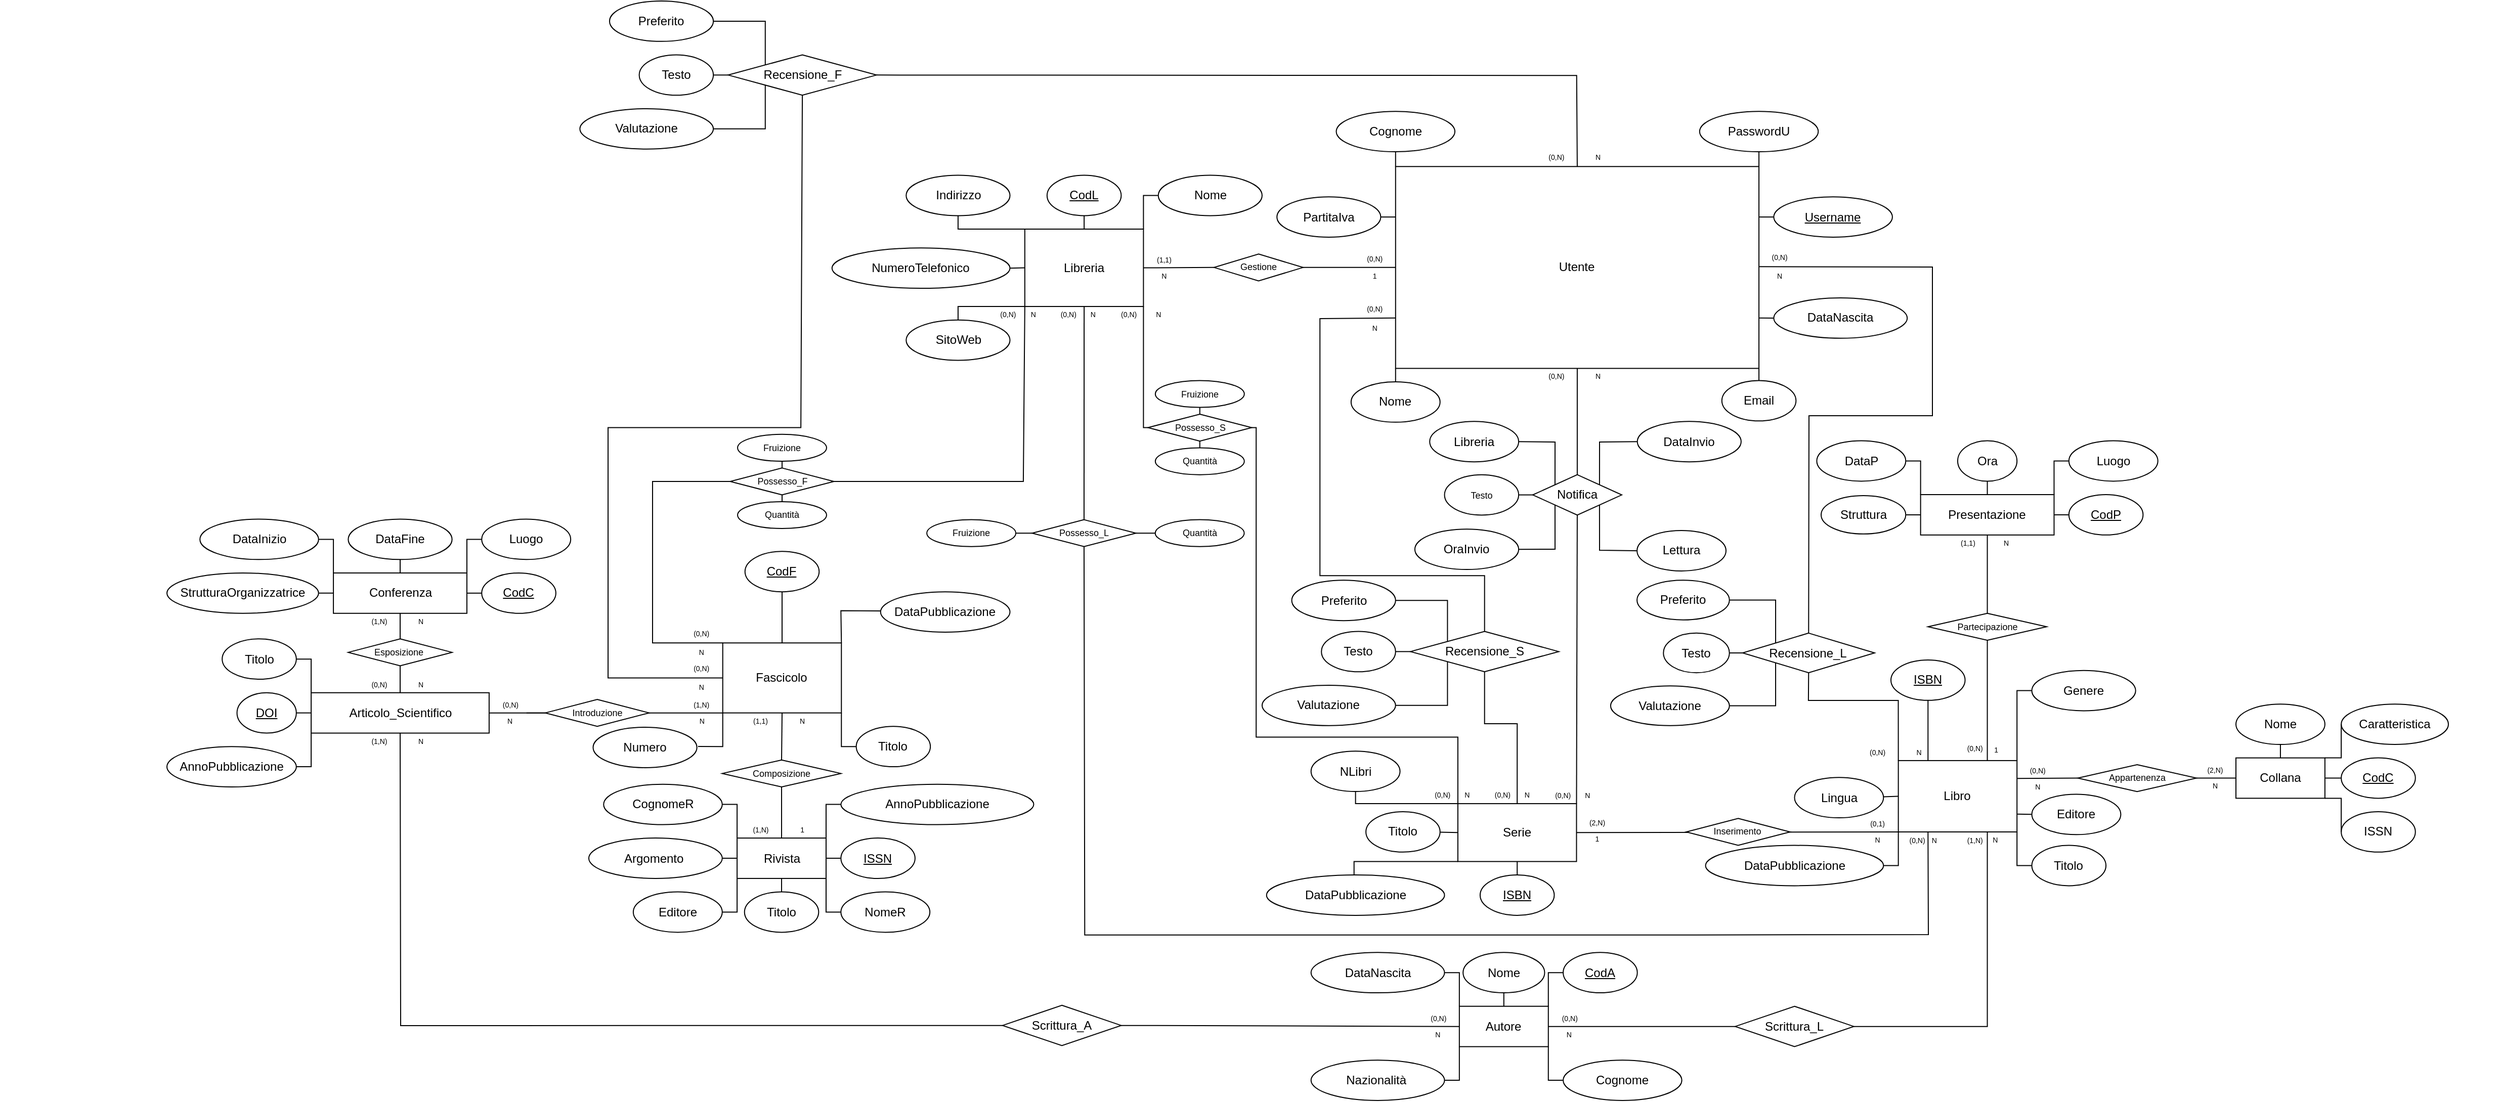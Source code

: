 <mxfile version="21.1.1" type="github" pages="2">
  <diagram id="o7QiCZHInQxJ8aNceEZ-" name="ER (ristrutturato) finale ">
    <mxGraphModel dx="933" dy="1546" grid="1" gridSize="10" guides="1" tooltips="1" connect="1" arrows="1" fold="1" page="1" pageScale="1" pageWidth="827" pageHeight="1169" math="0" shadow="0">
      <root>
        <mxCell id="0" />
        <mxCell id="1" parent="0" />
        <mxCell id="5pBw824jcy0M5LfHYbwQ-1" value="" style="group" parent="1" vertex="1" connectable="0">
          <mxGeometry x="170" y="-60" width="2470" height="1087" as="geometry" />
        </mxCell>
        <mxCell id="QdGu7tlkZrqfqvm8c-vV-6" value="PasswordU" style="ellipse;whiteSpace=wrap;html=1;align=center;" parent="5pBw824jcy0M5LfHYbwQ-1" vertex="1">
          <mxGeometry x="1679.893" y="109.099" width="117.27" height="39.914" as="geometry" />
        </mxCell>
        <mxCell id="DFu1rvDXX2rdmDyVn-DV-1" value="Nome" style="ellipse;whiteSpace=wrap;html=1;align=center;" parent="5pBw824jcy0M5LfHYbwQ-1" vertex="1">
          <mxGeometry x="1335.412" y="376.525" width="87.953" height="39.914" as="geometry" />
        </mxCell>
        <mxCell id="EVN4arEW2-QzWJrFUXwl-1" value="Cognome" style="ellipse;whiteSpace=wrap;html=1;align=center;" parent="5pBw824jcy0M5LfHYbwQ-1" vertex="1">
          <mxGeometry x="1320.754" y="109.099" width="117.27" height="39.914" as="geometry" />
        </mxCell>
        <mxCell id="EVN4arEW2-QzWJrFUXwl-2" value="&lt;u&gt;Username&lt;/u&gt;" style="ellipse;whiteSpace=wrap;html=1;align=center;" parent="5pBw824jcy0M5LfHYbwQ-1" vertex="1">
          <mxGeometry x="1753.187" y="193.584" width="117.27" height="39.914" as="geometry" />
        </mxCell>
        <mxCell id="RDvNRqAMNf1uN1c-W3HM-1" value="Email" style="ellipse;whiteSpace=wrap;html=1;align=center;" parent="5pBw824jcy0M5LfHYbwQ-1" vertex="1">
          <mxGeometry x="1701.881" y="375.195" width="73.294" height="39.914" as="geometry" />
        </mxCell>
        <mxCell id="RDvNRqAMNf1uN1c-W3HM-2" value="DataNascita" style="ellipse;whiteSpace=wrap;html=1;align=center;" parent="5pBw824jcy0M5LfHYbwQ-1" vertex="1">
          <mxGeometry x="1753.187" y="293.504" width="131.929" height="39.914" as="geometry" />
        </mxCell>
        <mxCell id="RDvNRqAMNf1uN1c-W3HM-3" value="PartitaIva" style="ellipse;whiteSpace=wrap;html=1;align=center;" parent="5pBw824jcy0M5LfHYbwQ-1" vertex="1">
          <mxGeometry x="1262.119" y="193.584" width="102.611" height="39.914" as="geometry" />
        </mxCell>
        <mxCell id="Qq5DB_47_e443-r8cKfg-1" value="Autore" style="whiteSpace=wrap;html=1;align=center;" parent="5pBw824jcy0M5LfHYbwQ-1" vertex="1">
          <mxGeometry x="1442.421" y="993.867" width="87.953" height="39.914" as="geometry" />
        </mxCell>
        <mxCell id="KmMQmHz8PC8lNCQ23La1-1" value="&lt;u&gt;CodA&lt;/u&gt;" style="ellipse;whiteSpace=wrap;html=1;align=center;" parent="5pBw824jcy0M5LfHYbwQ-1" vertex="1">
          <mxGeometry x="1545.033" y="940.647" width="73.294" height="39.914" as="geometry" />
        </mxCell>
        <mxCell id="KmMQmHz8PC8lNCQ23La1-4" value="DataNascita" style="ellipse;whiteSpace=wrap;html=1;align=center;" parent="5pBw824jcy0M5LfHYbwQ-1" vertex="1">
          <mxGeometry x="1295.834" y="940.647" width="131.929" height="39.914" as="geometry" />
        </mxCell>
        <mxCell id="KmMQmHz8PC8lNCQ23La1-5" value="Nazionalità&amp;nbsp;" style="ellipse;whiteSpace=wrap;html=1;align=center;" parent="5pBw824jcy0M5LfHYbwQ-1" vertex="1">
          <mxGeometry x="1295.834" y="1047.086" width="131.929" height="39.914" as="geometry" />
        </mxCell>
        <mxCell id="KmMQmHz8PC8lNCQ23La1-7" value="Cognome" style="ellipse;whiteSpace=wrap;html=1;align=center;" parent="5pBw824jcy0M5LfHYbwQ-1" vertex="1">
          <mxGeometry x="1545.033" y="1047.086" width="117.27" height="39.914" as="geometry" />
        </mxCell>
        <mxCell id="KmMQmHz8PC8lNCQ23La1-8" value="" style="endArrow=none;html=1;rounded=0;entryX=0;entryY=1;entryDx=0;entryDy=0;exitX=1;exitY=0.5;exitDx=0;exitDy=0;" parent="5pBw824jcy0M5LfHYbwQ-1" source="KmMQmHz8PC8lNCQ23La1-5" target="Qq5DB_47_e443-r8cKfg-1" edge="1">
          <mxGeometry width="50" height="50" relative="1" as="geometry">
            <mxPoint x="1416.036" y="1146.871" as="sourcePoint" />
            <mxPoint x="1489.329" y="1080.348" as="targetPoint" />
            <Array as="points">
              <mxPoint x="1442.421" y="1067.043" />
            </Array>
          </mxGeometry>
        </mxCell>
        <mxCell id="KmMQmHz8PC8lNCQ23La1-9" value="" style="endArrow=none;html=1;rounded=0;entryX=1;entryY=0.5;entryDx=0;entryDy=0;exitX=0;exitY=0;exitDx=0;exitDy=0;" parent="5pBw824jcy0M5LfHYbwQ-1" source="Qq5DB_47_e443-r8cKfg-1" target="KmMQmHz8PC8lNCQ23La1-4" edge="1">
          <mxGeometry width="50" height="50" relative="1" as="geometry">
            <mxPoint x="1328.083" y="1040.433" as="sourcePoint" />
            <mxPoint x="1401.377" y="973.909" as="targetPoint" />
            <Array as="points">
              <mxPoint x="1442.421" y="960.605" />
            </Array>
          </mxGeometry>
        </mxCell>
        <mxCell id="KmMQmHz8PC8lNCQ23La1-10" value="" style="endArrow=none;html=1;rounded=0;exitX=0.5;exitY=0;exitDx=0;exitDy=0;startArrow=none;" parent="5pBw824jcy0M5LfHYbwQ-1" edge="1">
          <mxGeometry width="50" height="50" relative="1" as="geometry">
            <mxPoint x="1486.398" y="957.944" as="sourcePoint" />
            <mxPoint x="1486.398" y="977.901" as="targetPoint" />
          </mxGeometry>
        </mxCell>
        <mxCell id="KmMQmHz8PC8lNCQ23La1-13" value="" style="endArrow=none;html=1;rounded=0;entryX=0;entryY=0.5;entryDx=0;entryDy=0;exitX=1;exitY=0;exitDx=0;exitDy=0;" parent="5pBw824jcy0M5LfHYbwQ-1" source="Qq5DB_47_e443-r8cKfg-1" target="KmMQmHz8PC8lNCQ23La1-1" edge="1">
          <mxGeometry width="50" height="50" relative="1" as="geometry">
            <mxPoint x="1518.647" y="1027.129" as="sourcePoint" />
            <mxPoint x="1591.941" y="960.605" as="targetPoint" />
            <Array as="points">
              <mxPoint x="1530.374" y="960.605" />
            </Array>
          </mxGeometry>
        </mxCell>
        <mxCell id="KmMQmHz8PC8lNCQ23La1-14" value="" style="endArrow=none;html=1;rounded=0;entryX=1;entryY=1;entryDx=0;entryDy=0;exitX=0;exitY=0.5;exitDx=0;exitDy=0;" parent="5pBw824jcy0M5LfHYbwQ-1" source="KmMQmHz8PC8lNCQ23La1-7" target="Qq5DB_47_e443-r8cKfg-1" edge="1">
          <mxGeometry width="50" height="50" relative="1" as="geometry">
            <mxPoint x="1489.329" y="1133.567" as="sourcePoint" />
            <mxPoint x="1562.623" y="1067.043" as="targetPoint" />
            <Array as="points">
              <mxPoint x="1530.374" y="1067.043" />
            </Array>
          </mxGeometry>
        </mxCell>
        <mxCell id="6XPOB7xhvBYQ5i2XpRJR-1" value="Rivista" style="whiteSpace=wrap;html=1;align=center;" parent="5pBw824jcy0M5LfHYbwQ-1" vertex="1">
          <mxGeometry x="728.54" y="827.557" width="87.953" height="39.914" as="geometry" />
        </mxCell>
        <mxCell id="6XPOB7xhvBYQ5i2XpRJR-2" value="" style="endArrow=none;html=1;rounded=0;exitX=0.5;exitY=0;exitDx=0;exitDy=0;entryX=0.5;entryY=1;entryDx=0;entryDy=0;" parent="5pBw824jcy0M5LfHYbwQ-1" source="Qq5DB_47_e443-r8cKfg-1" target="KmMQmHz8PC8lNCQ23La1-3" edge="1">
          <mxGeometry width="50" height="50" relative="1" as="geometry">
            <mxPoint x="1486.398" y="993.867" as="sourcePoint" />
            <mxPoint x="1486.398" y="960.605" as="targetPoint" />
          </mxGeometry>
        </mxCell>
        <mxCell id="KmMQmHz8PC8lNCQ23La1-3" value="Nome" style="ellipse;whiteSpace=wrap;html=1;align=center;" parent="5pBw824jcy0M5LfHYbwQ-1" vertex="1">
          <mxGeometry x="1446.086" y="940.647" width="80.623" height="39.914" as="geometry" />
        </mxCell>
        <mxCell id="-TCqKi77U5PPvW3PZGGr-1" value="Argomento&amp;nbsp;" style="ellipse;whiteSpace=wrap;html=1;align=center;" parent="5pBw824jcy0M5LfHYbwQ-1" vertex="1">
          <mxGeometry x="581.953" y="827.557" width="131.929" height="39.914" as="geometry" />
        </mxCell>
        <mxCell id="7732l4WpPrWIxXvEsrB6-7" value="NomeR" style="ellipse;whiteSpace=wrap;html=1;align=center;" parent="5pBw824jcy0M5LfHYbwQ-1" vertex="1">
          <mxGeometry x="831.151" y="880.776" width="87.953" height="39.914" as="geometry" />
        </mxCell>
        <mxCell id="7732l4WpPrWIxXvEsrB6-8" value="CognomeR" style="ellipse;whiteSpace=wrap;html=1;align=center;" parent="5pBw824jcy0M5LfHYbwQ-1" vertex="1">
          <mxGeometry x="596.611" y="774.338" width="117.27" height="39.914" as="geometry" />
        </mxCell>
        <mxCell id="7732l4WpPrWIxXvEsrB6-9" value="AnnoPubblicazione" style="ellipse;whiteSpace=wrap;html=1;align=center;" parent="5pBw824jcy0M5LfHYbwQ-1" vertex="1">
          <mxGeometry x="831.151" y="774.338" width="190.564" height="39.914" as="geometry" />
        </mxCell>
        <mxCell id="7732l4WpPrWIxXvEsrB6-10" value="&lt;u&gt;ISSN&lt;/u&gt;" style="ellipse;whiteSpace=wrap;html=1;align=center;" parent="5pBw824jcy0M5LfHYbwQ-1" vertex="1">
          <mxGeometry x="831.151" y="827.557" width="73.294" height="39.914" as="geometry" />
        </mxCell>
        <mxCell id="7732l4WpPrWIxXvEsrB6-11" value="Editore" style="ellipse;whiteSpace=wrap;html=1;align=center;" parent="5pBw824jcy0M5LfHYbwQ-1" vertex="1">
          <mxGeometry x="625.929" y="880.776" width="87.953" height="39.914" as="geometry" />
        </mxCell>
        <mxCell id="7732l4WpPrWIxXvEsrB6-12" value="Titolo" style="ellipse;whiteSpace=wrap;html=1;align=center;" parent="5pBw824jcy0M5LfHYbwQ-1" vertex="1">
          <mxGeometry x="735.869" y="880.776" width="73.294" height="39.914" as="geometry" />
        </mxCell>
        <mxCell id="pUhfHYJHfKJwtSFCNWcT-1" value="" style="endArrow=none;html=1;rounded=0;entryX=0.5;entryY=1;entryDx=0;entryDy=0;exitX=0.5;exitY=0;exitDx=0;exitDy=0;" parent="5pBw824jcy0M5LfHYbwQ-1" source="7732l4WpPrWIxXvEsrB6-12" target="6XPOB7xhvBYQ5i2XpRJR-1" edge="1">
          <mxGeometry width="50" height="50" relative="1" as="geometry">
            <mxPoint x="612.736" y="1013.824" as="sourcePoint" />
            <mxPoint x="686.03" y="947.3" as="targetPoint" />
          </mxGeometry>
        </mxCell>
        <mxCell id="pUhfHYJHfKJwtSFCNWcT-2" value="" style="endArrow=none;html=1;rounded=0;entryX=0;entryY=0.5;entryDx=0;entryDy=0;exitX=1;exitY=0.5;exitDx=0;exitDy=0;" parent="5pBw824jcy0M5LfHYbwQ-1" source="-TCqKi77U5PPvW3PZGGr-1" target="6XPOB7xhvBYQ5i2XpRJR-1" edge="1">
          <mxGeometry width="50" height="50" relative="1" as="geometry">
            <mxPoint x="715.347" y="894.081" as="sourcePoint" />
            <mxPoint x="788.641" y="827.557" as="targetPoint" />
          </mxGeometry>
        </mxCell>
        <mxCell id="pUhfHYJHfKJwtSFCNWcT-3" value="" style="endArrow=none;html=1;rounded=0;entryX=1;entryY=0.5;entryDx=0;entryDy=0;exitX=0;exitY=0;exitDx=0;exitDy=0;" parent="5pBw824jcy0M5LfHYbwQ-1" source="6XPOB7xhvBYQ5i2XpRJR-1" target="7732l4WpPrWIxXvEsrB6-8" edge="1">
          <mxGeometry width="50" height="50" relative="1" as="geometry">
            <mxPoint x="715.347" y="840.862" as="sourcePoint" />
            <mxPoint x="788.641" y="774.338" as="targetPoint" />
            <Array as="points">
              <mxPoint x="728.54" y="794.295" />
            </Array>
          </mxGeometry>
        </mxCell>
        <mxCell id="pUhfHYJHfKJwtSFCNWcT-4" value="" style="endArrow=none;html=1;rounded=0;entryX=0;entryY=0.5;entryDx=0;entryDy=0;exitX=1;exitY=0;exitDx=0;exitDy=0;" parent="5pBw824jcy0M5LfHYbwQ-1" source="6XPOB7xhvBYQ5i2XpRJR-1" target="7732l4WpPrWIxXvEsrB6-9" edge="1">
          <mxGeometry width="50" height="50" relative="1" as="geometry">
            <mxPoint x="744.665" y="840.862" as="sourcePoint" />
            <mxPoint x="817.958" y="774.338" as="targetPoint" />
            <Array as="points">
              <mxPoint x="816.493" y="794.295" />
            </Array>
          </mxGeometry>
        </mxCell>
        <mxCell id="pUhfHYJHfKJwtSFCNWcT-5" value="" style="endArrow=none;html=1;rounded=0;entryX=0;entryY=0.5;entryDx=0;entryDy=0;exitX=1;exitY=0.5;exitDx=0;exitDy=0;" parent="5pBw824jcy0M5LfHYbwQ-1" source="6XPOB7xhvBYQ5i2XpRJR-1" target="7732l4WpPrWIxXvEsrB6-10" edge="1">
          <mxGeometry width="50" height="50" relative="1" as="geometry">
            <mxPoint x="686.03" y="840.862" as="sourcePoint" />
            <mxPoint x="759.323" y="774.338" as="targetPoint" />
          </mxGeometry>
        </mxCell>
        <mxCell id="pUhfHYJHfKJwtSFCNWcT-6" value="" style="endArrow=none;html=1;rounded=0;entryX=1;entryY=1;entryDx=0;entryDy=0;exitX=0;exitY=0.5;exitDx=0;exitDy=0;" parent="5pBw824jcy0M5LfHYbwQ-1" source="7732l4WpPrWIxXvEsrB6-7" target="6XPOB7xhvBYQ5i2XpRJR-1" edge="1">
          <mxGeometry width="50" height="50" relative="1" as="geometry">
            <mxPoint x="759.323" y="933.995" as="sourcePoint" />
            <mxPoint x="832.617" y="867.471" as="targetPoint" />
            <Array as="points">
              <mxPoint x="816.493" y="900.733" />
            </Array>
          </mxGeometry>
        </mxCell>
        <mxCell id="pUhfHYJHfKJwtSFCNWcT-7" value="" style="endArrow=none;html=1;rounded=0;entryX=0;entryY=1;entryDx=0;entryDy=0;exitX=1;exitY=0.5;exitDx=0;exitDy=0;" parent="5pBw824jcy0M5LfHYbwQ-1" source="7732l4WpPrWIxXvEsrB6-11" target="6XPOB7xhvBYQ5i2XpRJR-1" edge="1">
          <mxGeometry width="50" height="50" relative="1" as="geometry">
            <mxPoint x="656.712" y="933.995" as="sourcePoint" />
            <mxPoint x="730.006" y="867.471" as="targetPoint" />
            <Array as="points">
              <mxPoint x="728.54" y="900.733" />
            </Array>
          </mxGeometry>
        </mxCell>
        <mxCell id="3bkAW74tuvMnPewK5uBF-1" value="Fascicolo" style="whiteSpace=wrap;html=1;align=center;" parent="5pBw824jcy0M5LfHYbwQ-1" vertex="1">
          <mxGeometry x="714.365" y="634.638" width="117.27" height="69.185" as="geometry" />
        </mxCell>
        <mxCell id="3bkAW74tuvMnPewK5uBF-7" value="DataPubblicazione" style="ellipse;whiteSpace=wrap;html=1;align=center;" parent="5pBw824jcy0M5LfHYbwQ-1" vertex="1">
          <mxGeometry x="870.36" y="584.08" width="127.9" height="39.91" as="geometry" />
        </mxCell>
        <mxCell id="3bkAW74tuvMnPewK5uBF-8" value="Numero" style="ellipse;whiteSpace=wrap;html=1;align=center;" parent="5pBw824jcy0M5LfHYbwQ-1" vertex="1">
          <mxGeometry x="586.224" y="718.039" width="102.611" height="39.914" as="geometry" />
        </mxCell>
        <mxCell id="3bkAW74tuvMnPewK5uBF-9" value="&lt;u&gt;CodF&lt;/u&gt;" style="ellipse;whiteSpace=wrap;html=1;align=center;" parent="5pBw824jcy0M5LfHYbwQ-1" vertex="1">
          <mxGeometry x="736.353" y="544.165" width="73.294" height="39.914" as="geometry" />
        </mxCell>
        <mxCell id="3bkAW74tuvMnPewK5uBF-11" value="Titolo" style="ellipse;whiteSpace=wrap;html=1;align=center;" parent="5pBw824jcy0M5LfHYbwQ-1" vertex="1">
          <mxGeometry x="846.294" y="717.127" width="73.294" height="39.914" as="geometry" />
        </mxCell>
        <mxCell id="3T213wgSC3QqztWj9xIC-1" value="" style="endArrow=none;html=1;rounded=0;entryX=1;entryY=1;entryDx=0;entryDy=0;exitX=0;exitY=0.5;exitDx=0;exitDy=0;" parent="5pBw824jcy0M5LfHYbwQ-1" source="3bkAW74tuvMnPewK5uBF-11" target="3bkAW74tuvMnPewK5uBF-1" edge="1">
          <mxGeometry width="50" height="50" relative="1" as="geometry">
            <mxPoint x="846.294" y="783.651" as="sourcePoint" />
            <mxPoint x="852.157" y="743.737" as="targetPoint" />
            <Array as="points">
              <mxPoint x="831.635" y="737.084" />
            </Array>
          </mxGeometry>
        </mxCell>
        <mxCell id="endPApPFVAOacCPfxrEX-2" value="" style="endArrow=none;html=1;rounded=0;exitX=1;exitY=0;exitDx=0;exitDy=0;" parent="5pBw824jcy0M5LfHYbwQ-1" source="3bkAW74tuvMnPewK5uBF-1" edge="1">
          <mxGeometry width="50" height="50" relative="1" as="geometry">
            <mxPoint x="758.341" y="663.908" as="sourcePoint" />
            <mxPoint x="870" y="603" as="targetPoint" />
            <Array as="points">
              <mxPoint x="831.151" y="602.706" />
            </Array>
          </mxGeometry>
        </mxCell>
        <mxCell id="endPApPFVAOacCPfxrEX-3" value="" style="endArrow=none;html=1;rounded=0;entryX=0.5;entryY=1;entryDx=0;entryDy=0;exitX=0.5;exitY=0;exitDx=0;exitDy=0;" parent="5pBw824jcy0M5LfHYbwQ-1" source="3bkAW74tuvMnPewK5uBF-1" target="3bkAW74tuvMnPewK5uBF-9" edge="1">
          <mxGeometry width="50" height="50" relative="1" as="geometry">
            <mxPoint x="699.706" y="690.518" as="sourcePoint" />
            <mxPoint x="773.0" y="623.994" as="targetPoint" />
          </mxGeometry>
        </mxCell>
        <mxCell id="endPApPFVAOacCPfxrEX-4" value="" style="endArrow=none;html=1;rounded=0;entryX=0;entryY=1;entryDx=0;entryDy=0;" parent="5pBw824jcy0M5LfHYbwQ-1" target="3bkAW74tuvMnPewK5uBF-1" edge="1">
          <mxGeometry width="50" height="50" relative="1" as="geometry">
            <mxPoint x="690" y="737" as="sourcePoint" />
            <mxPoint x="773.0" y="730.432" as="targetPoint" />
            <Array as="points">
              <mxPoint x="714.365" y="737.084" />
            </Array>
          </mxGeometry>
        </mxCell>
        <mxCell id="endPApPFVAOacCPfxrEX-5" value="" style="endArrow=none;html=1;rounded=0;entryX=0;entryY=1;entryDx=0;entryDy=0;" parent="5pBw824jcy0M5LfHYbwQ-1" target="3bkAW74tuvMnPewK5uBF-1" edge="1">
          <mxGeometry width="50" height="50" relative="1" as="geometry">
            <mxPoint x="520.386" y="703.823" as="sourcePoint" />
            <mxPoint x="690.911" y="604.037" as="targetPoint" />
          </mxGeometry>
        </mxCell>
        <mxCell id="endPApPFVAOacCPfxrEX-6" value="(0,N)" style="text;strokeColor=none;fillColor=none;spacingLeft=4;spacingRight=4;overflow=hidden;rotatable=1;points=[[0,0.5],[1,0.5]];portConstraint=eastwest;fontSize=7;html=0;align=center;movable=1;resizable=1;deletable=1;editable=1;connectable=1;verticalAlign=middle;" parent="5pBw824jcy0M5LfHYbwQ-1" vertex="1">
          <mxGeometry x="484.19" y="687.857" width="41.045" height="15.966" as="geometry" />
        </mxCell>
        <mxCell id="endPApPFVAOacCPfxrEX-7" value="" style="endArrow=none;html=1;rounded=0;entryX=0;entryY=0.5;entryDx=0;entryDy=0;exitX=0.5;exitY=1;exitDx=0;exitDy=0;" parent="5pBw824jcy0M5LfHYbwQ-1" source="71Ar-2UDPdtz1lBJThPP-12" target="3bkAW74tuvMnPewK5uBF-1" edge="1">
          <mxGeometry width="50" height="50" relative="1" as="geometry">
            <mxPoint x="571.691" y="650.603" as="sourcePoint" />
            <mxPoint x="714.365" y="637.299" as="targetPoint" />
            <Array as="points">
              <mxPoint x="791.573" y="421.761" />
              <mxPoint x="601.009" y="421.761" />
              <mxPoint x="601.009" y="669.23" />
            </Array>
          </mxGeometry>
        </mxCell>
        <mxCell id="endPApPFVAOacCPfxrEX-8" value="" style="endArrow=none;html=1;rounded=0;entryX=0;entryY=0;entryDx=0;entryDy=0;exitX=0;exitY=0.5;exitDx=0;exitDy=0;startArrow=none;" parent="5pBw824jcy0M5LfHYbwQ-1" source="tyhO-WLwDqOVJA_1P0Jq-1" target="3bkAW74tuvMnPewK5uBF-1" edge="1">
          <mxGeometry width="50" height="50" relative="1" as="geometry">
            <mxPoint x="655.73" y="597.384" as="sourcePoint" />
            <mxPoint x="655.73" y="610.689" as="targetPoint" />
            <Array as="points">
              <mxPoint x="644.985" y="474.98" />
              <mxPoint x="644.985" y="634.638" />
            </Array>
          </mxGeometry>
        </mxCell>
        <mxCell id="RPJXUxP7ef3BkH8dfB4a-1" value="Articolo_Scientifico" style="whiteSpace=wrap;html=1;align=center;" parent="5pBw824jcy0M5LfHYbwQ-1" vertex="1">
          <mxGeometry x="307.552" y="683.865" width="175.905" height="39.914" as="geometry" />
        </mxCell>
        <mxCell id="giAmpHjiNri_Em95_xId-1" value="&lt;u&gt;DOI&lt;/u&gt;" style="ellipse;whiteSpace=wrap;html=1;align=center;" parent="5pBw824jcy0M5LfHYbwQ-1" vertex="1">
          <mxGeometry x="234.258" y="683.865" width="58.635" height="39.914" as="geometry" />
        </mxCell>
        <mxCell id="giAmpHjiNri_Em95_xId-2" value="AnnoPubblicazione" style="ellipse;whiteSpace=wrap;html=1;align=center;" parent="5pBw824jcy0M5LfHYbwQ-1" vertex="1">
          <mxGeometry x="165" y="737.08" width="127.89" height="39.91" as="geometry" />
        </mxCell>
        <mxCell id="giAmpHjiNri_Em95_xId-3" value="Titolo" style="ellipse;whiteSpace=wrap;html=1;align=center;" parent="5pBw824jcy0M5LfHYbwQ-1" vertex="1">
          <mxGeometry x="219.599" y="630.646" width="73.294" height="39.914" as="geometry" />
        </mxCell>
        <mxCell id="giAmpHjiNri_Em95_xId-4" value="" style="endArrow=none;html=1;rounded=0;entryX=1;entryY=0.5;entryDx=0;entryDy=0;exitX=0;exitY=0.5;exitDx=0;exitDy=0;" parent="5pBw824jcy0M5LfHYbwQ-1" source="RPJXUxP7ef3BkH8dfB4a-1" target="giAmpHjiNri_Em95_xId-1" edge="1">
          <mxGeometry width="50" height="50" relative="1" as="geometry">
            <mxPoint x="263.576" y="870.132" as="sourcePoint" />
            <mxPoint x="336.869" y="803.608" as="targetPoint" />
          </mxGeometry>
        </mxCell>
        <mxCell id="giAmpHjiNri_Em95_xId-5" value="" style="endArrow=none;html=1;rounded=0;entryX=1;entryY=0.5;entryDx=0;entryDy=0;exitX=0;exitY=0;exitDx=0;exitDy=0;" parent="5pBw824jcy0M5LfHYbwQ-1" source="RPJXUxP7ef3BkH8dfB4a-1" target="giAmpHjiNri_Em95_xId-3" edge="1">
          <mxGeometry width="50" height="50" relative="1" as="geometry">
            <mxPoint x="263.576" y="776.999" as="sourcePoint" />
            <mxPoint x="336.869" y="710.475" as="targetPoint" />
            <Array as="points">
              <mxPoint x="307.552" y="650.603" />
            </Array>
          </mxGeometry>
        </mxCell>
        <mxCell id="giAmpHjiNri_Em95_xId-6" value="" style="endArrow=none;html=1;rounded=0;entryX=0;entryY=1;entryDx=0;entryDy=0;exitX=1;exitY=0.5;exitDx=0;exitDy=0;" parent="5pBw824jcy0M5LfHYbwQ-1" source="giAmpHjiNri_Em95_xId-2" target="RPJXUxP7ef3BkH8dfB4a-1" edge="1">
          <mxGeometry width="50" height="50" relative="1" as="geometry">
            <mxPoint x="278.234" y="816.913" as="sourcePoint" />
            <mxPoint x="351.528" y="750.389" as="targetPoint" />
            <Array as="points">
              <mxPoint x="307.552" y="757.042" />
            </Array>
          </mxGeometry>
        </mxCell>
        <mxCell id="iEXpm0BnyozFa7-dGCoZ-2" value="Recensione_S" style="shape=rhombus;perimeter=rhombusPerimeter;whiteSpace=wrap;html=1;align=center;" parent="5pBw824jcy0M5LfHYbwQ-1" vertex="1">
          <mxGeometry x="1394.047" y="623.236" width="146.588" height="39.914" as="geometry" />
        </mxCell>
        <mxCell id="iEXpm0BnyozFa7-dGCoZ-4" value="" style="endArrow=none;html=1;rounded=0;entryX=0;entryY=0.5;entryDx=0;entryDy=0;exitX=1;exitY=0.5;exitDx=0;exitDy=0;" parent="5pBw824jcy0M5LfHYbwQ-1" source="71Ar-2UDPdtz1lBJThPP-1" target="iEXpm0BnyozFa7-dGCoZ-2" edge="1">
          <mxGeometry width="50" height="50" relative="1" as="geometry">
            <mxPoint x="1320.754" y="709.717" as="sourcePoint" />
            <mxPoint x="1394.047" y="643.193" as="targetPoint" />
          </mxGeometry>
        </mxCell>
        <mxCell id="iEXpm0BnyozFa7-dGCoZ-5" value="Preferito" style="ellipse;whiteSpace=wrap;html=1;align=center;" parent="5pBw824jcy0M5LfHYbwQ-1" vertex="1">
          <mxGeometry x="1276.777" y="572.677" width="102.611" height="39.914" as="geometry" />
        </mxCell>
        <mxCell id="71Ar-2UDPdtz1lBJThPP-1" value="Testo" style="ellipse;whiteSpace=wrap;html=1;align=center;" parent="5pBw824jcy0M5LfHYbwQ-1" vertex="1">
          <mxGeometry x="1306.095" y="623.236" width="73.294" height="39.914" as="geometry" />
        </mxCell>
        <mxCell id="71Ar-2UDPdtz1lBJThPP-2" value="Valutazione" style="ellipse;whiteSpace=wrap;html=1;align=center;" parent="5pBw824jcy0M5LfHYbwQ-1" vertex="1">
          <mxGeometry x="1247.46" y="676.455" width="131.929" height="39.914" as="geometry" />
        </mxCell>
        <mxCell id="71Ar-2UDPdtz1lBJThPP-3" value="" style="endArrow=none;html=1;rounded=0;entryX=1;entryY=0.5;entryDx=0;entryDy=0;exitX=0;exitY=0;exitDx=0;exitDy=0;" parent="5pBw824jcy0M5LfHYbwQ-1" source="iEXpm0BnyozFa7-dGCoZ-2" target="iEXpm0BnyozFa7-dGCoZ-5" edge="1">
          <mxGeometry width="50" height="50" relative="1" as="geometry">
            <mxPoint x="1430.694" y="635.875" as="sourcePoint" />
            <mxPoint x="1379.389" y="595.295" as="targetPoint" />
            <Array as="points">
              <mxPoint x="1430.694" y="592.635" />
            </Array>
          </mxGeometry>
        </mxCell>
        <mxCell id="71Ar-2UDPdtz1lBJThPP-4" value="" style="endArrow=none;html=1;rounded=0;entryX=0;entryY=1;entryDx=0;entryDy=0;exitX=1;exitY=0.5;exitDx=0;exitDy=0;" parent="5pBw824jcy0M5LfHYbwQ-1" source="71Ar-2UDPdtz1lBJThPP-2" target="iEXpm0BnyozFa7-dGCoZ-2" edge="1">
          <mxGeometry width="50" height="50" relative="1" as="geometry">
            <mxPoint x="1364.73" y="776.24" as="sourcePoint" />
            <mxPoint x="1438.024" y="709.717" as="targetPoint" />
            <Array as="points">
              <mxPoint x="1430.694" y="696.412" />
            </Array>
          </mxGeometry>
        </mxCell>
        <mxCell id="71Ar-2UDPdtz1lBJThPP-12" value="Recensione_F" style="shape=rhombus;perimeter=rhombusPerimeter;whiteSpace=wrap;html=1;align=center;" parent="5pBw824jcy0M5LfHYbwQ-1" vertex="1">
          <mxGeometry x="719.745" y="53.219" width="146.588" height="39.914" as="geometry" />
        </mxCell>
        <mxCell id="71Ar-2UDPdtz1lBJThPP-13" value="" style="endArrow=none;html=1;rounded=0;entryX=0;entryY=0.5;entryDx=0;entryDy=0;exitX=1;exitY=0.5;exitDx=0;exitDy=0;" parent="5pBw824jcy0M5LfHYbwQ-1" source="71Ar-2UDPdtz1lBJThPP-15" target="71Ar-2UDPdtz1lBJThPP-12" edge="1">
          <mxGeometry width="50" height="50" relative="1" as="geometry">
            <mxPoint x="646.451" y="139.7" as="sourcePoint" />
            <mxPoint x="719.745" y="73.176" as="targetPoint" />
          </mxGeometry>
        </mxCell>
        <mxCell id="71Ar-2UDPdtz1lBJThPP-14" value="Preferito" style="ellipse;whiteSpace=wrap;html=1;align=center;" parent="5pBw824jcy0M5LfHYbwQ-1" vertex="1">
          <mxGeometry x="602.475" width="102.611" height="39.914" as="geometry" />
        </mxCell>
        <mxCell id="71Ar-2UDPdtz1lBJThPP-15" value="Testo" style="ellipse;whiteSpace=wrap;html=1;align=center;" parent="5pBw824jcy0M5LfHYbwQ-1" vertex="1">
          <mxGeometry x="631.792" y="53.219" width="73.294" height="39.914" as="geometry" />
        </mxCell>
        <mxCell id="71Ar-2UDPdtz1lBJThPP-16" value="Valutazione" style="ellipse;whiteSpace=wrap;html=1;align=center;" parent="5pBw824jcy0M5LfHYbwQ-1" vertex="1">
          <mxGeometry x="573.157" y="106.438" width="131.929" height="39.914" as="geometry" />
        </mxCell>
        <mxCell id="71Ar-2UDPdtz1lBJThPP-17" value="" style="endArrow=none;html=1;rounded=0;entryX=1;entryY=0.5;entryDx=0;entryDy=0;exitX=0;exitY=0;exitDx=0;exitDy=0;" parent="5pBw824jcy0M5LfHYbwQ-1" source="71Ar-2UDPdtz1lBJThPP-12" target="71Ar-2UDPdtz1lBJThPP-14" edge="1">
          <mxGeometry width="50" height="50" relative="1" as="geometry">
            <mxPoint x="734.404" y="206.224" as="sourcePoint" />
            <mxPoint x="807.697" y="139.7" as="targetPoint" />
            <Array as="points">
              <mxPoint x="756.392" y="19.957" />
            </Array>
          </mxGeometry>
        </mxCell>
        <mxCell id="71Ar-2UDPdtz1lBJThPP-18" value="" style="endArrow=none;html=1;rounded=0;entryX=0;entryY=1;entryDx=0;entryDy=0;exitX=1;exitY=0.5;exitDx=0;exitDy=0;" parent="5pBw824jcy0M5LfHYbwQ-1" source="71Ar-2UDPdtz1lBJThPP-16" target="71Ar-2UDPdtz1lBJThPP-12" edge="1">
          <mxGeometry width="50" height="50" relative="1" as="geometry">
            <mxPoint x="690.427" y="206.224" as="sourcePoint" />
            <mxPoint x="763.721" y="139.7" as="targetPoint" />
            <Array as="points">
              <mxPoint x="756.392" y="126.395" />
            </Array>
          </mxGeometry>
        </mxCell>
        <mxCell id="Ob1T3ODt-QxQ93hjHbKh-1" value="Conferenza" style="whiteSpace=wrap;html=1;align=center;" parent="5pBw824jcy0M5LfHYbwQ-1" vertex="1">
          <mxGeometry x="329.54" y="565.453" width="131.929" height="39.914" as="geometry" />
        </mxCell>
        <mxCell id="Ob1T3ODt-QxQ93hjHbKh-2" value="DataFine" style="ellipse;whiteSpace=wrap;html=1;align=center;" parent="5pBw824jcy0M5LfHYbwQ-1" vertex="1">
          <mxGeometry x="344.199" y="512.234" width="102.611" height="39.914" as="geometry" />
        </mxCell>
        <mxCell id="Ob1T3ODt-QxQ93hjHbKh-3" value="Luogo" style="ellipse;whiteSpace=wrap;html=1;align=center;" parent="5pBw824jcy0M5LfHYbwQ-1" vertex="1">
          <mxGeometry x="476.128" y="512.234" width="87.953" height="39.914" as="geometry" />
        </mxCell>
        <mxCell id="Ob1T3ODt-QxQ93hjHbKh-4" value="DataInizio" style="ellipse;whiteSpace=wrap;html=1;align=center;" parent="5pBw824jcy0M5LfHYbwQ-1" vertex="1">
          <mxGeometry x="197.611" y="512.234" width="117.27" height="39.914" as="geometry" />
        </mxCell>
        <mxCell id="Ob1T3ODt-QxQ93hjHbKh-5" value="StrutturaOrganizzatrice" style="ellipse;whiteSpace=wrap;html=1;align=center;" parent="5pBw824jcy0M5LfHYbwQ-1" vertex="1">
          <mxGeometry x="165" y="565.45" width="149.88" height="39.91" as="geometry" />
        </mxCell>
        <mxCell id="Ob1T3ODt-QxQ93hjHbKh-6" value="&lt;u&gt;CodC&lt;/u&gt;" style="ellipse;whiteSpace=wrap;html=1;align=center;" parent="5pBw824jcy0M5LfHYbwQ-1" vertex="1">
          <mxGeometry x="476.128" y="565.453" width="73.294" height="39.914" as="geometry" />
        </mxCell>
        <mxCell id="AxqAjjKhRy9QfaElZBSK-1" value="" style="endArrow=none;html=1;rounded=0;entryX=1;entryY=0.5;entryDx=0;entryDy=0;exitX=0;exitY=0;exitDx=0;exitDy=0;" parent="5pBw824jcy0M5LfHYbwQ-1" source="Ob1T3ODt-QxQ93hjHbKh-1" target="Ob1T3ODt-QxQ93hjHbKh-4" edge="1">
          <mxGeometry width="50" height="50" relative="1" as="geometry">
            <mxPoint x="212.27" y="711.805" as="sourcePoint" />
            <mxPoint x="285.564" y="645.282" as="targetPoint" />
            <Array as="points">
              <mxPoint x="329.54" y="532.191" />
            </Array>
          </mxGeometry>
        </mxCell>
        <mxCell id="AxqAjjKhRy9QfaElZBSK-2" value="" style="endArrow=none;html=1;rounded=0;entryX=0;entryY=0.5;entryDx=0;entryDy=0;exitX=1;exitY=0.5;exitDx=0;exitDy=0;" parent="5pBw824jcy0M5LfHYbwQ-1" source="Ob1T3ODt-QxQ93hjHbKh-5" target="Ob1T3ODt-QxQ93hjHbKh-1" edge="1">
          <mxGeometry width="50" height="50" relative="1" as="geometry">
            <mxPoint x="212.27" y="738.415" as="sourcePoint" />
            <mxPoint x="285.564" y="671.891" as="targetPoint" />
          </mxGeometry>
        </mxCell>
        <mxCell id="AxqAjjKhRy9QfaElZBSK-3" value="" style="endArrow=none;html=1;rounded=0;entryX=0;entryY=0.5;entryDx=0;entryDy=0;exitX=1;exitY=0.5;exitDx=0;exitDy=0;" parent="5pBw824jcy0M5LfHYbwQ-1" source="Ob1T3ODt-QxQ93hjHbKh-1" target="Ob1T3ODt-QxQ93hjHbKh-6" edge="1">
          <mxGeometry width="50" height="50" relative="1" as="geometry">
            <mxPoint x="182.953" y="738.415" as="sourcePoint" />
            <mxPoint x="256.246" y="671.891" as="targetPoint" />
          </mxGeometry>
        </mxCell>
        <mxCell id="AxqAjjKhRy9QfaElZBSK-4" value="" style="endArrow=none;html=1;rounded=0;entryX=0.5;entryY=1;entryDx=0;entryDy=0;exitX=0.5;exitY=0;exitDx=0;exitDy=0;" parent="5pBw824jcy0M5LfHYbwQ-1" source="Ob1T3ODt-QxQ93hjHbKh-1" target="Ob1T3ODt-QxQ93hjHbKh-2" edge="1">
          <mxGeometry width="50" height="50" relative="1" as="geometry">
            <mxPoint x="168.294" y="725.11" as="sourcePoint" />
            <mxPoint x="241.588" y="658.586" as="targetPoint" />
          </mxGeometry>
        </mxCell>
        <mxCell id="AxqAjjKhRy9QfaElZBSK-5" value="" style="endArrow=none;html=1;rounded=0;entryX=0;entryY=0.5;entryDx=0;entryDy=0;exitX=1;exitY=0;exitDx=0;exitDy=0;" parent="5pBw824jcy0M5LfHYbwQ-1" source="Ob1T3ODt-QxQ93hjHbKh-1" target="Ob1T3ODt-QxQ93hjHbKh-3" edge="1">
          <mxGeometry width="50" height="50" relative="1" as="geometry">
            <mxPoint x="256.246" y="725.11" as="sourcePoint" />
            <mxPoint x="329.54" y="658.586" as="targetPoint" />
            <Array as="points">
              <mxPoint x="461.469" y="532.191" />
            </Array>
          </mxGeometry>
        </mxCell>
        <mxCell id="cIAkK0VjLGl2YnaxPMG3-17" value="Libreria" style="whiteSpace=wrap;html=1;align=center;" parent="5pBw824jcy0M5LfHYbwQ-1" vertex="1">
          <mxGeometry x="1012.92" y="225.516" width="117.27" height="76.502" as="geometry" />
        </mxCell>
        <mxCell id="cIAkK0VjLGl2YnaxPMG3-19" value="NumeroTelefonico" style="ellipse;whiteSpace=wrap;html=1;align=center;" parent="5pBw824jcy0M5LfHYbwQ-1" vertex="1">
          <mxGeometry x="822.356" y="244.143" width="175.905" height="39.914" as="geometry" />
        </mxCell>
        <mxCell id="cIAkK0VjLGl2YnaxPMG3-20" value="Nome" style="ellipse;whiteSpace=wrap;html=1;align=center;" parent="5pBw824jcy0M5LfHYbwQ-1" vertex="1">
          <mxGeometry x="1144.849" y="172.297" width="102.611" height="39.914" as="geometry" />
        </mxCell>
        <mxCell id="cIAkK0VjLGl2YnaxPMG3-21" value="&lt;u&gt;CodL&lt;/u&gt;" style="ellipse;whiteSpace=wrap;html=1;align=center;" parent="5pBw824jcy0M5LfHYbwQ-1" vertex="1">
          <mxGeometry x="1034.908" y="172.297" width="73.294" height="39.914" as="geometry" />
        </mxCell>
        <mxCell id="cIAkK0VjLGl2YnaxPMG3-22" value="Indirizzo" style="ellipse;whiteSpace=wrap;html=1;align=center;" parent="5pBw824jcy0M5LfHYbwQ-1" vertex="1">
          <mxGeometry x="895.65" y="172.297" width="102.611" height="39.914" as="geometry" />
        </mxCell>
        <mxCell id="cIAkK0VjLGl2YnaxPMG3-25" value="" style="endArrow=none;html=1;rounded=0;entryX=0;entryY=0.5;entryDx=0;entryDy=0;exitX=1;exitY=0;exitDx=0;exitDy=0;" parent="5pBw824jcy0M5LfHYbwQ-1" source="cIAkK0VjLGl2YnaxPMG3-17" target="cIAkK0VjLGl2YnaxPMG3-20" edge="1">
          <mxGeometry width="50" height="50" relative="1" as="geometry">
            <mxPoint x="1056.896" y="292.04" as="sourcePoint" />
            <mxPoint x="1130.19" y="225.516" as="targetPoint" />
            <Array as="points">
              <mxPoint x="1130.19" y="192.254" />
            </Array>
          </mxGeometry>
        </mxCell>
        <mxCell id="cIAkK0VjLGl2YnaxPMG3-26" value="" style="endArrow=none;html=1;rounded=0;entryX=0.5;entryY=1;entryDx=0;entryDy=0;exitX=0.5;exitY=0;exitDx=0;exitDy=0;" parent="5pBw824jcy0M5LfHYbwQ-1" source="cIAkK0VjLGl2YnaxPMG3-17" target="cIAkK0VjLGl2YnaxPMG3-21" edge="1">
          <mxGeometry width="50" height="50" relative="1" as="geometry">
            <mxPoint x="998.261" y="318.649" as="sourcePoint" />
            <mxPoint x="1071.555" y="252.125" as="targetPoint" />
          </mxGeometry>
        </mxCell>
        <mxCell id="cIAkK0VjLGl2YnaxPMG3-29" value="(1,1)" style="text;strokeColor=none;fillColor=none;spacingLeft=4;spacingRight=4;overflow=hidden;rotatable=1;points=[[0,0.5],[1,0.5]];portConstraint=eastwest;fontSize=7;html=0;align=center;movable=1;resizable=1;deletable=1;editable=1;connectable=1;verticalAlign=middle;" parent="5pBw824jcy0M5LfHYbwQ-1" vertex="1">
          <mxGeometry x="1130.19" y="248.134" width="41.045" height="15.966" as="geometry" />
        </mxCell>
        <mxCell id="cIAkK0VjLGl2YnaxPMG3-32" value="" style="endArrow=none;html=1;rounded=0;entryX=0.5;entryY=1;entryDx=0;entryDy=0;exitX=0.5;exitY=0;exitDx=0;exitDy=0;" parent="5pBw824jcy0M5LfHYbwQ-1" source="21cov76AN3ZDGUOYmi8Y-7" target="cIAkK0VjLGl2YnaxPMG3-17" edge="1">
          <mxGeometry width="50" height="50" relative="1" as="geometry">
            <mxPoint x="1071.555" y="384.482" as="sourcePoint" />
            <mxPoint x="1100.872" y="425.088" as="targetPoint" />
          </mxGeometry>
        </mxCell>
        <mxCell id="nCFI8B5kXjKtjds96qoT-2" value="(0,N)" style="text;strokeColor=none;fillColor=none;spacingLeft=4;spacingRight=4;overflow=hidden;rotatable=1;points=[[0,0.5],[1,0.5]];portConstraint=eastwest;fontSize=7;html=0;align=center;movable=1;resizable=1;deletable=1;editable=1;connectable=1;verticalAlign=middle;" parent="5pBw824jcy0M5LfHYbwQ-1" vertex="1">
          <mxGeometry x="1338.344" y="246.804" width="41.045" height="15.966" as="geometry" />
        </mxCell>
        <mxCell id="nCFI8B5kXjKtjds96qoT-4" value="" style="endArrow=none;html=1;rounded=0;exitX=0;exitY=0.5;exitDx=0;exitDy=0;entryX=1;entryY=1;entryDx=0;entryDy=0;" parent="5pBw824jcy0M5LfHYbwQ-1" source="21cov76AN3ZDGUOYmi8Y-1" target="cIAkK0VjLGl2YnaxPMG3-17" edge="1">
          <mxGeometry width="50" height="50" relative="1" as="geometry">
            <mxPoint x="1130.19" y="368.542" as="sourcePoint" />
            <mxPoint x="1138.985" y="315.323" as="targetPoint" />
            <Array as="points">
              <mxPoint x="1130.19" y="421.761" />
            </Array>
          </mxGeometry>
        </mxCell>
        <mxCell id="nCFI8B5kXjKtjds96qoT-5" value="SitoWeb" style="ellipse;whiteSpace=wrap;html=1;align=center;" parent="5pBw824jcy0M5LfHYbwQ-1" vertex="1">
          <mxGeometry x="895.65" y="315.323" width="102.611" height="39.914" as="geometry" />
        </mxCell>
        <mxCell id="BAc12LyCvyg3imFX1GQ7-1" value="" style="endArrow=none;html=1;rounded=0;entryX=0;entryY=0;entryDx=0;entryDy=0;exitX=0.5;exitY=1;exitDx=0;exitDy=0;" parent="5pBw824jcy0M5LfHYbwQ-1" source="cIAkK0VjLGl2YnaxPMG3-22" target="cIAkK0VjLGl2YnaxPMG3-17" edge="1">
          <mxGeometry width="50" height="50" relative="1" as="geometry">
            <mxPoint x="851.674" y="225.516" as="sourcePoint" />
            <mxPoint x="924.967" y="225.516" as="targetPoint" />
            <Array as="points">
              <mxPoint x="946.955" y="225.516" />
            </Array>
          </mxGeometry>
        </mxCell>
        <mxCell id="w6Xgan6XvziOEJyvbNZz-1" value="" style="endArrow=none;html=1;rounded=0;exitX=0.5;exitY=0;exitDx=0;exitDy=0;entryX=0;entryY=1;entryDx=0;entryDy=0;" parent="5pBw824jcy0M5LfHYbwQ-1" source="nCFI8B5kXjKtjds96qoT-5" target="cIAkK0VjLGl2YnaxPMG3-17" edge="1">
          <mxGeometry width="50" height="50" relative="1" as="geometry">
            <mxPoint x="880.991" y="358.564" as="sourcePoint" />
            <mxPoint x="954.285" y="292.04" as="targetPoint" />
            <Array as="points">
              <mxPoint x="946.955" y="302.018" />
            </Array>
          </mxGeometry>
        </mxCell>
        <mxCell id="w6Xgan6XvziOEJyvbNZz-2" value="" style="endArrow=none;html=1;rounded=0;entryX=0;entryY=0.5;entryDx=0;entryDy=0;exitX=1;exitY=0.5;exitDx=0;exitDy=0;" parent="5pBw824jcy0M5LfHYbwQ-1" source="cIAkK0VjLGl2YnaxPMG3-19" target="cIAkK0VjLGl2YnaxPMG3-17" edge="1">
          <mxGeometry width="50" height="50" relative="1" as="geometry">
            <mxPoint x="837.015" y="425.088" as="sourcePoint" />
            <mxPoint x="910.309" y="358.564" as="targetPoint" />
          </mxGeometry>
        </mxCell>
        <mxCell id="Lz16_10XvFpP-mRzycvr-1" value="Collana" style="whiteSpace=wrap;html=1;align=center;" parent="5pBw824jcy0M5LfHYbwQ-1" vertex="1">
          <mxGeometry x="2209.994" y="748.3" width="87.953" height="39.914" as="geometry" />
        </mxCell>
        <mxCell id="PVPvdxqj1-cWDaGGxQkG-1" value="ISSN" style="ellipse;whiteSpace=wrap;html=1;align=center;" parent="5pBw824jcy0M5LfHYbwQ-1" vertex="1">
          <mxGeometry x="2314.071" y="801.519" width="73.294" height="39.914" as="geometry" />
        </mxCell>
        <mxCell id="PVPvdxqj1-cWDaGGxQkG-2" value="&lt;u&gt;CodC&lt;/u&gt;" style="ellipse;whiteSpace=wrap;html=1;align=center;" parent="5pBw824jcy0M5LfHYbwQ-1" vertex="1">
          <mxGeometry x="2314.071" y="748.3" width="73.294" height="39.914" as="geometry" />
        </mxCell>
        <mxCell id="PVPvdxqj1-cWDaGGxQkG-3" value="Nome" style="ellipse;whiteSpace=wrap;html=1;align=center;" parent="5pBw824jcy0M5LfHYbwQ-1" vertex="1">
          <mxGeometry x="2209.994" y="695.081" width="87.953" height="39.914" as="geometry" />
        </mxCell>
        <mxCell id="PVPvdxqj1-cWDaGGxQkG-4" value="Caratteristica" style="ellipse;whiteSpace=wrap;html=1;align=center;" parent="5pBw824jcy0M5LfHYbwQ-1" vertex="1">
          <mxGeometry x="2314.07" y="695.08" width="105.93" height="39.91" as="geometry" />
        </mxCell>
        <mxCell id="wJveKo7cTktUK7ydb0Tm-1" value="" style="endArrow=none;html=1;rounded=0;entryX=0.5;entryY=1;entryDx=0;entryDy=0;exitX=0.5;exitY=0;exitDx=0;exitDy=0;" parent="5pBw824jcy0M5LfHYbwQ-1" source="Lz16_10XvFpP-mRzycvr-1" target="PVPvdxqj1-cWDaGGxQkG-3" edge="1">
          <mxGeometry width="50" height="50" relative="1" as="geometry">
            <mxPoint x="2048.748" y="874.696" as="sourcePoint" />
            <mxPoint x="2122.042" y="808.172" as="targetPoint" />
          </mxGeometry>
        </mxCell>
        <mxCell id="wJveKo7cTktUK7ydb0Tm-2" value="" style="endArrow=none;html=1;rounded=0;entryX=0;entryY=0.5;entryDx=0;entryDy=0;exitX=1;exitY=0;exitDx=0;exitDy=0;" parent="5pBw824jcy0M5LfHYbwQ-1" source="Lz16_10XvFpP-mRzycvr-1" target="PVPvdxqj1-cWDaGGxQkG-4" edge="1">
          <mxGeometry width="50" height="50" relative="1" as="geometry">
            <mxPoint x="2019.43" y="874.696" as="sourcePoint" />
            <mxPoint x="2092.724" y="808.172" as="targetPoint" />
            <Array as="points">
              <mxPoint x="2314.071" y="748.3" />
            </Array>
          </mxGeometry>
        </mxCell>
        <mxCell id="wJveKo7cTktUK7ydb0Tm-3" value="" style="endArrow=none;html=1;rounded=0;entryX=1;entryY=1;entryDx=0;entryDy=0;exitX=0;exitY=0.5;exitDx=0;exitDy=0;" parent="5pBw824jcy0M5LfHYbwQ-1" source="PVPvdxqj1-cWDaGGxQkG-1" target="Lz16_10XvFpP-mRzycvr-1" edge="1">
          <mxGeometry width="50" height="50" relative="1" as="geometry">
            <mxPoint x="2253.97" y="861.391" as="sourcePoint" />
            <mxPoint x="2327.264" y="794.867" as="targetPoint" />
            <Array as="points">
              <mxPoint x="2314.071" y="788.215" />
            </Array>
          </mxGeometry>
        </mxCell>
        <mxCell id="wJveKo7cTktUK7ydb0Tm-4" value="" style="endArrow=none;html=1;rounded=0;entryX=0;entryY=0.5;entryDx=0;entryDy=0;exitX=1;exitY=0.5;exitDx=0;exitDy=0;" parent="5pBw824jcy0M5LfHYbwQ-1" source="Lz16_10XvFpP-mRzycvr-1" target="PVPvdxqj1-cWDaGGxQkG-2" edge="1">
          <mxGeometry width="50" height="50" relative="1" as="geometry">
            <mxPoint x="2209.994" y="848.086" as="sourcePoint" />
            <mxPoint x="2283.288" y="781.562" as="targetPoint" />
          </mxGeometry>
        </mxCell>
        <mxCell id="TYtyVC6sw6XvxYWHWmTI-1" value="Presentazione" style="whiteSpace=wrap;html=1;align=center;" parent="5pBw824jcy0M5LfHYbwQ-1" vertex="1">
          <mxGeometry x="1898.309" y="488.006" width="131.929" height="39.914" as="geometry" />
        </mxCell>
        <mxCell id="TYtyVC6sw6XvxYWHWmTI-2" value="Ora" style="ellipse;whiteSpace=wrap;html=1;align=center;" parent="5pBw824jcy0M5LfHYbwQ-1" vertex="1">
          <mxGeometry x="1934.955" y="434.787" width="58.635" height="39.914" as="geometry" />
        </mxCell>
        <mxCell id="TYtyVC6sw6XvxYWHWmTI-3" value="Luogo" style="ellipse;whiteSpace=wrap;html=1;align=center;" parent="5pBw824jcy0M5LfHYbwQ-1" vertex="1">
          <mxGeometry x="2044.896" y="434.787" width="87.953" height="39.914" as="geometry" />
        </mxCell>
        <mxCell id="TYtyVC6sw6XvxYWHWmTI-4" value="DataP" style="ellipse;whiteSpace=wrap;html=1;align=center;" parent="5pBw824jcy0M5LfHYbwQ-1" vertex="1">
          <mxGeometry x="1795.697" y="434.787" width="87.953" height="39.914" as="geometry" />
        </mxCell>
        <mxCell id="TYtyVC6sw6XvxYWHWmTI-5" value="Struttura" style="ellipse;whiteSpace=wrap;html=1;align=center;" parent="5pBw824jcy0M5LfHYbwQ-1" vertex="1">
          <mxGeometry x="1800" y="489" width="83.65" height="37.92" as="geometry" />
        </mxCell>
        <mxCell id="TYtyVC6sw6XvxYWHWmTI-6" value="&lt;u&gt;CodP&lt;/u&gt;" style="ellipse;whiteSpace=wrap;html=1;align=center;" parent="5pBw824jcy0M5LfHYbwQ-1" vertex="1">
          <mxGeometry x="2044.896" y="488.006" width="73.294" height="39.914" as="geometry" />
        </mxCell>
        <mxCell id="TYtyVC6sw6XvxYWHWmTI-7" value="" style="endArrow=none;html=1;rounded=0;entryX=1;entryY=0.5;entryDx=0;entryDy=0;exitX=0;exitY=0;exitDx=0;exitDy=0;" parent="5pBw824jcy0M5LfHYbwQ-1" source="TYtyVC6sw6XvxYWHWmTI-1" target="TYtyVC6sw6XvxYWHWmTI-4" edge="1">
          <mxGeometry width="50" height="50" relative="1" as="geometry">
            <mxPoint x="1781.039" y="634.358" as="sourcePoint" />
            <mxPoint x="1854.332" y="567.834" as="targetPoint" />
            <Array as="points">
              <mxPoint x="1898.309" y="454.744" />
            </Array>
          </mxGeometry>
        </mxCell>
        <mxCell id="TYtyVC6sw6XvxYWHWmTI-8" value="" style="endArrow=none;html=1;rounded=0;entryX=0;entryY=0.5;entryDx=0;entryDy=0;exitX=1;exitY=0.5;exitDx=0;exitDy=0;" parent="5pBw824jcy0M5LfHYbwQ-1" source="TYtyVC6sw6XvxYWHWmTI-5" target="TYtyVC6sw6XvxYWHWmTI-1" edge="1">
          <mxGeometry width="50" height="50" relative="1" as="geometry">
            <mxPoint x="1781.039" y="660.968" as="sourcePoint" />
            <mxPoint x="1854.332" y="594.444" as="targetPoint" />
          </mxGeometry>
        </mxCell>
        <mxCell id="TYtyVC6sw6XvxYWHWmTI-9" value="" style="endArrow=none;html=1;rounded=0;entryX=0;entryY=0.5;entryDx=0;entryDy=0;exitX=1;exitY=0.5;exitDx=0;exitDy=0;" parent="5pBw824jcy0M5LfHYbwQ-1" source="TYtyVC6sw6XvxYWHWmTI-1" target="TYtyVC6sw6XvxYWHWmTI-6" edge="1">
          <mxGeometry width="50" height="50" relative="1" as="geometry">
            <mxPoint x="1751.721" y="660.968" as="sourcePoint" />
            <mxPoint x="1825.015" y="594.444" as="targetPoint" />
          </mxGeometry>
        </mxCell>
        <mxCell id="TYtyVC6sw6XvxYWHWmTI-10" value="" style="endArrow=none;html=1;rounded=0;entryX=0.5;entryY=1;entryDx=0;entryDy=0;exitX=0.5;exitY=0;exitDx=0;exitDy=0;" parent="5pBw824jcy0M5LfHYbwQ-1" source="TYtyVC6sw6XvxYWHWmTI-1" target="TYtyVC6sw6XvxYWHWmTI-2" edge="1">
          <mxGeometry width="50" height="50" relative="1" as="geometry">
            <mxPoint x="1737.062" y="647.663" as="sourcePoint" />
            <mxPoint x="1810.356" y="581.139" as="targetPoint" />
          </mxGeometry>
        </mxCell>
        <mxCell id="TYtyVC6sw6XvxYWHWmTI-11" value="" style="endArrow=none;html=1;rounded=0;entryX=0;entryY=0.5;entryDx=0;entryDy=0;exitX=1;exitY=0;exitDx=0;exitDy=0;" parent="5pBw824jcy0M5LfHYbwQ-1" source="TYtyVC6sw6XvxYWHWmTI-1" target="TYtyVC6sw6XvxYWHWmTI-3" edge="1">
          <mxGeometry width="50" height="50" relative="1" as="geometry">
            <mxPoint x="1825.015" y="647.663" as="sourcePoint" />
            <mxPoint x="1898.309" y="581.139" as="targetPoint" />
            <Array as="points">
              <mxPoint x="2030.237" y="454.744" />
            </Array>
          </mxGeometry>
        </mxCell>
        <mxCell id="xA53pX_CfMraDRDXks1B-1" value="Notifica" style="shape=rhombus;perimeter=rhombusPerimeter;whiteSpace=wrap;html=1;align=center;" parent="5pBw824jcy0M5LfHYbwQ-1" vertex="1">
          <mxGeometry x="1514.985" y="468.33" width="87.953" height="39.914" as="geometry" />
        </mxCell>
        <mxCell id="E25AAW85vGZF-TgHdZ_--2" value="&lt;font style=&quot;font-size: 9px;&quot;&gt;Testo&lt;/font&gt;" style="ellipse;whiteSpace=wrap;html=1;align=center;" parent="5pBw824jcy0M5LfHYbwQ-1" vertex="1">
          <mxGeometry x="1427.763" y="468.33" width="73.294" height="39.914" as="geometry" />
        </mxCell>
        <mxCell id="E25AAW85vGZF-TgHdZ_--3" value="Libreria" style="ellipse;whiteSpace=wrap;html=1;align=center;" parent="5pBw824jcy0M5LfHYbwQ-1" vertex="1">
          <mxGeometry x="1413.104" y="415.681" width="87.953" height="39.914" as="geometry" />
        </mxCell>
        <mxCell id="E25AAW85vGZF-TgHdZ_--4" value="DataInvio" style="ellipse;whiteSpace=wrap;html=1;align=center;" parent="5pBw824jcy0M5LfHYbwQ-1" vertex="1">
          <mxGeometry x="1618.326" y="415.681" width="102.611" height="39.914" as="geometry" />
        </mxCell>
        <mxCell id="E25AAW85vGZF-TgHdZ_--5" value="OraInvio" style="ellipse;whiteSpace=wrap;html=1;align=center;" parent="5pBw824jcy0M5LfHYbwQ-1" vertex="1">
          <mxGeometry x="1398.445" y="522.119" width="102.611" height="39.914" as="geometry" />
        </mxCell>
        <mxCell id="JGrY-LUb1TcvRr8u-gbG-1" value="" style="endArrow=none;html=1;rounded=0;exitX=1;exitY=0.5;exitDx=0;exitDy=0;entryX=0;entryY=0;entryDx=0;entryDy=0;" parent="5pBw824jcy0M5LfHYbwQ-1" source="E25AAW85vGZF-TgHdZ_--3" target="xA53pX_CfMraDRDXks1B-1" edge="1">
          <mxGeometry width="50" height="50" relative="1" as="geometry">
            <mxPoint x="1515.715" y="428.986" as="sourcePoint" />
            <mxPoint x="1589.009" y="362.462" as="targetPoint" />
            <Array as="points">
              <mxPoint x="1537" y="436" />
            </Array>
          </mxGeometry>
        </mxCell>
        <mxCell id="JGrY-LUb1TcvRr8u-gbG-2" value="" style="endArrow=none;html=1;rounded=0;exitX=1;exitY=0;exitDx=0;exitDy=0;entryX=0;entryY=0.5;entryDx=0;entryDy=0;" parent="5pBw824jcy0M5LfHYbwQ-1" source="xA53pX_CfMraDRDXks1B-1" target="E25AAW85vGZF-TgHdZ_--4" edge="1">
          <mxGeometry width="50" height="50" relative="1" as="geometry">
            <mxPoint x="1574.35" y="329.2" as="sourcePoint" />
            <mxPoint x="1647.644" y="262.676" as="targetPoint" />
            <Array as="points">
              <mxPoint x="1581" y="436" />
            </Array>
          </mxGeometry>
        </mxCell>
        <mxCell id="JGrY-LUb1TcvRr8u-gbG-4" value="" style="endArrow=none;html=1;rounded=0;entryX=0;entryY=1;entryDx=0;entryDy=0;exitX=1;exitY=0.5;exitDx=0;exitDy=0;" parent="5pBw824jcy0M5LfHYbwQ-1" source="E25AAW85vGZF-TgHdZ_--5" target="xA53pX_CfMraDRDXks1B-1" edge="1">
          <mxGeometry width="50" height="50" relative="1" as="geometry">
            <mxPoint x="1449.751" y="519.458" as="sourcePoint" />
            <mxPoint x="1537.703" y="500.166" as="targetPoint" />
            <Array as="points">
              <mxPoint x="1537" y="542" />
            </Array>
          </mxGeometry>
        </mxCell>
        <mxCell id="JGrY-LUb1TcvRr8u-gbG-5" value="" style="endArrow=none;html=1;rounded=0;entryX=1;entryY=1;entryDx=0;entryDy=0;startArrow=none;exitX=0;exitY=0.5;exitDx=0;exitDy=0;" parent="5pBw824jcy0M5LfHYbwQ-1" source="E25AAW85vGZF-TgHdZ_--1" target="xA53pX_CfMraDRDXks1B-1" edge="1">
          <mxGeometry width="50" height="50" relative="1" as="geometry">
            <mxPoint x="1574.35" y="542.076" as="sourcePoint" />
            <mxPoint x="1237.199" y="595.295" as="targetPoint" />
            <Array as="points">
              <mxPoint x="1581" y="543" />
            </Array>
          </mxGeometry>
        </mxCell>
        <mxCell id="E25AAW85vGZF-TgHdZ_--1" value="Lettura" style="ellipse;whiteSpace=wrap;html=1;align=center;" parent="5pBw824jcy0M5LfHYbwQ-1" vertex="1">
          <mxGeometry x="1618.036" y="523.539" width="87.953" height="39.914" as="geometry" />
        </mxCell>
        <mxCell id="JGrY-LUb1TcvRr8u-gbG-7" value="" style="endArrow=none;html=1;rounded=0;fontSize=9;entryX=0;entryY=0.5;entryDx=0;entryDy=0;exitX=1;exitY=0.5;exitDx=0;exitDy=0;" parent="5pBw824jcy0M5LfHYbwQ-1" source="E25AAW85vGZF-TgHdZ_--2" target="xA53pX_CfMraDRDXks1B-1" edge="1">
          <mxGeometry width="50" height="50" relative="1" as="geometry">
            <mxPoint x="1506.92" y="495.51" as="sourcePoint" />
            <mxPoint x="1574.35" y="555.381" as="targetPoint" />
          </mxGeometry>
        </mxCell>
        <mxCell id="4LnuuR5ekKcrwCwBnk6q-1" value="Libro" style="whiteSpace=wrap;html=1;align=center;" parent="5pBw824jcy0M5LfHYbwQ-1" vertex="1">
          <mxGeometry x="1876.32" y="750.961" width="117.27" height="70.515" as="geometry" />
        </mxCell>
        <mxCell id="4LnuuR5ekKcrwCwBnk6q-2" value="Editore" style="ellipse;whiteSpace=wrap;html=1;align=center;" parent="5pBw824jcy0M5LfHYbwQ-1" vertex="1">
          <mxGeometry x="2008.249" y="784.223" width="87.953" height="39.914" as="geometry" />
        </mxCell>
        <mxCell id="4LnuuR5ekKcrwCwBnk6q-3" value="DataPubblicazione" style="ellipse;whiteSpace=wrap;html=1;align=center;" parent="5pBw824jcy0M5LfHYbwQ-1" vertex="1">
          <mxGeometry x="1685.757" y="834.781" width="175.905" height="39.914" as="geometry" />
        </mxCell>
        <mxCell id="4LnuuR5ekKcrwCwBnk6q-4" value="Genere" style="ellipse;whiteSpace=wrap;html=1;align=center;" parent="5pBw824jcy0M5LfHYbwQ-1" vertex="1">
          <mxGeometry x="2008.249" y="661.819" width="102.611" height="39.914" as="geometry" />
        </mxCell>
        <mxCell id="4LnuuR5ekKcrwCwBnk6q-5" value="&lt;u&gt;ISBN&lt;/u&gt;" style="ellipse;whiteSpace=wrap;html=1;align=center;" parent="5pBw824jcy0M5LfHYbwQ-1" vertex="1">
          <mxGeometry x="1868.991" y="651.443" width="73.294" height="39.914" as="geometry" />
        </mxCell>
        <mxCell id="4LnuuR5ekKcrwCwBnk6q-6" value="Titolo" style="ellipse;whiteSpace=wrap;html=1;align=center;" parent="5pBw824jcy0M5LfHYbwQ-1" vertex="1">
          <mxGeometry x="2008.249" y="834.781" width="73.294" height="39.914" as="geometry" />
        </mxCell>
        <mxCell id="4LnuuR5ekKcrwCwBnk6q-7" value="" style="endArrow=none;html=1;rounded=0;entryX=1;entryY=1;entryDx=0;entryDy=0;exitX=0;exitY=0.5;exitDx=0;exitDy=0;" parent="5pBw824jcy0M5LfHYbwQ-1" source="4LnuuR5ekKcrwCwBnk6q-6" target="4LnuuR5ekKcrwCwBnk6q-1" edge="1">
          <mxGeometry width="50" height="50" relative="1" as="geometry">
            <mxPoint x="2008.249" y="901.305" as="sourcePoint" />
            <mxPoint x="2014.113" y="861.391" as="targetPoint" />
            <Array as="points">
              <mxPoint x="1993.591" y="854.739" />
            </Array>
          </mxGeometry>
        </mxCell>
        <mxCell id="4LnuuR5ekKcrwCwBnk6q-8" value="" style="endArrow=none;html=1;rounded=0;entryX=0;entryY=0.5;entryDx=0;entryDy=0;exitX=1;exitY=0.75;exitDx=0;exitDy=0;" parent="5pBw824jcy0M5LfHYbwQ-1" source="4LnuuR5ekKcrwCwBnk6q-1" target="4LnuuR5ekKcrwCwBnk6q-2" edge="1">
          <mxGeometry width="50" height="50" relative="1" as="geometry">
            <mxPoint x="2008.249" y="834.781" as="sourcePoint" />
            <mxPoint x="2081.543" y="768.258" as="targetPoint" />
          </mxGeometry>
        </mxCell>
        <mxCell id="4LnuuR5ekKcrwCwBnk6q-9" value="" style="endArrow=none;html=1;rounded=0;entryX=0;entryY=0.5;entryDx=0;entryDy=0;exitX=1;exitY=0;exitDx=0;exitDy=0;" parent="5pBw824jcy0M5LfHYbwQ-1" source="4LnuuR5ekKcrwCwBnk6q-1" target="4LnuuR5ekKcrwCwBnk6q-4" edge="1">
          <mxGeometry width="50" height="50" relative="1" as="geometry">
            <mxPoint x="1920.297" y="781.562" as="sourcePoint" />
            <mxPoint x="1993.591" y="715.038" as="targetPoint" />
            <Array as="points">
              <mxPoint x="1993.591" y="681.777" />
            </Array>
          </mxGeometry>
        </mxCell>
        <mxCell id="4LnuuR5ekKcrwCwBnk6q-10" value="" style="endArrow=none;html=1;rounded=0;entryX=0.5;entryY=1;entryDx=0;entryDy=0;exitX=0.25;exitY=0;exitDx=0;exitDy=0;" parent="5pBw824jcy0M5LfHYbwQ-1" source="4LnuuR5ekKcrwCwBnk6q-1" target="4LnuuR5ekKcrwCwBnk6q-5" edge="1">
          <mxGeometry width="50" height="50" relative="1" as="geometry">
            <mxPoint x="1861.662" y="808.172" as="sourcePoint" />
            <mxPoint x="1934.955" y="741.648" as="targetPoint" />
          </mxGeometry>
        </mxCell>
        <mxCell id="4LnuuR5ekKcrwCwBnk6q-11" value="" style="endArrow=none;html=1;rounded=0;entryX=0;entryY=1;entryDx=0;entryDy=0;exitX=1;exitY=0.5;exitDx=0;exitDy=0;" parent="5pBw824jcy0M5LfHYbwQ-1" source="4LnuuR5ekKcrwCwBnk6q-3" target="4LnuuR5ekKcrwCwBnk6q-1" edge="1">
          <mxGeometry width="50" height="50" relative="1" as="geometry">
            <mxPoint x="1861.662" y="914.61" as="sourcePoint" />
            <mxPoint x="1934.955" y="848.086" as="targetPoint" />
            <Array as="points">
              <mxPoint x="1876.32" y="854.739" />
            </Array>
          </mxGeometry>
        </mxCell>
        <mxCell id="4LnuuR5ekKcrwCwBnk6q-13" value="(0,1)" style="text;strokeColor=none;fillColor=none;spacingLeft=4;spacingRight=4;overflow=hidden;rotatable=1;points=[[0,0.5],[1,0.5]];portConstraint=eastwest;fontSize=7;html=0;align=center;movable=1;resizable=1;deletable=1;editable=1;connectable=1;verticalAlign=middle;" parent="5pBw824jcy0M5LfHYbwQ-1" vertex="1">
          <mxGeometry x="1835.276" y="805.511" width="41.045" height="15.966" as="geometry" />
        </mxCell>
        <mxCell id="4LnuuR5ekKcrwCwBnk6q-14" value="" style="endArrow=none;html=1;rounded=0;entryX=0;entryY=0.5;entryDx=0;entryDy=0;startArrow=none;" parent="5pBw824jcy0M5LfHYbwQ-1" source="yMalOyUG0xDMFLl5pGSt-1" target="4LnuuR5ekKcrwCwBnk6q-1" edge="1">
          <mxGeometry width="50" height="50" relative="1" as="geometry">
            <mxPoint x="1838.208" y="786.884" as="sourcePoint" />
            <mxPoint x="1876.32" y="754.953" as="targetPoint" />
          </mxGeometry>
        </mxCell>
        <mxCell id="4LnuuR5ekKcrwCwBnk6q-15" value="" style="endArrow=none;html=1;rounded=0;entryX=0;entryY=0;entryDx=0;entryDy=0;exitX=0.5;exitY=1;exitDx=0;exitDy=0;" parent="5pBw824jcy0M5LfHYbwQ-1" source="71Ar-2UDPdtz1lBJThPP-5" target="4LnuuR5ekKcrwCwBnk6q-1" edge="1">
          <mxGeometry width="50" height="50" relative="1" as="geometry">
            <mxPoint x="1808.89" y="750.961" as="sourcePoint" />
            <mxPoint x="1817.685" y="728.343" as="targetPoint" />
            <Array as="points">
              <mxPoint x="1787.438" y="691.479" />
              <mxPoint x="1876.265" y="691.479" />
            </Array>
          </mxGeometry>
        </mxCell>
        <mxCell id="4LnuuR5ekKcrwCwBnk6q-16" value="" style="endArrow=none;html=1;rounded=0;entryX=0.75;entryY=1;entryDx=0;entryDy=0;exitX=1;exitY=0.5;exitDx=0;exitDy=0;" parent="5pBw824jcy0M5LfHYbwQ-1" source="H5eE7I6r2cFkhMbGsUUv-1" target="4LnuuR5ekKcrwCwBnk6q-1" edge="1">
          <mxGeometry width="50" height="50" relative="1" as="geometry">
            <mxPoint x="1934.955" y="846.065" as="sourcePoint" />
            <mxPoint x="1964.273" y="886.67" as="targetPoint" />
            <Array as="points">
              <mxPoint x="1964.273" y="1013.824" />
            </Array>
          </mxGeometry>
        </mxCell>
        <mxCell id="Ev-bKp1IkPd-cvVL7FJ7-4" value="" style="endArrow=none;html=1;rounded=0;fontSize=9;exitX=0.5;exitY=0;exitDx=0;exitDy=0;entryX=0.5;entryY=1;entryDx=0;entryDy=0;" parent="5pBw824jcy0M5LfHYbwQ-1" source="xA53pX_CfMraDRDXks1B-1" target="umVvzSOFYxJoEWbyqg-D-10" edge="1">
          <mxGeometry width="50" height="50" relative="1" as="geometry">
            <mxPoint x="1559.691" y="393.063" as="sourcePoint" />
            <mxPoint x="1559.691" y="406.368" as="targetPoint" />
          </mxGeometry>
        </mxCell>
        <mxCell id="0P_e_gnor_CBj6I3I4_x-5" value="Gestione" style="shape=rhombus;perimeter=rhombusPerimeter;whiteSpace=wrap;html=1;align=center;fontSize=9;" parent="5pBw824jcy0M5LfHYbwQ-1" vertex="1">
          <mxGeometry x="1199.997" y="250.125" width="87.953" height="26.61" as="geometry" />
        </mxCell>
        <mxCell id="0P_e_gnor_CBj6I3I4_x-7" value="" style="endArrow=none;html=1;rounded=0;fontSize=9;entryX=0;entryY=0.5;entryDx=0;entryDy=0;exitX=1;exitY=0.5;exitDx=0;exitDy=0;" parent="5pBw824jcy0M5LfHYbwQ-1" source="cIAkK0VjLGl2YnaxPMG3-17" target="0P_e_gnor_CBj6I3I4_x-5" edge="1">
          <mxGeometry width="50" height="50" relative="1" as="geometry">
            <mxPoint x="835.549" y="395.152" as="sourcePoint" />
            <mxPoint x="908.843" y="328.628" as="targetPoint" />
          </mxGeometry>
        </mxCell>
        <mxCell id="Pw1l_xX89diaytbtHnAo-3" value="1" style="text;strokeColor=none;fillColor=none;spacingLeft=4;spacingRight=4;overflow=hidden;rotatable=1;points=[[0,0.5],[1,0.5]];portConstraint=eastwest;fontSize=7;html=0;align=center;movable=1;resizable=1;deletable=1;editable=1;connectable=1;verticalAlign=middle;" parent="5pBw824jcy0M5LfHYbwQ-1" vertex="1">
          <mxGeometry x="1338.344" y="264.1" width="41.045" height="15.966" as="geometry" />
        </mxCell>
        <mxCell id="Pw1l_xX89diaytbtHnAo-4" value="N" style="text;strokeColor=none;fillColor=none;spacingLeft=4;spacingRight=4;overflow=hidden;rotatable=1;points=[[0,0.5],[1,0.5]];portConstraint=eastwest;fontSize=7;html=0;align=center;movable=1;resizable=1;deletable=1;editable=1;connectable=1;verticalAlign=middle;" parent="5pBw824jcy0M5LfHYbwQ-1" vertex="1">
          <mxGeometry x="1130.19" y="264.1" width="41.045" height="15.966" as="geometry" />
        </mxCell>
        <mxCell id="KHXFqd8DHgLnb9I09UlX-1" value="Esposizione&amp;nbsp;" style="shape=rhombus;perimeter=rhombusPerimeter;whiteSpace=wrap;html=1;align=center;fontSize=9;" parent="5pBw824jcy0M5LfHYbwQ-1" vertex="1">
          <mxGeometry x="344.199" y="630.646" width="102.611" height="26.61" as="geometry" />
        </mxCell>
        <mxCell id="oPOTW-NvLq_52DqnNfK6-1" value="" style="endArrow=none;html=1;rounded=0;fontSize=9;entryX=0.5;entryY=1;entryDx=0;entryDy=0;exitX=0.5;exitY=0;exitDx=0;exitDy=0;" parent="5pBw824jcy0M5LfHYbwQ-1" source="KHXFqd8DHgLnb9I09UlX-1" target="Ob1T3ODt-QxQ93hjHbKh-1" edge="1">
          <mxGeometry width="50" height="50" relative="1" as="geometry">
            <mxPoint x="347.131" y="816.913" as="sourcePoint" />
            <mxPoint x="420.424" y="750.389" as="targetPoint" />
          </mxGeometry>
        </mxCell>
        <mxCell id="oPOTW-NvLq_52DqnNfK6-2" value="" style="endArrow=none;html=1;rounded=0;fontSize=9;entryX=0.5;entryY=1;entryDx=0;entryDy=0;exitX=0.5;exitY=0;exitDx=0;exitDy=0;" parent="5pBw824jcy0M5LfHYbwQ-1" source="RPJXUxP7ef3BkH8dfB4a-1" target="KHXFqd8DHgLnb9I09UlX-1" edge="1">
          <mxGeometry width="50" height="50" relative="1" as="geometry">
            <mxPoint x="361.789" y="816.913" as="sourcePoint" />
            <mxPoint x="435.083" y="750.389" as="targetPoint" />
          </mxGeometry>
        </mxCell>
        <mxCell id="AlQN_HPo_FjzJh_GaIpV-2" value="(1,N)" style="text;strokeColor=none;fillColor=none;spacingLeft=4;spacingRight=4;overflow=hidden;rotatable=1;points=[[0,0.5],[1,0.5]];portConstraint=eastwest;fontSize=7;html=0;align=center;movable=1;resizable=1;deletable=1;editable=1;connectable=1;verticalAlign=middle;" parent="5pBw824jcy0M5LfHYbwQ-1" vertex="1">
          <mxGeometry x="354.46" y="605.367" width="41.045" height="15.966" as="geometry" />
        </mxCell>
        <mxCell id="WG0fAd3Nz5L2qZjf6wts-1" value="(0,N)" style="text;strokeColor=none;fillColor=none;spacingLeft=4;spacingRight=4;overflow=hidden;rotatable=1;points=[[0,0.5],[1,0.5]];portConstraint=eastwest;fontSize=7;html=0;align=center;movable=1;resizable=1;deletable=1;editable=1;connectable=1;verticalAlign=middle;" parent="5pBw824jcy0M5LfHYbwQ-1" vertex="1">
          <mxGeometry x="354.46" y="667.9" width="41.045" height="15.966" as="geometry" />
        </mxCell>
        <mxCell id="WG0fAd3Nz5L2qZjf6wts-2" value="N" style="text;strokeColor=none;fillColor=none;spacingLeft=4;spacingRight=4;overflow=hidden;rotatable=1;points=[[0,0.5],[1,0.5]];portConstraint=eastwest;fontSize=7;html=0;align=center;movable=1;resizable=1;deletable=1;editable=1;connectable=1;verticalAlign=middle;" parent="5pBw824jcy0M5LfHYbwQ-1" vertex="1">
          <mxGeometry x="395.504" y="605.367" width="41.045" height="15.966" as="geometry" />
        </mxCell>
        <mxCell id="WG0fAd3Nz5L2qZjf6wts-3" value="N" style="text;strokeColor=none;fillColor=none;spacingLeft=4;spacingRight=4;overflow=hidden;rotatable=1;points=[[0,0.5],[1,0.5]];portConstraint=eastwest;fontSize=7;html=0;align=center;movable=1;resizable=1;deletable=1;editable=1;connectable=1;verticalAlign=middle;" parent="5pBw824jcy0M5LfHYbwQ-1" vertex="1">
          <mxGeometry x="395.504" y="667.9" width="41.045" height="15.966" as="geometry" />
        </mxCell>
        <mxCell id="D9nyRrWfz-2yYTeknmEQ-1" value="Introduzione" style="shape=rhombus;perimeter=rhombusPerimeter;whiteSpace=wrap;html=1;align=center;fontSize=9;" parent="5pBw824jcy0M5LfHYbwQ-1" vertex="1">
          <mxGeometry x="539.004" y="690.518" width="102.611" height="26.61" as="geometry" />
        </mxCell>
        <mxCell id="D9nyRrWfz-2yYTeknmEQ-2" value="" style="endArrow=none;html=1;rounded=0;fontSize=9;entryX=0;entryY=0.5;entryDx=0;entryDy=0;exitX=1;exitY=0.5;exitDx=0;exitDy=0;" parent="5pBw824jcy0M5LfHYbwQ-1" source="RPJXUxP7ef3BkH8dfB4a-1" target="D9nyRrWfz-2yYTeknmEQ-1" edge="1">
          <mxGeometry width="50" height="50" relative="1" as="geometry">
            <mxPoint x="369.401" y="856.827" as="sourcePoint" />
            <mxPoint x="442.694" y="790.304" as="targetPoint" />
          </mxGeometry>
        </mxCell>
        <mxCell id="ltUmPFVrc3RIs4O0J6ha-1" value="(1,N)" style="text;strokeColor=none;fillColor=none;spacingLeft=4;spacingRight=4;overflow=hidden;rotatable=1;points=[[0,0.5],[1,0.5]];portConstraint=eastwest;fontSize=7;html=0;align=center;movable=1;resizable=1;deletable=1;editable=1;connectable=1;verticalAlign=middle;" parent="5pBw824jcy0M5LfHYbwQ-1" vertex="1">
          <mxGeometry x="672.837" y="687.857" width="41.045" height="15.966" as="geometry" />
        </mxCell>
        <mxCell id="ltUmPFVrc3RIs4O0J6ha-2" value="N" style="text;strokeColor=none;fillColor=none;spacingLeft=4;spacingRight=4;overflow=hidden;rotatable=1;points=[[0,0.5],[1,0.5]];portConstraint=eastwest;fontSize=7;html=0;align=center;movable=1;resizable=1;deletable=1;editable=1;connectable=1;verticalAlign=middle;" parent="5pBw824jcy0M5LfHYbwQ-1" vertex="1">
          <mxGeometry x="673.321" y="703.823" width="41.045" height="15.966" as="geometry" />
        </mxCell>
        <mxCell id="x4L02q_IdKohxsAJ2Geb-1" value="N" style="text;strokeColor=none;fillColor=none;spacingLeft=4;spacingRight=4;overflow=hidden;rotatable=1;points=[[0,0.5],[1,0.5]];portConstraint=eastwest;fontSize=7;html=0;align=center;movable=1;resizable=1;deletable=1;editable=1;connectable=1;verticalAlign=middle;" parent="5pBw824jcy0M5LfHYbwQ-1" vertex="1">
          <mxGeometry x="483.457" y="703.823" width="41.045" height="15.966" as="geometry" />
        </mxCell>
        <mxCell id="MOApSFeaowYvjJusEF2U-1" value="Composizione" style="shape=rhombus;perimeter=rhombusPerimeter;whiteSpace=wrap;html=1;align=center;fontSize=9;" parent="5pBw824jcy0M5LfHYbwQ-1" vertex="1">
          <mxGeometry x="713.881" y="750.389" width="117.27" height="26.61" as="geometry" />
        </mxCell>
        <mxCell id="MOApSFeaowYvjJusEF2U-2" value="" style="endArrow=none;html=1;rounded=0;fontSize=9;entryX=0.5;entryY=1;entryDx=0;entryDy=0;exitX=0.5;exitY=0;exitDx=0;exitDy=0;" parent="5pBw824jcy0M5LfHYbwQ-1" source="MOApSFeaowYvjJusEF2U-1" target="3bkAW74tuvMnPewK5uBF-1" edge="1">
          <mxGeometry width="50" height="50" relative="1" as="geometry">
            <mxPoint x="731.472" y="960.605" as="sourcePoint" />
            <mxPoint x="779.846" y="749.059" as="targetPoint" />
          </mxGeometry>
        </mxCell>
        <mxCell id="MOApSFeaowYvjJusEF2U-3" value="" style="endArrow=none;html=1;rounded=0;fontSize=9;entryX=0.5;entryY=1;entryDx=0;entryDy=0;exitX=0.5;exitY=0;exitDx=0;exitDy=0;" parent="5pBw824jcy0M5LfHYbwQ-1" target="MOApSFeaowYvjJusEF2U-1" edge="1">
          <mxGeometry width="50" height="50" relative="1" as="geometry">
            <mxPoint x="772.516" y="827.557" as="sourcePoint" />
            <mxPoint x="812.095" y="894.081" as="targetPoint" />
          </mxGeometry>
        </mxCell>
        <mxCell id="MOApSFeaowYvjJusEF2U-4" value="(1,1)" style="text;strokeColor=none;fillColor=none;spacingLeft=4;spacingRight=4;overflow=hidden;rotatable=1;points=[[0,0.5],[1,0.5]];portConstraint=eastwest;fontSize=7;html=0;align=center;movable=1;resizable=1;deletable=1;editable=1;connectable=1;verticalAlign=middle;" parent="5pBw824jcy0M5LfHYbwQ-1" vertex="1">
          <mxGeometry x="731.223" y="703.823" width="41.045" height="15.966" as="geometry" />
        </mxCell>
        <mxCell id="MOApSFeaowYvjJusEF2U-5" value="(1,N)" style="text;strokeColor=none;fillColor=none;spacingLeft=4;spacingRight=4;overflow=hidden;rotatable=1;points=[[0,0.5],[1,0.5]];portConstraint=eastwest;fontSize=7;html=0;align=center;movable=1;resizable=1;deletable=1;editable=1;connectable=1;verticalAlign=middle;" parent="5pBw824jcy0M5LfHYbwQ-1" vertex="1">
          <mxGeometry x="731.472" y="811.591" width="41.045" height="15.966" as="geometry" />
        </mxCell>
        <mxCell id="MOApSFeaowYvjJusEF2U-6" value="N" style="text;strokeColor=none;fillColor=none;spacingLeft=4;spacingRight=4;overflow=hidden;rotatable=1;points=[[0,0.5],[1,0.5]];portConstraint=eastwest;fontSize=7;html=0;align=center;movable=1;resizable=1;deletable=1;editable=1;connectable=1;verticalAlign=middle;" parent="5pBw824jcy0M5LfHYbwQ-1" vertex="1">
          <mxGeometry x="772.516" y="703.823" width="41.045" height="15.966" as="geometry" />
        </mxCell>
        <mxCell id="MOApSFeaowYvjJusEF2U-7" value="1" style="text;strokeColor=none;fillColor=none;spacingLeft=4;spacingRight=4;overflow=hidden;rotatable=1;points=[[0,0.5],[1,0.5]];portConstraint=eastwest;fontSize=7;html=0;align=center;movable=1;resizable=1;deletable=1;editable=1;connectable=1;verticalAlign=middle;" parent="5pBw824jcy0M5LfHYbwQ-1" vertex="1">
          <mxGeometry x="772.516" y="811.591" width="41.045" height="15.966" as="geometry" />
        </mxCell>
        <mxCell id="ljCznyr7HBq3XFJHvGIo-1" value="" style="endArrow=none;html=1;rounded=0;fontSize=9;exitX=1;exitY=0.5;exitDx=0;exitDy=0;entryX=0.5;entryY=0;entryDx=0;entryDy=0;" parent="5pBw824jcy0M5LfHYbwQ-1" source="71Ar-2UDPdtz1lBJThPP-12" target="umVvzSOFYxJoEWbyqg-D-10" edge="1">
          <mxGeometry width="50" height="50" relative="1" as="geometry">
            <mxPoint x="952.819" y="102.447" as="sourcePoint" />
            <mxPoint x="1260.653" y="22.618" as="targetPoint" />
            <Array as="points">
              <mxPoint x="1558.36" y="73.649" />
            </Array>
          </mxGeometry>
        </mxCell>
        <mxCell id="tyhO-WLwDqOVJA_1P0Jq-2" value="" style="endArrow=none;html=1;rounded=0;entryX=1;entryY=0.5;entryDx=0;entryDy=0;exitX=0;exitY=1;exitDx=0;exitDy=0;" parent="5pBw824jcy0M5LfHYbwQ-1" source="cIAkK0VjLGl2YnaxPMG3-17" target="tyhO-WLwDqOVJA_1P0Jq-1" edge="1">
          <mxGeometry width="50" height="50" relative="1" as="geometry">
            <mxPoint x="1012.92" y="331.954" as="sourcePoint" />
            <mxPoint x="714.365" y="597.384" as="targetPoint" />
            <Array as="points">
              <mxPoint x="1011.454" y="474.98" />
            </Array>
          </mxGeometry>
        </mxCell>
        <mxCell id="tyhO-WLwDqOVJA_1P0Jq-1" value="Possesso_F" style="shape=rhombus;perimeter=rhombusPerimeter;whiteSpace=wrap;html=1;align=center;fontSize=9;" parent="5pBw824jcy0M5LfHYbwQ-1" vertex="1">
          <mxGeometry x="721.694" y="461.676" width="102.611" height="26.61" as="geometry" />
        </mxCell>
        <mxCell id="tyhO-WLwDqOVJA_1P0Jq-3" value="Quantità" style="ellipse;whiteSpace=wrap;html=1;align=center;fontSize=9;" parent="5pBw824jcy0M5LfHYbwQ-1" vertex="1">
          <mxGeometry x="729.024" y="494.938" width="87.953" height="26.61" as="geometry" />
        </mxCell>
        <mxCell id="-ELKGAQCLS8RmxwEBzRY-1" value="Fruizione" style="ellipse;whiteSpace=wrap;html=1;align=center;fontSize=9;" parent="5pBw824jcy0M5LfHYbwQ-1" vertex="1">
          <mxGeometry x="729.024" y="428.414" width="87.953" height="26.61" as="geometry" />
        </mxCell>
        <mxCell id="-ELKGAQCLS8RmxwEBzRY-2" value="" style="endArrow=none;html=1;rounded=0;fontSize=9;entryX=0.5;entryY=1;entryDx=0;entryDy=0;exitX=0.5;exitY=0;exitDx=0;exitDy=0;" parent="5pBw824jcy0M5LfHYbwQ-1" source="tyhO-WLwDqOVJA_1P0Jq-1" target="-ELKGAQCLS8RmxwEBzRY-1" edge="1">
          <mxGeometry width="50" height="50" relative="1" as="geometry">
            <mxPoint x="835.549" y="554.809" as="sourcePoint" />
            <mxPoint x="908.843" y="488.285" as="targetPoint" />
          </mxGeometry>
        </mxCell>
        <mxCell id="-ELKGAQCLS8RmxwEBzRY-3" value="" style="endArrow=none;html=1;rounded=0;fontSize=9;entryX=0.5;entryY=0;entryDx=0;entryDy=0;exitX=0.5;exitY=1;exitDx=0;exitDy=0;" parent="5pBw824jcy0M5LfHYbwQ-1" source="tyhO-WLwDqOVJA_1P0Jq-1" target="tyhO-WLwDqOVJA_1P0Jq-3" edge="1">
          <mxGeometry width="50" height="50" relative="1" as="geometry">
            <mxPoint x="644.985" y="554.809" as="sourcePoint" />
            <mxPoint x="718.279" y="488.285" as="targetPoint" />
          </mxGeometry>
        </mxCell>
        <mxCell id="ZaebfAcGvMygbNMj2Atz-1" value="(0,N)" style="text;strokeColor=none;fillColor=none;spacingLeft=4;spacingRight=4;overflow=hidden;rotatable=1;points=[[0,0.5],[1,0.5]];portConstraint=eastwest;fontSize=7;html=0;align=center;movable=1;resizable=1;deletable=1;editable=1;connectable=1;verticalAlign=middle;" parent="5pBw824jcy0M5LfHYbwQ-1" vertex="1">
          <mxGeometry x="672.837" y="651.934" width="41.045" height="15.966" as="geometry" />
        </mxCell>
        <mxCell id="ZaebfAcGvMygbNMj2Atz-2" value="N" style="text;strokeColor=none;fillColor=none;spacingLeft=4;spacingRight=4;overflow=hidden;rotatable=1;points=[[0,0.5],[1,0.5]];portConstraint=eastwest;fontSize=7;html=0;align=center;movable=1;resizable=1;deletable=1;editable=1;connectable=1;verticalAlign=middle;" parent="5pBw824jcy0M5LfHYbwQ-1" vertex="1">
          <mxGeometry x="672.837" y="670.561" width="41.045" height="15.966" as="geometry" />
        </mxCell>
        <mxCell id="ZaebfAcGvMygbNMj2Atz-3" value="N" style="text;strokeColor=none;fillColor=none;spacingLeft=4;spacingRight=4;overflow=hidden;rotatable=1;points=[[0,0.5],[1,0.5]];portConstraint=eastwest;fontSize=7;html=0;align=center;movable=1;resizable=1;deletable=1;editable=1;connectable=1;verticalAlign=middle;" parent="5pBw824jcy0M5LfHYbwQ-1" vertex="1">
          <mxGeometry x="1558.958" y="146.353" width="41.045" height="15.966" as="geometry" />
        </mxCell>
        <mxCell id="ZaebfAcGvMygbNMj2Atz-4" value="(0,N)" style="text;strokeColor=none;fillColor=none;spacingLeft=4;spacingRight=4;overflow=hidden;rotatable=1;points=[[0,0.5],[1,0.5]];portConstraint=eastwest;fontSize=7;html=0;align=center;movable=1;resizable=1;deletable=1;editable=1;connectable=1;verticalAlign=middle;" parent="5pBw824jcy0M5LfHYbwQ-1" vertex="1">
          <mxGeometry x="1517.914" y="146.353" width="41.045" height="15.966" as="geometry" />
        </mxCell>
        <mxCell id="e68ehHs-rDHGv1XpnMel-1" value="(0,N)" style="text;strokeColor=none;fillColor=none;spacingLeft=4;spacingRight=4;overflow=hidden;rotatable=1;points=[[0,0.5],[1,0.5]];portConstraint=eastwest;fontSize=7;html=0;align=center;movable=1;resizable=1;deletable=1;editable=1;connectable=1;verticalAlign=middle;" parent="5pBw824jcy0M5LfHYbwQ-1" vertex="1">
          <mxGeometry x="672.837" y="617.341" width="41.045" height="15.966" as="geometry" />
        </mxCell>
        <mxCell id="e68ehHs-rDHGv1XpnMel-2" value="N" style="text;strokeColor=none;fillColor=none;spacingLeft=4;spacingRight=4;overflow=hidden;rotatable=1;points=[[0,0.5],[1,0.5]];portConstraint=eastwest;fontSize=7;html=0;align=center;movable=1;resizable=1;deletable=1;editable=1;connectable=1;verticalAlign=middle;" parent="5pBw824jcy0M5LfHYbwQ-1" vertex="1">
          <mxGeometry x="672.837" y="635.968" width="41.045" height="15.966" as="geometry" />
        </mxCell>
        <mxCell id="e68ehHs-rDHGv1XpnMel-3" value="(0,N)" style="text;strokeColor=none;fillColor=none;spacingLeft=4;spacingRight=4;overflow=hidden;rotatable=1;points=[[0,0.5],[1,0.5]];portConstraint=eastwest;fontSize=7;html=0;align=center;movable=1;resizable=1;deletable=1;editable=1;connectable=1;verticalAlign=middle;" parent="5pBw824jcy0M5LfHYbwQ-1" vertex="1">
          <mxGeometry x="980" y="302.02" width="32.92" height="15.97" as="geometry" />
        </mxCell>
        <mxCell id="e68ehHs-rDHGv1XpnMel-4" value="N" style="text;strokeColor=none;fillColor=none;spacingLeft=4;spacingRight=4;overflow=hidden;rotatable=1;points=[[0,0.5],[1,0.5]];portConstraint=eastwest;fontSize=7;html=0;align=center;movable=1;resizable=1;deletable=1;editable=1;connectable=1;verticalAlign=middle;" parent="5pBw824jcy0M5LfHYbwQ-1" vertex="1">
          <mxGeometry x="1012.92" y="302.02" width="17.08" height="15.97" as="geometry" />
        </mxCell>
        <mxCell id="WyxdHf6t9MVQxDd8KuL2-1" value="" style="endArrow=none;html=1;rounded=0;fontSize=9;exitX=1;exitY=0.5;exitDx=0;exitDy=0;entryX=0;entryY=0.5;entryDx=0;entryDy=0;startArrow=none;" parent="5pBw824jcy0M5LfHYbwQ-1" source="KoDBQwQNbDsIkNSo__vS-1" target="Lz16_10XvFpP-mRzycvr-1" edge="1">
          <mxGeometry width="50" height="50" relative="1" as="geometry">
            <mxPoint x="2043.43" y="781.562" as="sourcePoint" />
            <mxPoint x="2146.042" y="741.648" as="targetPoint" />
          </mxGeometry>
        </mxCell>
        <mxCell id="kp6AJBmh2mgCvo3q9j4c-2" value="" style="endArrow=none;html=1;rounded=0;fontSize=9;exitX=1;exitY=0.25;exitDx=0;exitDy=0;entryX=0;entryY=0.5;entryDx=0;entryDy=0;" parent="5pBw824jcy0M5LfHYbwQ-1" source="4LnuuR5ekKcrwCwBnk6q-1" target="KoDBQwQNbDsIkNSo__vS-1" edge="1">
          <mxGeometry width="50" height="50" relative="1" as="geometry">
            <mxPoint x="1993.591" y="741.648" as="sourcePoint" />
            <mxPoint x="2233.994" y="741.648" as="targetPoint" />
          </mxGeometry>
        </mxCell>
        <mxCell id="KoDBQwQNbDsIkNSo__vS-1" value="Appartenenza" style="shape=rhombus;perimeter=rhombusPerimeter;whiteSpace=wrap;html=1;align=center;fontSize=9;" parent="5pBw824jcy0M5LfHYbwQ-1" vertex="1">
          <mxGeometry x="2053.691" y="754.953" width="117.27" height="26.61" as="geometry" />
        </mxCell>
        <mxCell id="7x2IEqCPJ7onKw4H2Fod-1" value="(0,N)" style="text;strokeColor=none;fillColor=none;spacingLeft=4;spacingRight=4;overflow=hidden;rotatable=1;points=[[0,0.5],[1,0.5]];portConstraint=eastwest;fontSize=7;html=0;align=center;movable=1;resizable=1;deletable=1;editable=1;connectable=1;verticalAlign=middle;" parent="5pBw824jcy0M5LfHYbwQ-1" vertex="1">
          <mxGeometry x="1993.591" y="753.05" width="41.045" height="15.966" as="geometry" />
        </mxCell>
        <mxCell id="7x2IEqCPJ7onKw4H2Fod-2" value="(2,N)" style="text;strokeColor=none;fillColor=none;spacingLeft=4;spacingRight=4;overflow=hidden;rotatable=1;points=[[0,0.5],[1,0.5]];portConstraint=eastwest;fontSize=7;html=0;align=center;movable=1;resizable=1;deletable=1;editable=1;connectable=1;verticalAlign=middle;" parent="5pBw824jcy0M5LfHYbwQ-1" vertex="1">
          <mxGeometry x="2168.95" y="752.292" width="41.045" height="15.966" as="geometry" />
        </mxCell>
        <mxCell id="7x2IEqCPJ7onKw4H2Fod-3" value="N" style="text;strokeColor=none;fillColor=none;spacingLeft=4;spacingRight=4;overflow=hidden;rotatable=1;points=[[0,0.5],[1,0.5]];portConstraint=eastwest;fontSize=7;html=0;align=center;movable=1;resizable=1;deletable=1;editable=1;connectable=1;verticalAlign=middle;" parent="5pBw824jcy0M5LfHYbwQ-1" vertex="1">
          <mxGeometry x="1993.591" y="769.016" width="41.045" height="15.966" as="geometry" />
        </mxCell>
        <mxCell id="7x2IEqCPJ7onKw4H2Fod-4" value="N" style="text;strokeColor=none;fillColor=none;spacingLeft=4;spacingRight=4;overflow=hidden;rotatable=1;points=[[0,0.5],[1,0.5]];portConstraint=eastwest;fontSize=7;html=0;align=center;movable=1;resizable=1;deletable=1;editable=1;connectable=1;verticalAlign=middle;" parent="5pBw824jcy0M5LfHYbwQ-1" vertex="1">
          <mxGeometry x="2168.95" y="768.258" width="41.045" height="15.966" as="geometry" />
        </mxCell>
        <mxCell id="evYt8K4BUmvzKYnvpCg3-22" value="Partecipazione" style="shape=rhombus;perimeter=rhombusPerimeter;whiteSpace=wrap;html=1;align=center;fontSize=9;" parent="5pBw824jcy0M5LfHYbwQ-1" vertex="1">
          <mxGeometry x="1905.638" y="605.369" width="117.27" height="26.61" as="geometry" />
        </mxCell>
        <mxCell id="evYt8K4BUmvzKYnvpCg3-23" value="" style="endArrow=none;html=1;rounded=0;fontSize=9;exitX=0.5;exitY=0;exitDx=0;exitDy=0;" parent="5pBw824jcy0M5LfHYbwQ-1" source="evYt8K4BUmvzKYnvpCg3-22" edge="1">
          <mxGeometry width="50" height="50" relative="1" as="geometry">
            <mxPoint x="1930.558" y="876.026" as="sourcePoint" />
            <mxPoint x="1964.273" y="528.2" as="targetPoint" />
          </mxGeometry>
        </mxCell>
        <mxCell id="evYt8K4BUmvzKYnvpCg3-24" value="" style="endArrow=none;html=1;rounded=0;fontSize=9;entryX=0.75;entryY=0;entryDx=0;entryDy=0;exitX=0.5;exitY=1;exitDx=0;exitDy=0;" parent="5pBw824jcy0M5LfHYbwQ-1" source="evYt8K4BUmvzKYnvpCg3-22" target="4LnuuR5ekKcrwCwBnk6q-1" edge="1">
          <mxGeometry width="50" height="50" relative="1" as="geometry">
            <mxPoint x="1964.273" y="635.968" as="sourcePoint" />
            <mxPoint x="1965.739" y="725.11" as="targetPoint" />
          </mxGeometry>
        </mxCell>
        <mxCell id="evYt8K4BUmvzKYnvpCg3-25" value="(1,1)" style="text;strokeColor=none;fillColor=none;spacingLeft=4;spacingRight=4;overflow=hidden;rotatable=1;points=[[0,0.5],[1,0.5]];portConstraint=eastwest;fontSize=7;html=0;align=center;movable=1;resizable=1;deletable=1;editable=1;connectable=1;verticalAlign=middle;" parent="5pBw824jcy0M5LfHYbwQ-1" vertex="1">
          <mxGeometry x="1924.694" y="528.2" width="41.045" height="15.966" as="geometry" />
        </mxCell>
        <mxCell id="evYt8K4BUmvzKYnvpCg3-26" value="(0,N)" style="text;strokeColor=none;fillColor=none;spacingLeft=4;spacingRight=4;overflow=hidden;rotatable=1;points=[[0,0.5],[1,0.5]];portConstraint=eastwest;fontSize=7;html=0;align=center;movable=1;resizable=1;deletable=1;editable=1;connectable=1;verticalAlign=middle;" parent="5pBw824jcy0M5LfHYbwQ-1" vertex="1">
          <mxGeometry x="1935.82" y="730" width="32.55" height="18.3" as="geometry" />
        </mxCell>
        <mxCell id="evYt8K4BUmvzKYnvpCg3-27" value="N" style="text;strokeColor=none;fillColor=none;spacingLeft=4;spacingRight=4;overflow=hidden;rotatable=1;points=[[0,0.5],[1,0.5]];portConstraint=eastwest;fontSize=7;html=0;align=center;movable=1;resizable=1;deletable=1;editable=1;connectable=1;verticalAlign=middle;" parent="5pBw824jcy0M5LfHYbwQ-1" vertex="1">
          <mxGeometry x="1962.558" y="528.2" width="41.045" height="15.966" as="geometry" />
        </mxCell>
        <mxCell id="evYt8K4BUmvzKYnvpCg3-28" value="1" style="text;strokeColor=none;fillColor=none;spacingLeft=4;spacingRight=4;overflow=hidden;rotatable=1;points=[[0,0.5],[1,0.5]];portConstraint=eastwest;fontSize=7;html=0;align=center;movable=1;resizable=1;deletable=1;editable=1;connectable=1;verticalAlign=middle;" parent="5pBw824jcy0M5LfHYbwQ-1" vertex="1">
          <mxGeometry x="1952.546" y="732.335" width="41.045" height="15.966" as="geometry" />
        </mxCell>
        <mxCell id="sEIz3zAnIyPxUjg_p07l-1" value="Serie" style="whiteSpace=wrap;html=1;align=center;" parent="5pBw824jcy0M5LfHYbwQ-1" vertex="1">
          <mxGeometry x="1440.955" y="793.537" width="117.27" height="57.211" as="geometry" />
        </mxCell>
        <mxCell id="sEIz3zAnIyPxUjg_p07l-3" value="DataPubblicazione" style="ellipse;whiteSpace=wrap;html=1;align=center;" parent="5pBw824jcy0M5LfHYbwQ-1" vertex="1">
          <mxGeometry x="1251.858" y="864.052" width="175.905" height="39.914" as="geometry" />
        </mxCell>
        <mxCell id="sEIz3zAnIyPxUjg_p07l-11" value="" style="endArrow=none;html=1;rounded=0;entryX=0;entryY=1;entryDx=0;entryDy=0;exitX=0.5;exitY=0;exitDx=0;exitDy=0;" parent="5pBw824jcy0M5LfHYbwQ-1" target="sEIz3zAnIyPxUjg_p07l-1" edge="1">
          <mxGeometry width="50" height="50" relative="1" as="geometry">
            <mxPoint x="1338.344" y="864.052" as="sourcePoint" />
            <mxPoint x="1499.591" y="877.357" as="targetPoint" />
            <Array as="points">
              <mxPoint x="1338.344" y="850.747" />
            </Array>
          </mxGeometry>
        </mxCell>
        <mxCell id="sEIz3zAnIyPxUjg_p07l-14" value="" style="endArrow=none;html=1;rounded=0;entryX=0;entryY=0.5;entryDx=0;entryDy=0;startArrow=none;" parent="5pBw824jcy0M5LfHYbwQ-1" source="sEIz3zAnIyPxUjg_p07l-6" target="sEIz3zAnIyPxUjg_p07l-1" edge="1">
          <mxGeometry width="50" height="50" relative="1" as="geometry">
            <mxPoint x="1382.32" y="797.528" as="sourcePoint" />
            <mxPoint x="1440.955" y="784.223" as="targetPoint" />
          </mxGeometry>
        </mxCell>
        <mxCell id="sEIz3zAnIyPxUjg_p07l-16" value="" style="endArrow=none;html=1;rounded=0;entryX=0.5;entryY=1;entryDx=0;entryDy=0;startArrow=none;exitX=0.5;exitY=0;exitDx=0;exitDy=0;" parent="5pBw824jcy0M5LfHYbwQ-1" source="sEIz3zAnIyPxUjg_p07l-5" target="sEIz3zAnIyPxUjg_p07l-1" edge="1">
          <mxGeometry width="50" height="50" relative="1" as="geometry">
            <mxPoint x="1499.591" y="903.275" as="sourcePoint" />
            <mxPoint x="1528.908" y="943.881" as="targetPoint" />
          </mxGeometry>
        </mxCell>
        <mxCell id="sEIz3zAnIyPxUjg_p07l-17" value="NLibri" style="ellipse;whiteSpace=wrap;html=1;align=center;" parent="5pBw824jcy0M5LfHYbwQ-1" vertex="1">
          <mxGeometry x="1295.834" y="741.648" width="87.953" height="39.914" as="geometry" />
        </mxCell>
        <mxCell id="sEIz3zAnIyPxUjg_p07l-18" value="" style="endArrow=none;html=1;rounded=0;fontSize=9;exitX=0;exitY=0;exitDx=0;exitDy=0;entryX=0.5;entryY=1;entryDx=0;entryDy=0;" parent="5pBw824jcy0M5LfHYbwQ-1" source="sEIz3zAnIyPxUjg_p07l-1" target="sEIz3zAnIyPxUjg_p07l-17" edge="1">
          <mxGeometry width="50" height="50" relative="1" as="geometry">
            <mxPoint x="1440.955" y="797.528" as="sourcePoint" />
            <mxPoint x="1339.81" y="797.528" as="targetPoint" />
            <Array as="points">
              <mxPoint x="1339.81" y="793.537" />
            </Array>
          </mxGeometry>
        </mxCell>
        <mxCell id="sEIz3zAnIyPxUjg_p07l-19" value="" style="endArrow=none;html=1;rounded=0;fontSize=9;exitX=1;exitY=0.5;exitDx=0;exitDy=0;entryX=0;entryY=1;entryDx=0;entryDy=0;" parent="5pBw824jcy0M5LfHYbwQ-1" source="sEIz3zAnIyPxUjg_p07l-1" target="4LnuuR5ekKcrwCwBnk6q-1" edge="1">
          <mxGeometry width="50" height="50" relative="1" as="geometry">
            <mxPoint x="1558.226" y="770.918" as="sourcePoint" />
            <mxPoint x="1735.596" y="797.528" as="targetPoint" />
          </mxGeometry>
        </mxCell>
        <mxCell id="sEIz3zAnIyPxUjg_p07l-20" value="(2,N)" style="text;strokeColor=none;fillColor=none;spacingLeft=4;spacingRight=4;overflow=hidden;rotatable=1;points=[[0,0.5],[1,0.5]];portConstraint=eastwest;fontSize=7;html=0;align=center;movable=1;resizable=1;deletable=1;editable=1;connectable=1;verticalAlign=middle;" parent="5pBw824jcy0M5LfHYbwQ-1" vertex="1">
          <mxGeometry x="1558.226" y="804.748" width="41.045" height="15.966" as="geometry" />
        </mxCell>
        <mxCell id="sEIz3zAnIyPxUjg_p07l-21" value="1" style="text;strokeColor=none;fillColor=none;spacingLeft=4;spacingRight=4;overflow=hidden;rotatable=1;points=[[0,0.5],[1,0.5]];portConstraint=eastwest;fontSize=7;html=0;align=center;movable=1;resizable=1;deletable=1;editable=1;connectable=1;verticalAlign=middle;" parent="5pBw824jcy0M5LfHYbwQ-1" vertex="1">
          <mxGeometry x="1558.226" y="820.714" width="41.045" height="15.966" as="geometry" />
        </mxCell>
        <mxCell id="sEIz3zAnIyPxUjg_p07l-6" value="Titolo" style="ellipse;whiteSpace=wrap;html=1;align=center;" parent="5pBw824jcy0M5LfHYbwQ-1" vertex="1">
          <mxGeometry x="1350.073" y="801.515" width="73.294" height="39.914" as="geometry" />
        </mxCell>
        <mxCell id="nUxy5BpkhYQsJumsZJ3T-1" value="" style="endArrow=none;html=1;rounded=0;entryX=0.5;entryY=1;entryDx=0;entryDy=0;" parent="5pBw824jcy0M5LfHYbwQ-1" target="sEIz3zAnIyPxUjg_p07l-5" edge="1">
          <mxGeometry width="50" height="50" relative="1" as="geometry">
            <mxPoint x="1499.591" y="903.275" as="sourcePoint" />
            <mxPoint x="1499.591" y="850.747" as="targetPoint" />
          </mxGeometry>
        </mxCell>
        <mxCell id="sEIz3zAnIyPxUjg_p07l-5" value="&lt;u&gt;ISBN&lt;/u&gt;" style="ellipse;whiteSpace=wrap;html=1;align=center;" parent="5pBw824jcy0M5LfHYbwQ-1" vertex="1">
          <mxGeometry x="1462.944" y="864.052" width="73.294" height="39.914" as="geometry" />
        </mxCell>
        <mxCell id="gGdrblYbg9AJHo3Kxb4n-2" value="" style="endArrow=none;html=1;rounded=0;fontSize=9;exitX=0;exitY=0;exitDx=0;exitDy=0;entryX=1;entryY=0.5;entryDx=0;entryDy=0;" parent="5pBw824jcy0M5LfHYbwQ-1" source="sEIz3zAnIyPxUjg_p07l-1" target="21cov76AN3ZDGUOYmi8Y-1" edge="1">
          <mxGeometry width="50" height="50" relative="1" as="geometry">
            <mxPoint x="1514.249" y="677.785" as="sourcePoint" />
            <mxPoint x="1499.591" y="664.48" as="targetPoint" />
            <Array as="points">
              <mxPoint x="1440.955" y="727.771" />
              <mxPoint x="1241.596" y="727.771" />
              <mxPoint x="1241.596" y="421.761" />
            </Array>
          </mxGeometry>
        </mxCell>
        <mxCell id="gGdrblYbg9AJHo3Kxb4n-3" value="" style="endArrow=none;html=1;rounded=0;fontSize=9;exitX=1;exitY=0;exitDx=0;exitDy=0;entryX=0.5;entryY=1;entryDx=0;entryDy=0;" parent="5pBw824jcy0M5LfHYbwQ-1" source="sEIz3zAnIyPxUjg_p07l-1" target="xA53pX_CfMraDRDXks1B-1" edge="1">
          <mxGeometry width="50" height="50" relative="1" as="geometry">
            <mxPoint x="1587.543" y="689.759" as="sourcePoint" />
            <mxPoint x="1558.226" y="636.54" as="targetPoint" />
          </mxGeometry>
        </mxCell>
        <mxCell id="EeFK-qW3pBqFBlluIgbl-1" value="Inserimento&amp;nbsp;" style="shape=rhombus;perimeter=rhombusPerimeter;whiteSpace=wrap;html=1;align=center;fontSize=9;" parent="5pBw824jcy0M5LfHYbwQ-1" vertex="1">
          <mxGeometry x="1666.7" y="808.172" width="102.611" height="26.61" as="geometry" />
        </mxCell>
        <mxCell id="zwVXVP0gG-Q48z_X1fu4-2" value="N" style="text;strokeColor=none;fillColor=none;spacingLeft=4;spacingRight=4;overflow=hidden;rotatable=1;points=[[0,0.5],[1,0.5]];portConstraint=eastwest;fontSize=7;html=0;align=center;movable=1;resizable=1;deletable=1;editable=1;connectable=1;verticalAlign=middle;" parent="5pBw824jcy0M5LfHYbwQ-1" vertex="1">
          <mxGeometry x="1835.276" y="821.477" width="41.045" height="15.966" as="geometry" />
        </mxCell>
        <mxCell id="umVvzSOFYxJoEWbyqg-D-1" value="(0,N)" style="text;strokeColor=none;fillColor=none;spacingLeft=4;spacingRight=4;overflow=hidden;rotatable=1;points=[[0,0.5],[1,0.5]];portConstraint=eastwest;fontSize=7;html=0;align=center;movable=1;resizable=1;deletable=1;editable=1;connectable=1;verticalAlign=middle;" parent="5pBw824jcy0M5LfHYbwQ-1" vertex="1">
          <mxGeometry x="1530" y="777.44" width="29.69" height="15.97" as="geometry" />
        </mxCell>
        <mxCell id="umVvzSOFYxJoEWbyqg-D-5" value="N" style="text;strokeColor=none;fillColor=none;spacingLeft=4;spacingRight=4;overflow=hidden;rotatable=1;points=[[0,0.5],[1,0.5]];portConstraint=eastwest;fontSize=7;html=0;align=center;movable=1;resizable=1;deletable=1;editable=1;connectable=1;verticalAlign=middle;" parent="5pBw824jcy0M5LfHYbwQ-1" vertex="1">
          <mxGeometry x="1558.23" y="777.44" width="21.77" height="15.97" as="geometry" />
        </mxCell>
        <mxCell id="umVvzSOFYxJoEWbyqg-D-10" value="&lt;font style=&quot;font-size: 12px;&quot;&gt;Utente&lt;/font&gt;" style="whiteSpace=wrap;html=1;align=center;fontSize=9;" parent="5pBw824jcy0M5LfHYbwQ-1" vertex="1">
          <mxGeometry x="1379.389" y="163.649" width="359.139" height="199.572" as="geometry" />
        </mxCell>
        <mxCell id="9A-Kw3fvvxVggHV0H-Wn-2" value="" style="endArrow=none;html=1;rounded=0;fontSize=12;entryX=0;entryY=0.25;entryDx=0;entryDy=0;exitX=1;exitY=0.5;exitDx=0;exitDy=0;" parent="5pBw824jcy0M5LfHYbwQ-1" source="RDvNRqAMNf1uN1c-W3HM-3" target="umVvzSOFYxJoEWbyqg-D-10" edge="1">
          <mxGeometry width="50" height="50" relative="1" as="geometry">
            <mxPoint x="1355.935" y="204.894" as="sourcePoint" />
            <mxPoint x="1311.958" y="218.198" as="targetPoint" />
          </mxGeometry>
        </mxCell>
        <mxCell id="9A-Kw3fvvxVggHV0H-Wn-3" value="" style="endArrow=none;html=1;rounded=0;fontSize=12;entryX=0.5;entryY=1;entryDx=0;entryDy=0;exitX=0;exitY=0;exitDx=0;exitDy=0;" parent="5pBw824jcy0M5LfHYbwQ-1" source="umVvzSOFYxJoEWbyqg-D-10" target="EVN4arEW2-QzWJrFUXwl-1" edge="1">
          <mxGeometry width="50" height="50" relative="1" as="geometry">
            <mxPoint x="1429.228" y="151.674" as="sourcePoint" />
            <mxPoint x="1502.522" y="85.151" as="targetPoint" />
          </mxGeometry>
        </mxCell>
        <mxCell id="9A-Kw3fvvxVggHV0H-Wn-4" value="" style="endArrow=none;html=1;rounded=0;fontSize=12;entryX=0.5;entryY=1;entryDx=0;entryDy=0;exitX=1;exitY=0;exitDx=0;exitDy=0;" parent="5pBw824jcy0M5LfHYbwQ-1" source="umVvzSOFYxJoEWbyqg-D-10" target="QdGu7tlkZrqfqvm8c-vV-6" edge="1">
          <mxGeometry width="50" height="50" relative="1" as="geometry">
            <mxPoint x="1590.475" y="164.979" as="sourcePoint" />
            <mxPoint x="1663.769" y="98.455" as="targetPoint" />
          </mxGeometry>
        </mxCell>
        <mxCell id="9A-Kw3fvvxVggHV0H-Wn-5" value="" style="endArrow=none;html=1;rounded=0;fontSize=12;exitX=1;exitY=0.25;exitDx=0;exitDy=0;entryX=0;entryY=0.5;entryDx=0;entryDy=0;" parent="5pBw824jcy0M5LfHYbwQ-1" source="umVvzSOFYxJoEWbyqg-D-10" target="EVN4arEW2-QzWJrFUXwl-2" edge="1">
          <mxGeometry width="50" height="50" relative="1" as="geometry">
            <mxPoint x="1795.697" y="337.941" as="sourcePoint" />
            <mxPoint x="1766.38" y="204.894" as="targetPoint" />
          </mxGeometry>
        </mxCell>
        <mxCell id="9A-Kw3fvvxVggHV0H-Wn-6" value="" style="endArrow=none;html=1;rounded=0;fontSize=12;exitX=0.5;exitY=0;exitDx=0;exitDy=0;entryX=1;entryY=1;entryDx=0;entryDy=0;" parent="5pBw824jcy0M5LfHYbwQ-1" source="RDvNRqAMNf1uN1c-W3HM-1" target="umVvzSOFYxJoEWbyqg-D-10" edge="1">
          <mxGeometry width="50" height="50" relative="1" as="geometry">
            <mxPoint x="1810.356" y="404.465" as="sourcePoint" />
            <mxPoint x="1883.65" y="337.941" as="targetPoint" />
          </mxGeometry>
        </mxCell>
        <mxCell id="9A-Kw3fvvxVggHV0H-Wn-7" value="" style="endArrow=none;html=1;rounded=0;fontSize=12;entryX=0;entryY=1;entryDx=0;entryDy=0;exitX=0.5;exitY=0;exitDx=0;exitDy=0;" parent="5pBw824jcy0M5LfHYbwQ-1" source="DFu1rvDXX2rdmDyVn-DV-1" target="umVvzSOFYxJoEWbyqg-D-10" edge="1">
          <mxGeometry width="50" height="50" relative="1" as="geometry">
            <mxPoint x="1282.641" y="484.294" as="sourcePoint" />
            <mxPoint x="1284.27" y="377.856" as="targetPoint" />
          </mxGeometry>
        </mxCell>
        <mxCell id="9A-Kw3fvvxVggHV0H-Wn-8" value="" style="endArrow=none;html=1;rounded=0;fontSize=12;entryX=0;entryY=0.5;entryDx=0;entryDy=0;exitX=1;exitY=0.5;exitDx=0;exitDy=0;" parent="5pBw824jcy0M5LfHYbwQ-1" source="0P_e_gnor_CBj6I3I4_x-5" target="umVvzSOFYxJoEWbyqg-D-10" edge="1">
          <mxGeometry width="50" height="50" relative="1" as="geometry">
            <mxPoint x="1172.7" y="553.479" as="sourcePoint" />
            <mxPoint x="1245.994" y="486.955" as="targetPoint" />
          </mxGeometry>
        </mxCell>
        <mxCell id="H5eE7I6r2cFkhMbGsUUv-1" value="Scrittura_L" style="shape=rhombus;perimeter=rhombusPerimeter;whiteSpace=wrap;html=1;align=center;fontSize=12;" parent="5pBw824jcy0M5LfHYbwQ-1" vertex="1">
          <mxGeometry x="1715.071" y="993.867" width="117.27" height="39.914" as="geometry" />
        </mxCell>
        <mxCell id="H5eE7I6r2cFkhMbGsUUv-2" value="Scrittura_A" style="shape=rhombus;perimeter=rhombusPerimeter;whiteSpace=wrap;html=1;align=center;fontSize=12;" parent="5pBw824jcy0M5LfHYbwQ-1" vertex="1">
          <mxGeometry x="990.934" y="992.867" width="117.27" height="39.914" as="geometry" />
        </mxCell>
        <mxCell id="H5eE7I6r2cFkhMbGsUUv-3" value="" style="endArrow=none;html=1;rounded=0;fontSize=12;entryX=0;entryY=0.5;entryDx=0;entryDy=0;exitX=1;exitY=0.5;exitDx=0;exitDy=0;" parent="5pBw824jcy0M5LfHYbwQ-1" source="H5eE7I6r2cFkhMbGsUUv-2" target="Qq5DB_47_e443-r8cKfg-1" edge="1">
          <mxGeometry width="50" height="50" relative="1" as="geometry">
            <mxPoint x="1421.899" y="993.867" as="sourcePoint" />
            <mxPoint x="1070.089" y="1047.086" as="targetPoint" />
          </mxGeometry>
        </mxCell>
        <mxCell id="H5eE7I6r2cFkhMbGsUUv-4" value="" style="endArrow=none;html=1;rounded=0;fontSize=12;exitX=1;exitY=0.5;exitDx=0;exitDy=0;entryX=0;entryY=0.5;entryDx=0;entryDy=0;" parent="5pBw824jcy0M5LfHYbwQ-1" source="Qq5DB_47_e443-r8cKfg-1" target="H5eE7I6r2cFkhMbGsUUv-1" edge="1">
          <mxGeometry width="50" height="50" relative="1" as="geometry">
            <mxPoint x="1583.145" y="914.038" as="sourcePoint" />
            <mxPoint x="1656.439" y="847.514" as="targetPoint" />
          </mxGeometry>
        </mxCell>
        <mxCell id="H5eE7I6r2cFkhMbGsUUv-5" value="" style="endArrow=none;html=1;rounded=0;fontSize=12;entryX=0.5;entryY=1;entryDx=0;entryDy=0;exitX=0;exitY=0.5;exitDx=0;exitDy=0;" parent="5pBw824jcy0M5LfHYbwQ-1" source="H5eE7I6r2cFkhMbGsUUv-2" target="RPJXUxP7ef3BkH8dfB4a-1" edge="1">
          <mxGeometry width="50" height="50" relative="1" as="geometry">
            <mxPoint x="791.573" y="1100.305" as="sourcePoint" />
            <mxPoint x="864.866" y="1033.781" as="targetPoint" />
            <Array as="points">
              <mxPoint x="396" y="1013" />
            </Array>
          </mxGeometry>
        </mxCell>
        <mxCell id="71Ar-2UDPdtz1lBJThPP-5" value="Recensione_L" style="shape=rhombus;perimeter=rhombusPerimeter;whiteSpace=wrap;html=1;align=center;" parent="5pBw824jcy0M5LfHYbwQ-1" vertex="1">
          <mxGeometry x="1722.404" y="624.929" width="130.463" height="39.189" as="geometry" />
        </mxCell>
        <mxCell id="71Ar-2UDPdtz1lBJThPP-6" value="" style="endArrow=none;html=1;rounded=0;entryX=0;entryY=0.5;entryDx=0;entryDy=0;exitX=1;exitY=0.5;exitDx=0;exitDy=0;" parent="5pBw824jcy0M5LfHYbwQ-1" source="71Ar-2UDPdtz1lBJThPP-8" target="71Ar-2UDPdtz1lBJThPP-5" edge="1">
          <mxGeometry width="50" height="50" relative="1" as="geometry">
            <mxPoint x="1657.172" y="709.837" as="sourcePoint" />
            <mxPoint x="1722.404" y="644.523" as="targetPoint" />
          </mxGeometry>
        </mxCell>
        <mxCell id="71Ar-2UDPdtz1lBJThPP-7" value="Preferito" style="ellipse;whiteSpace=wrap;html=1;align=center;" parent="5pBw824jcy0M5LfHYbwQ-1" vertex="1">
          <mxGeometry x="1618.033" y="572.677" width="91.324" height="39.189" as="geometry" />
        </mxCell>
        <mxCell id="71Ar-2UDPdtz1lBJThPP-8" value="Testo" style="ellipse;whiteSpace=wrap;html=1;align=center;" parent="5pBw824jcy0M5LfHYbwQ-1" vertex="1">
          <mxGeometry x="1644.126" y="624.929" width="65.231" height="39.189" as="geometry" />
        </mxCell>
        <mxCell id="71Ar-2UDPdtz1lBJThPP-9" value="Valutazione" style="ellipse;whiteSpace=wrap;html=1;align=center;" parent="5pBw824jcy0M5LfHYbwQ-1" vertex="1">
          <mxGeometry x="1591.941" y="677.18" width="117.417" height="39.189" as="geometry" />
        </mxCell>
        <mxCell id="71Ar-2UDPdtz1lBJThPP-10" value="" style="endArrow=none;html=1;rounded=0;entryX=1;entryY=0.5;entryDx=0;entryDy=0;exitX=0;exitY=0;exitDx=0;exitDy=0;" parent="5pBw824jcy0M5LfHYbwQ-1" source="71Ar-2UDPdtz1lBJThPP-5" target="71Ar-2UDPdtz1lBJThPP-7" edge="1">
          <mxGeometry width="50" height="50" relative="1" as="geometry">
            <mxPoint x="1735.45" y="775.152" as="sourcePoint" />
            <mxPoint x="1800.681" y="709.837" as="targetPoint" />
            <Array as="points">
              <mxPoint x="1755.019" y="592.272" />
            </Array>
          </mxGeometry>
        </mxCell>
        <mxCell id="71Ar-2UDPdtz1lBJThPP-11" value="" style="endArrow=none;html=1;rounded=0;entryX=0;entryY=1;entryDx=0;entryDy=0;exitX=1;exitY=0.5;exitDx=0;exitDy=0;" parent="5pBw824jcy0M5LfHYbwQ-1" target="71Ar-2UDPdtz1lBJThPP-5" edge="1">
          <mxGeometry width="50" height="50" relative="1" as="geometry">
            <mxPoint x="1709.357" y="696.775" as="sourcePoint" />
            <mxPoint x="1761.542" y="709.837" as="targetPoint" />
            <Array as="points">
              <mxPoint x="1755.019" y="696.775" />
            </Array>
          </mxGeometry>
        </mxCell>
        <mxCell id="H5eE7I6r2cFkhMbGsUUv-7" value="" style="endArrow=none;html=1;rounded=0;entryX=0;entryY=0.5;entryDx=0;entryDy=0;" parent="5pBw824jcy0M5LfHYbwQ-1" target="yMalOyUG0xDMFLl5pGSt-1" edge="1">
          <mxGeometry width="50" height="50" relative="1" as="geometry">
            <mxPoint x="1838.208" y="786.884" as="sourcePoint" />
            <mxPoint x="1876.32" y="786.219" as="targetPoint" />
          </mxGeometry>
        </mxCell>
        <mxCell id="yMalOyUG0xDMFLl5pGSt-1" value="Lingua" style="ellipse;whiteSpace=wrap;html=1;align=center;" parent="5pBw824jcy0M5LfHYbwQ-1" vertex="1">
          <mxGeometry x="1773.709" y="767.592" width="87.953" height="39.914" as="geometry" />
        </mxCell>
        <mxCell id="21cov76AN3ZDGUOYmi8Y-1" value="Possesso_S" style="shape=rhombus;perimeter=rhombusPerimeter;whiteSpace=wrap;html=1;align=center;fontSize=9;" parent="5pBw824jcy0M5LfHYbwQ-1" vertex="1">
          <mxGeometry x="1134.588" y="408.457" width="102.611" height="26.61" as="geometry" />
        </mxCell>
        <mxCell id="21cov76AN3ZDGUOYmi8Y-2" value="Quantità" style="ellipse;whiteSpace=wrap;html=1;align=center;fontSize=9;" parent="5pBw824jcy0M5LfHYbwQ-1" vertex="1">
          <mxGeometry x="1141.917" y="441.718" width="87.953" height="26.61" as="geometry" />
        </mxCell>
        <mxCell id="21cov76AN3ZDGUOYmi8Y-3" value="Fruizione" style="ellipse;whiteSpace=wrap;html=1;align=center;fontSize=9;" parent="5pBw824jcy0M5LfHYbwQ-1" vertex="1">
          <mxGeometry x="1141.917" y="375.195" width="87.953" height="26.61" as="geometry" />
        </mxCell>
        <mxCell id="21cov76AN3ZDGUOYmi8Y-5" value="" style="endArrow=none;html=1;rounded=0;fontSize=12;entryX=0.5;entryY=1;entryDx=0;entryDy=0;exitX=0.5;exitY=0;exitDx=0;exitDy=0;" parent="5pBw824jcy0M5LfHYbwQ-1" source="21cov76AN3ZDGUOYmi8Y-2" target="21cov76AN3ZDGUOYmi8Y-1" edge="1">
          <mxGeometry width="50" height="50" relative="1" as="geometry">
            <mxPoint x="1080.35" y="528.2" as="sourcePoint" />
            <mxPoint x="1153.644" y="461.676" as="targetPoint" />
          </mxGeometry>
        </mxCell>
        <mxCell id="21cov76AN3ZDGUOYmi8Y-6" value="" style="endArrow=none;html=1;rounded=0;fontSize=12;entryX=0.5;entryY=1;entryDx=0;entryDy=0;exitX=0.5;exitY=0;exitDx=0;exitDy=0;" parent="5pBw824jcy0M5LfHYbwQ-1" source="21cov76AN3ZDGUOYmi8Y-1" target="21cov76AN3ZDGUOYmi8Y-3" edge="1">
          <mxGeometry width="50" height="50" relative="1" as="geometry">
            <mxPoint x="1080.35" y="528.2" as="sourcePoint" />
            <mxPoint x="1153.644" y="461.676" as="targetPoint" />
          </mxGeometry>
        </mxCell>
        <mxCell id="21cov76AN3ZDGUOYmi8Y-7" value="Possesso_L" style="shape=rhombus;perimeter=rhombusPerimeter;whiteSpace=wrap;html=1;align=center;fontSize=9;" parent="5pBw824jcy0M5LfHYbwQ-1" vertex="1">
          <mxGeometry x="1020.157" y="512.806" width="102.611" height="26.61" as="geometry" />
        </mxCell>
        <mxCell id="21cov76AN3ZDGUOYmi8Y-8" value="Quantità" style="ellipse;whiteSpace=wrap;html=1;align=center;fontSize=9;" parent="5pBw824jcy0M5LfHYbwQ-1" vertex="1">
          <mxGeometry x="1141.824" y="512.806" width="87.953" height="26.61" as="geometry" />
        </mxCell>
        <mxCell id="21cov76AN3ZDGUOYmi8Y-9" value="Fruizione" style="ellipse;whiteSpace=wrap;html=1;align=center;fontSize=9;" parent="5pBw824jcy0M5LfHYbwQ-1" vertex="1">
          <mxGeometry x="916.08" y="512.806" width="87.953" height="26.61" as="geometry" />
        </mxCell>
        <mxCell id="21cov76AN3ZDGUOYmi8Y-12" value="" style="endArrow=none;html=1;rounded=0;fontSize=12;entryX=1;entryY=0.5;entryDx=0;entryDy=0;exitX=0;exitY=0.5;exitDx=0;exitDy=0;" parent="5pBw824jcy0M5LfHYbwQ-1" source="21cov76AN3ZDGUOYmi8Y-7" target="21cov76AN3ZDGUOYmi8Y-9" edge="1">
          <mxGeometry width="50" height="50" relative="1" as="geometry">
            <mxPoint x="980.578" y="621.333" as="sourcePoint" />
            <mxPoint x="1053.872" y="554.809" as="targetPoint" />
          </mxGeometry>
        </mxCell>
        <mxCell id="21cov76AN3ZDGUOYmi8Y-13" value="" style="endArrow=none;html=1;rounded=0;fontSize=12;entryX=0;entryY=0.5;entryDx=0;entryDy=0;exitX=1;exitY=0.5;exitDx=0;exitDy=0;" parent="5pBw824jcy0M5LfHYbwQ-1" source="21cov76AN3ZDGUOYmi8Y-7" target="21cov76AN3ZDGUOYmi8Y-8" edge="1">
          <mxGeometry width="50" height="50" relative="1" as="geometry">
            <mxPoint x="1053.872" y="647.942" as="sourcePoint" />
            <mxPoint x="1127.166" y="581.419" as="targetPoint" />
          </mxGeometry>
        </mxCell>
        <mxCell id="21cov76AN3ZDGUOYmi8Y-15" value="" style="endArrow=none;html=1;rounded=0;fontSize=12;exitX=0.5;exitY=0;exitDx=0;exitDy=0;entryX=0.5;entryY=1;entryDx=0;entryDy=0;" parent="5pBw824jcy0M5LfHYbwQ-1" source="sEIz3zAnIyPxUjg_p07l-1" target="iEXpm0BnyozFa7-dGCoZ-2" edge="1">
          <mxGeometry width="50" height="50" relative="1" as="geometry">
            <mxPoint x="1099.407" y="674.552" as="sourcePoint" />
            <mxPoint x="1172.7" y="608.028" as="targetPoint" />
            <Array as="points">
              <mxPoint x="1499.591" y="714.466" />
              <mxPoint x="1467.341" y="714.466" />
            </Array>
          </mxGeometry>
        </mxCell>
        <mxCell id="21cov76AN3ZDGUOYmi8Y-16" value="" style="endArrow=none;html=1;rounded=0;fontSize=12;entryX=0.5;entryY=0;entryDx=0;entryDy=0;exitX=0;exitY=0.75;exitDx=0;exitDy=0;" parent="5pBw824jcy0M5LfHYbwQ-1" source="umVvzSOFYxJoEWbyqg-D-10" target="iEXpm0BnyozFa7-dGCoZ-2" edge="1">
          <mxGeometry width="50" height="50" relative="1" as="geometry">
            <mxPoint x="1319.288" y="568.114" as="sourcePoint" />
            <mxPoint x="1392.582" y="501.59" as="targetPoint" />
            <Array as="points">
              <mxPoint x="1304.629" y="313.993" />
              <mxPoint x="1304.629" y="568.114" />
              <mxPoint x="1467.341" y="568.114" />
            </Array>
          </mxGeometry>
        </mxCell>
        <mxCell id="bPCKuOSFrMkS_wNF5HTN-1" value="(0,N)" style="text;strokeColor=none;fillColor=none;spacingLeft=4;spacingRight=4;overflow=hidden;rotatable=1;points=[[0,0.5],[1,0.5]];portConstraint=eastwest;fontSize=7;html=0;align=center;movable=1;resizable=1;deletable=1;editable=1;connectable=1;verticalAlign=middle;" parent="5pBw824jcy0M5LfHYbwQ-1" vertex="1">
          <mxGeometry x="1470" y="776.99" width="30.32" height="15.97" as="geometry" />
        </mxCell>
        <mxCell id="bPCKuOSFrMkS_wNF5HTN-2" value="N" style="text;strokeColor=none;fillColor=none;spacingLeft=4;spacingRight=4;overflow=hidden;rotatable=1;points=[[0,0.5],[1,0.5]];portConstraint=eastwest;fontSize=7;html=0;align=center;movable=1;resizable=1;deletable=1;editable=1;connectable=1;verticalAlign=middle;" parent="5pBw824jcy0M5LfHYbwQ-1" vertex="1">
          <mxGeometry x="1498.85" y="776.99" width="21.15" height="15.97" as="geometry" />
        </mxCell>
        <mxCell id="4PESYEU5yXPVyNAAPNUR-3" value="(1,N)" style="text;strokeColor=none;fillColor=none;spacingLeft=4;spacingRight=4;overflow=hidden;rotatable=1;points=[[0,0.5],[1,0.5]];portConstraint=eastwest;fontSize=7;html=0;align=center;movable=1;resizable=1;deletable=1;editable=1;connectable=1;verticalAlign=middle;" parent="5pBw824jcy0M5LfHYbwQ-1" vertex="1">
          <mxGeometry x="354.46" y="723.777" width="41.045" height="15.966" as="geometry" />
        </mxCell>
        <mxCell id="4PESYEU5yXPVyNAAPNUR-4" value="N" style="text;strokeColor=none;fillColor=none;spacingLeft=4;spacingRight=4;overflow=hidden;rotatable=1;points=[[0,0.5],[1,0.5]];portConstraint=eastwest;fontSize=7;html=0;align=center;movable=1;resizable=1;deletable=1;editable=1;connectable=1;verticalAlign=middle;" parent="5pBw824jcy0M5LfHYbwQ-1" vertex="1">
          <mxGeometry x="395.504" y="723.777" width="41.045" height="15.966" as="geometry" />
        </mxCell>
        <mxCell id="4PESYEU5yXPVyNAAPNUR-5" value="(1,N)" style="text;strokeColor=none;fillColor=none;spacingLeft=4;spacingRight=4;overflow=hidden;rotatable=1;points=[[0,0.5],[1,0.5]];portConstraint=eastwest;fontSize=7;html=0;align=center;movable=1;resizable=1;deletable=1;editable=1;connectable=1;verticalAlign=middle;" parent="5pBw824jcy0M5LfHYbwQ-1" vertex="1">
          <mxGeometry x="1934.96" y="822.08" width="34.27" height="15.97" as="geometry" />
        </mxCell>
        <mxCell id="4PESYEU5yXPVyNAAPNUR-6" value="N" style="text;strokeColor=none;fillColor=none;spacingLeft=4;spacingRight=4;overflow=hidden;rotatable=1;points=[[0,0.5],[1,0.5]];portConstraint=eastwest;fontSize=7;html=0;align=center;movable=1;resizable=1;deletable=1;editable=1;connectable=1;verticalAlign=middle;" parent="5pBw824jcy0M5LfHYbwQ-1" vertex="1">
          <mxGeometry x="1964.27" y="821.47" width="15.73" height="15.97" as="geometry" />
        </mxCell>
        <mxCell id="pNTUGA1s1D9ednB5cdHz-3" value="(0,N)" style="text;strokeColor=none;fillColor=none;spacingLeft=4;spacingRight=4;overflow=hidden;rotatable=1;points=[[0,0.5],[1,0.5]];portConstraint=eastwest;fontSize=7;html=0;align=center;movable=1;resizable=1;deletable=1;editable=1;connectable=1;verticalAlign=middle;" parent="5pBw824jcy0M5LfHYbwQ-1" vertex="1">
          <mxGeometry x="1401.376" y="997.863" width="41.045" height="15.966" as="geometry" />
        </mxCell>
        <mxCell id="pNTUGA1s1D9ednB5cdHz-4" value="N" style="text;strokeColor=none;fillColor=none;spacingLeft=4;spacingRight=4;overflow=hidden;rotatable=1;points=[[0,0.5],[1,0.5]];portConstraint=eastwest;fontSize=7;html=0;align=center;movable=1;resizable=1;deletable=1;editable=1;connectable=1;verticalAlign=middle;" parent="5pBw824jcy0M5LfHYbwQ-1" vertex="1">
          <mxGeometry x="1400.643" y="1013.829" width="41.045" height="15.966" as="geometry" />
        </mxCell>
        <mxCell id="pNTUGA1s1D9ednB5cdHz-5" value="(0,N)" style="text;strokeColor=none;fillColor=none;spacingLeft=4;spacingRight=4;overflow=hidden;rotatable=1;points=[[0,0.5],[1,0.5]];portConstraint=eastwest;fontSize=7;html=0;align=center;movable=1;resizable=1;deletable=1;editable=1;connectable=1;verticalAlign=middle;" parent="5pBw824jcy0M5LfHYbwQ-1" vertex="1">
          <mxGeometry x="1531.109" y="997.863" width="41.045" height="15.966" as="geometry" />
        </mxCell>
        <mxCell id="pNTUGA1s1D9ednB5cdHz-6" value="N" style="text;strokeColor=none;fillColor=none;spacingLeft=4;spacingRight=4;overflow=hidden;rotatable=1;points=[[0,0.5],[1,0.5]];portConstraint=eastwest;fontSize=7;html=0;align=center;movable=1;resizable=1;deletable=1;editable=1;connectable=1;verticalAlign=middle;" parent="5pBw824jcy0M5LfHYbwQ-1" vertex="1">
          <mxGeometry x="1530.376" y="1013.829" width="41.045" height="15.966" as="geometry" />
        </mxCell>
        <mxCell id="o7es0KxP8tZtODwWDUJ8-1" value="(0,N)" style="text;strokeColor=none;fillColor=none;spacingLeft=4;spacingRight=4;overflow=hidden;rotatable=1;points=[[0,0.5],[1,0.5]];portConstraint=eastwest;fontSize=7;html=0;align=center;movable=1;resizable=1;deletable=1;editable=1;connectable=1;verticalAlign=middle;" parent="5pBw824jcy0M5LfHYbwQ-1" vertex="1">
          <mxGeometry x="1835.273" y="735.002" width="41.045" height="15.966" as="geometry" />
        </mxCell>
        <mxCell id="o7es0KxP8tZtODwWDUJ8-2" value="N" style="text;strokeColor=none;fillColor=none;spacingLeft=4;spacingRight=4;overflow=hidden;rotatable=1;points=[[0,0.5],[1,0.5]];portConstraint=eastwest;fontSize=7;html=0;align=center;movable=1;resizable=1;deletable=1;editable=1;connectable=1;verticalAlign=middle;" parent="5pBw824jcy0M5LfHYbwQ-1" vertex="1">
          <mxGeometry x="1876.318" y="735.002" width="41.045" height="15.966" as="geometry" />
        </mxCell>
        <mxCell id="Pv842v3opyfujpVeCVOx-1" value="(0,N)" style="text;strokeColor=none;fillColor=none;spacingLeft=4;spacingRight=4;overflow=hidden;rotatable=1;points=[[0,0.5],[1,0.5]];portConstraint=eastwest;fontSize=7;html=0;align=center;movable=1;resizable=1;deletable=1;editable=1;connectable=1;verticalAlign=middle;" parent="5pBw824jcy0M5LfHYbwQ-1" vertex="1">
          <mxGeometry x="1410" y="776.99" width="31.69" height="15.97" as="geometry" />
        </mxCell>
        <mxCell id="Pv842v3opyfujpVeCVOx-2" value="N" style="text;strokeColor=none;fillColor=none;spacingLeft=4;spacingRight=4;overflow=hidden;rotatable=1;points=[[0,0.5],[1,0.5]];portConstraint=eastwest;fontSize=7;html=0;align=center;movable=1;resizable=1;deletable=1;editable=1;connectable=1;verticalAlign=middle;" parent="5pBw824jcy0M5LfHYbwQ-1" vertex="1">
          <mxGeometry x="1440.23" y="776.99" width="19.77" height="15.97" as="geometry" />
        </mxCell>
        <mxCell id="Pv842v3opyfujpVeCVOx-3" value="(0,N)" style="text;strokeColor=none;fillColor=none;spacingLeft=4;spacingRight=4;overflow=hidden;rotatable=1;points=[[0,0.5],[1,0.5]];portConstraint=eastwest;fontSize=7;html=0;align=center;movable=1;resizable=1;deletable=1;editable=1;connectable=1;verticalAlign=middle;" parent="5pBw824jcy0M5LfHYbwQ-1" vertex="1">
          <mxGeometry x="1040" y="302.01" width="32.28" height="15.97" as="geometry" />
        </mxCell>
        <mxCell id="Pv842v3opyfujpVeCVOx-4" value="N" style="text;strokeColor=none;fillColor=none;spacingLeft=4;spacingRight=4;overflow=hidden;rotatable=1;points=[[0,0.5],[1,0.5]];portConstraint=eastwest;fontSize=7;html=0;align=center;movable=1;resizable=1;deletable=1;editable=1;connectable=1;verticalAlign=middle;" parent="5pBw824jcy0M5LfHYbwQ-1" vertex="1">
          <mxGeometry x="1070.82" y="302.01" width="19.18" height="15.97" as="geometry" />
        </mxCell>
        <mxCell id="Pv842v3opyfujpVeCVOx-5" value="(0,N)" style="text;strokeColor=none;fillColor=none;spacingLeft=4;spacingRight=4;overflow=hidden;rotatable=1;points=[[0,0.5],[1,0.5]];portConstraint=eastwest;fontSize=7;html=0;align=center;movable=1;resizable=1;deletable=1;editable=1;connectable=1;verticalAlign=middle;" parent="5pBw824jcy0M5LfHYbwQ-1" vertex="1">
          <mxGeometry x="1100" y="302.01" width="31.66" height="15.97" as="geometry" />
        </mxCell>
        <mxCell id="Pv842v3opyfujpVeCVOx-6" value="N" style="text;strokeColor=none;fillColor=none;spacingLeft=4;spacingRight=4;overflow=hidden;rotatable=1;points=[[0,0.5],[1,0.5]];portConstraint=eastwest;fontSize=7;html=0;align=center;movable=1;resizable=1;deletable=1;editable=1;connectable=1;verticalAlign=middle;" parent="5pBw824jcy0M5LfHYbwQ-1" vertex="1">
          <mxGeometry x="1130.19" y="302.01" width="29.81" height="15.97" as="geometry" />
        </mxCell>
        <mxCell id="Pv842v3opyfujpVeCVOx-7" value="" style="endArrow=none;html=1;rounded=0;fontSize=7;exitX=0.25;exitY=1;exitDx=0;exitDy=0;entryX=0.5;entryY=1;entryDx=0;entryDy=0;" parent="5pBw824jcy0M5LfHYbwQ-1" source="4LnuuR5ekKcrwCwBnk6q-1" target="21cov76AN3ZDGUOYmi8Y-7" edge="1">
          <mxGeometry width="50" height="50" relative="1" as="geometry">
            <mxPoint x="1899.405" y="821.477" as="sourcePoint" />
            <mxPoint x="1068.346" y="539.415" as="targetPoint" />
            <Array as="points">
              <mxPoint x="1906" y="923" />
              <mxPoint x="1676.795" y="923.336" />
              <mxPoint x="1072.151" y="923.336" />
            </Array>
          </mxGeometry>
        </mxCell>
        <mxCell id="Pv842v3opyfujpVeCVOx-8" value="(0,N)" style="text;strokeColor=none;fillColor=none;spacingLeft=4;spacingRight=4;overflow=hidden;rotatable=1;points=[[0,0.5],[1,0.5]];portConstraint=eastwest;fontSize=7;html=0;align=center;movable=1;resizable=1;deletable=1;editable=1;connectable=1;verticalAlign=middle;" parent="5pBw824jcy0M5LfHYbwQ-1" vertex="1">
          <mxGeometry x="1880" y="822.08" width="30.04" height="15.97" as="geometry" />
        </mxCell>
        <mxCell id="Pv842v3opyfujpVeCVOx-9" value="N" style="text;strokeColor=none;fillColor=none;spacingLeft=4;spacingRight=4;overflow=hidden;rotatable=1;points=[[0,0.5],[1,0.5]];portConstraint=eastwest;fontSize=7;html=0;align=center;movable=1;resizable=1;deletable=1;editable=1;connectable=1;verticalAlign=middle;" parent="5pBw824jcy0M5LfHYbwQ-1" vertex="1">
          <mxGeometry x="1903.9" y="822.08" width="16.1" height="15.97" as="geometry" />
        </mxCell>
        <mxCell id="InfWS-NdAIgHqrCJQnz2-1" value="N" style="text;strokeColor=none;fillColor=none;spacingLeft=4;spacingRight=4;overflow=hidden;rotatable=1;points=[[0,0.5],[1,0.5]];portConstraint=eastwest;fontSize=7;html=0;align=center;movable=1;resizable=1;deletable=1;editable=1;connectable=1;verticalAlign=middle;" parent="5pBw824jcy0M5LfHYbwQ-1" vertex="1">
          <mxGeometry x="1558.958" y="363.221" width="41.045" height="15.966" as="geometry" />
        </mxCell>
        <mxCell id="InfWS-NdAIgHqrCJQnz2-2" value="(0,N)" style="text;strokeColor=none;fillColor=none;spacingLeft=4;spacingRight=4;overflow=hidden;rotatable=1;points=[[0,0.5],[1,0.5]];portConstraint=eastwest;fontSize=7;html=0;align=center;movable=1;resizable=1;deletable=1;editable=1;connectable=1;verticalAlign=middle;" parent="5pBw824jcy0M5LfHYbwQ-1" vertex="1">
          <mxGeometry x="1517.914" y="363.221" width="41.045" height="15.966" as="geometry" />
        </mxCell>
        <mxCell id="InfWS-NdAIgHqrCJQnz2-6" value="(0,N)" style="text;strokeColor=none;fillColor=none;spacingLeft=4;spacingRight=4;overflow=hidden;rotatable=1;points=[[0,0.5],[1,0.5]];portConstraint=eastwest;fontSize=7;html=0;align=center;movable=1;resizable=1;deletable=1;editable=1;connectable=1;verticalAlign=middle;" parent="5pBw824jcy0M5LfHYbwQ-1" vertex="1">
          <mxGeometry x="1338.35" y="296.697" width="41.045" height="15.966" as="geometry" />
        </mxCell>
        <mxCell id="InfWS-NdAIgHqrCJQnz2-7" value="N" style="text;strokeColor=none;fillColor=none;spacingLeft=4;spacingRight=4;overflow=hidden;rotatable=1;points=[[0,0.5],[1,0.5]];portConstraint=eastwest;fontSize=7;html=0;align=center;movable=1;resizable=1;deletable=1;editable=1;connectable=1;verticalAlign=middle;" parent="5pBw824jcy0M5LfHYbwQ-1" vertex="1">
          <mxGeometry x="1338.35" y="315.324" width="41.045" height="15.966" as="geometry" />
        </mxCell>
        <mxCell id="InfWS-NdAIgHqrCJQnz2-8" value="(0,N)" style="text;strokeColor=none;fillColor=none;spacingLeft=4;spacingRight=4;overflow=hidden;rotatable=1;points=[[0,0.5],[1,0.5]];portConstraint=eastwest;fontSize=7;html=0;align=center;movable=1;resizable=1;deletable=1;editable=1;connectable=1;verticalAlign=middle;" parent="5pBw824jcy0M5LfHYbwQ-1" vertex="1">
          <mxGeometry x="1738.521" y="245.47" width="41.045" height="15.966" as="geometry" />
        </mxCell>
        <mxCell id="InfWS-NdAIgHqrCJQnz2-9" value="N" style="text;strokeColor=none;fillColor=none;spacingLeft=4;spacingRight=4;overflow=hidden;rotatable=1;points=[[0,0.5],[1,0.5]];portConstraint=eastwest;fontSize=7;html=0;align=center;movable=1;resizable=1;deletable=1;editable=1;connectable=1;verticalAlign=middle;" parent="5pBw824jcy0M5LfHYbwQ-1" vertex="1">
          <mxGeometry x="1738.521" y="264.097" width="41.045" height="15.966" as="geometry" />
        </mxCell>
        <mxCell id="InfWS-NdAIgHqrCJQnz2-10" value="" style="endArrow=none;html=1;rounded=0;fontSize=7;exitX=1;exitY=0.75;exitDx=0;exitDy=0;entryX=0;entryY=0.5;entryDx=0;entryDy=0;" parent="5pBw824jcy0M5LfHYbwQ-1" source="umVvzSOFYxJoEWbyqg-D-10" target="RDvNRqAMNf1uN1c-W3HM-2" edge="1">
          <mxGeometry width="50" height="50" relative="1" as="geometry">
            <mxPoint x="1714.196" y="391.429" as="sourcePoint" />
            <mxPoint x="1792.114" y="323.236" as="targetPoint" />
          </mxGeometry>
        </mxCell>
        <mxCell id="aju0E48Pjku8k5aSaDI_-6" value="" style="endArrow=none;html=1;rounded=0;exitX=0.012;exitY=-0.09;exitDx=0;exitDy=0;exitPerimeter=0;entryX=0.5;entryY=0;entryDx=0;entryDy=0;" parent="5pBw824jcy0M5LfHYbwQ-1" source="InfWS-NdAIgHqrCJQnz2-9" target="71Ar-2UDPdtz1lBJThPP-5" edge="1">
          <mxGeometry width="50" height="50" relative="1" as="geometry">
            <mxPoint x="1970" y="400" as="sourcePoint" />
            <mxPoint x="1940" y="270" as="targetPoint" />
            <Array as="points">
              <mxPoint x="1910" y="263" />
              <mxPoint x="1910" y="410" />
              <mxPoint x="1788" y="410" />
            </Array>
          </mxGeometry>
        </mxCell>
      </root>
    </mxGraphModel>
  </diagram>
  <diagram id="frlQJ-Npt1x2va9xqSdP" name="ER (ristrutturato) vecchio">
    <mxGraphModel dx="1947" dy="1621" grid="1" gridSize="10" guides="1" tooltips="1" connect="1" arrows="1" fold="1" page="1" pageScale="1" pageWidth="827" pageHeight="1169" math="0" shadow="0">
      <root>
        <mxCell id="0" />
        <mxCell id="1" parent="0" />
        <mxCell id="yGzMHYDaNf_yrKZ207rC-3" value="ARTICOLO_SCIENTIFICO" style="rounded=0;whiteSpace=wrap;html=1;fillColor=#182E3E;strokeColor=#FFFFFF;fontColor=#FFFFFF;" parent="1" vertex="1">
          <mxGeometry x="-217.67" y="746.77" width="160" height="80" as="geometry" />
        </mxCell>
        <mxCell id="yGzMHYDaNf_yrKZ207rC-4" value="LIBRO" style="rounded=0;whiteSpace=wrap;html=1;fillColor=#182E3E;strokeColor=#FFFFFF;fontColor=#FFFFFF;" parent="1" vertex="1">
          <mxGeometry x="1395.01" y="644.43" width="115" height="50" as="geometry" />
        </mxCell>
        <mxCell id="yGzMHYDaNf_yrKZ207rC-11" value="Nome" style="ellipse;whiteSpace=wrap;html=1;fillColor=#182E3E;strokeColor=#FFFFFF;fontColor=#FFFFFF;" parent="1" vertex="1">
          <mxGeometry x="630.95" y="53.6" width="63.16" height="31.79" as="geometry" />
        </mxCell>
        <mxCell id="yGzMHYDaNf_yrKZ207rC-12" value="" style="endArrow=none;html=1;rounded=0;exitX=0.5;exitY=1;exitDx=0;exitDy=0;labelBackgroundColor=#FCE7CD;strokeColor=#23445D;entryX=0.158;entryY=0.017;entryDx=0;entryDy=0;entryPerimeter=0;" parent="1" source="yGzMHYDaNf_yrKZ207rC-11" target="yGzMHYDaNf_yrKZ207rC-93" edge="1">
          <mxGeometry width="50" height="50" relative="1" as="geometry">
            <mxPoint x="741.08" y="64.16" as="sourcePoint" />
            <mxPoint x="685.643" y="122.996" as="targetPoint" />
          </mxGeometry>
        </mxCell>
        <mxCell id="yGzMHYDaNf_yrKZ207rC-13" value="Cognome" style="ellipse;whiteSpace=wrap;html=1;fillColor=#182E3E;strokeColor=#FFFFFF;fontColor=#FFFFFF;" parent="1" vertex="1">
          <mxGeometry x="733.52" y="-44.35" width="80" height="37.11" as="geometry" />
        </mxCell>
        <mxCell id="yGzMHYDaNf_yrKZ207rC-14" value="" style="endArrow=none;html=1;rounded=0;entryX=0.327;entryY=0.951;entryDx=0;entryDy=0;labelBackgroundColor=#FCE7CD;strokeColor=#23445D;entryPerimeter=0;" parent="1" source="yGzMHYDaNf_yrKZ207rC-93" target="yGzMHYDaNf_yrKZ207rC-13" edge="1">
          <mxGeometry width="50" height="50" relative="1" as="geometry">
            <mxPoint x="707.579" y="124.511" as="sourcePoint" />
            <mxPoint x="771.91" y="83" as="targetPoint" />
          </mxGeometry>
        </mxCell>
        <mxCell id="yGzMHYDaNf_yrKZ207rC-17" value="Fruizione" style="ellipse;whiteSpace=wrap;html=1;fillColor=#182E3E;strokeColor=#FFFFFF;fontColor=#FFFFFF;" parent="1" vertex="1">
          <mxGeometry x="126.0" y="402.87" width="90" height="55" as="geometry" />
        </mxCell>
        <mxCell id="yGzMHYDaNf_yrKZ207rC-18" value="DataPubblicazione" style="ellipse;whiteSpace=wrap;html=1;fillColor=#182E3E;strokeColor=#FFFFFF;fontColor=#FFFFFF;" parent="1" vertex="1">
          <mxGeometry x="1505.98" y="570.48" width="118.48" height="48.02" as="geometry" />
        </mxCell>
        <mxCell id="yGzMHYDaNf_yrKZ207rC-19" value="Luogo" style="ellipse;whiteSpace=wrap;html=1;fillColor=#182E3E;strokeColor=#FFFFFF;fontColor=#FFFFFF;" parent="1" vertex="1">
          <mxGeometry x="1575.98" y="230" width="134.02" height="50" as="geometry" />
        </mxCell>
        <mxCell id="yGzMHYDaNf_yrKZ207rC-20" value="COLLANA" style="rounded=0;whiteSpace=wrap;html=1;fillColor=#182E3E;strokeColor=#FFFFFF;fontColor=#FFFFFF;" parent="1" vertex="1">
          <mxGeometry x="1781.09" y="640.21" width="120" height="60" as="geometry" />
        </mxCell>
        <mxCell id="yGzMHYDaNf_yrKZ207rC-21" value="&lt;font color=&quot;#f5f5f5&quot;&gt;APPARTENENZA&lt;/font&gt;" style="rhombus;whiteSpace=wrap;html=1;fillColor=#182E3E;strokeColor=#FFFFFF;fontColor=#FFFFFF;" parent="1" vertex="1">
          <mxGeometry x="1608.35" y="630.21" width="120" height="80" as="geometry" />
        </mxCell>
        <mxCell id="yGzMHYDaNf_yrKZ207rC-22" value="" style="endArrow=none;html=1;rounded=0;entryX=0;entryY=0.5;entryDx=0;entryDy=0;exitX=1;exitY=0.5;exitDx=0;exitDy=0;labelBackgroundColor=#FCE7CD;strokeColor=#23445D;fontColor=#000000;" parent="1" source="yGzMHYDaNf_yrKZ207rC-4" target="yGzMHYDaNf_yrKZ207rC-21" edge="1">
          <mxGeometry width="50" height="50" relative="1" as="geometry">
            <mxPoint x="1345.01" y="681.21" as="sourcePoint" />
            <mxPoint x="1395.01" y="631.21" as="targetPoint" />
          </mxGeometry>
        </mxCell>
        <mxCell id="yGzMHYDaNf_yrKZ207rC-23" value="N" style="text;html=1;strokeColor=none;fillColor=none;align=center;verticalAlign=middle;whiteSpace=wrap;rounded=0;fontColor=#000000;" parent="1" vertex="1">
          <mxGeometry x="1731.09" y="670.98" width="60" height="30" as="geometry" />
        </mxCell>
        <mxCell id="yGzMHYDaNf_yrKZ207rC-24" value="N" style="text;html=1;strokeColor=none;fillColor=none;align=center;verticalAlign=middle;whiteSpace=wrap;rounded=0;fontColor=#000000;" parent="1" vertex="1">
          <mxGeometry x="1498.09" y="667.33" width="60" height="30" as="geometry" />
        </mxCell>
        <mxCell id="yGzMHYDaNf_yrKZ207rC-25" value="(2,N)" style="text;html=1;strokeColor=none;fillColor=none;align=center;verticalAlign=middle;whiteSpace=wrap;rounded=0;fontColor=#000000;" parent="1" vertex="1">
          <mxGeometry x="1731.09" y="641.46" width="60" height="30" as="geometry" />
        </mxCell>
        <mxCell id="yGzMHYDaNf_yrKZ207rC-26" value="(0,N)" style="text;html=1;strokeColor=none;fillColor=none;align=center;verticalAlign=middle;whiteSpace=wrap;rounded=0;fontColor=#000000;" parent="1" vertex="1">
          <mxGeometry x="1498.84" y="642.21" width="60" height="30" as="geometry" />
        </mxCell>
        <mxCell id="yGzMHYDaNf_yrKZ207rC-27" value="DataP" style="ellipse;whiteSpace=wrap;html=1;fillColor=#182E3E;strokeColor=#FFFFFF;fontColor=#FFFFFF;" parent="1" vertex="1">
          <mxGeometry x="1354.65" y="333.46" width="70" height="40" as="geometry" />
        </mxCell>
        <mxCell id="yGzMHYDaNf_yrKZ207rC-28" value="" style="endArrow=none;html=1;rounded=0;entryX=0;entryY=0.5;entryDx=0;entryDy=0;exitX=1;exitY=0.25;exitDx=0;exitDy=0;labelBackgroundColor=#FCE7CD;strokeColor=#23445D;fontColor=#000000;" parent="1" source="yGzMHYDaNf_yrKZ207rC-201" target="yGzMHYDaNf_yrKZ207rC-19" edge="1">
          <mxGeometry width="50" height="50" relative="1" as="geometry">
            <mxPoint x="1544.31" y="287.01" as="sourcePoint" />
            <mxPoint x="1519.31" y="197.01" as="targetPoint" />
          </mxGeometry>
        </mxCell>
        <mxCell id="yGzMHYDaNf_yrKZ207rC-29" value="" style="endArrow=none;html=1;rounded=0;entryX=0.25;entryY=1;entryDx=0;entryDy=0;labelBackgroundColor=#FCE7CD;strokeColor=#23445D;" parent="1" edge="1">
          <mxGeometry width="50" height="50" relative="1" as="geometry">
            <mxPoint x="1402.05" y="335.61" as="sourcePoint" />
            <mxPoint x="1444.95" y="311.94" as="targetPoint" />
          </mxGeometry>
        </mxCell>
        <mxCell id="yGzMHYDaNf_yrKZ207rC-34" value="" style="endArrow=none;html=1;rounded=0;entryX=0.5;entryY=1;entryDx=0;entryDy=0;labelBackgroundColor=#FCE7CD;strokeColor=#23445D;fontColor=#000000;exitX=0.5;exitY=0;exitDx=0;exitDy=0;startArrow=none;" parent="1" source="yGzMHYDaNf_yrKZ207rC-200" target="yGzMHYDaNf_yrKZ207rC-201" edge="1">
          <mxGeometry width="50" height="50" relative="1" as="geometry">
            <mxPoint x="1497.888" y="393.474" as="sourcePoint" />
            <mxPoint x="1488.587" y="395.518" as="targetPoint" />
          </mxGeometry>
        </mxCell>
        <mxCell id="yGzMHYDaNf_yrKZ207rC-35" value="N" style="text;html=1;strokeColor=none;fillColor=none;align=center;verticalAlign=middle;whiteSpace=wrap;rounded=0;fontColor=#000000;" parent="1" vertex="1">
          <mxGeometry x="1452.02" y="318.04" width="60" height="30" as="geometry" />
        </mxCell>
        <mxCell id="yGzMHYDaNf_yrKZ207rC-37" value="(0,N)" style="text;html=1;strokeColor=none;fillColor=none;align=center;verticalAlign=middle;whiteSpace=wrap;rounded=0;fontColor=#000000;" parent="1" vertex="1">
          <mxGeometry x="1430.63" y="602.45" width="43.75" height="30" as="geometry" />
        </mxCell>
        <mxCell id="yGzMHYDaNf_yrKZ207rC-38" value="(1,1)" style="text;html=1;strokeColor=none;fillColor=none;align=center;verticalAlign=middle;whiteSpace=wrap;rounded=0;fontColor=#000000;" parent="1" vertex="1">
          <mxGeometry x="1421.03" y="318.04" width="60" height="30" as="geometry" />
        </mxCell>
        <mxCell id="yGzMHYDaNf_yrKZ207rC-39" value="" style="endArrow=none;html=1;rounded=0;entryX=0;entryY=1;entryDx=0;entryDy=0;labelBackgroundColor=#FCE7CD;strokeColor=#23445D;exitX=1;exitY=0;exitDx=0;exitDy=0;" parent="1" source="yGzMHYDaNf_yrKZ207rC-4" target="yGzMHYDaNf_yrKZ207rC-18" edge="1">
          <mxGeometry width="50" height="50" relative="1" as="geometry">
            <mxPoint x="1399.01" y="641.21" as="sourcePoint" />
            <mxPoint x="1449.01" y="591.21" as="targetPoint" />
          </mxGeometry>
        </mxCell>
        <mxCell id="yGzMHYDaNf_yrKZ207rC-40" value="DataNascita" style="ellipse;whiteSpace=wrap;html=1;fillColor=#182E3E;strokeColor=#FFFFFF;fontColor=#FFFFFF;" parent="1" vertex="1">
          <mxGeometry x="633.62" y="1149.21" width="82.65" height="38.61" as="geometry" />
        </mxCell>
        <mxCell id="yGzMHYDaNf_yrKZ207rC-41" value="" style="endArrow=none;html=1;rounded=0;exitX=0.672;exitY=0.006;exitDx=0;exitDy=0;labelBackgroundColor=#FCE7CD;strokeColor=#23445D;entryX=0;entryY=1;entryDx=0;entryDy=0;exitPerimeter=0;" parent="1" source="yGzMHYDaNf_yrKZ207rC-93" target="yGzMHYDaNf_yrKZ207rC-94" edge="1">
          <mxGeometry width="50" height="50" relative="1" as="geometry">
            <mxPoint x="727.265" y="131.787" as="sourcePoint" />
            <mxPoint x="778.75" y="91.79" as="targetPoint" />
          </mxGeometry>
        </mxCell>
        <mxCell id="yGzMHYDaNf_yrKZ207rC-42" value="&lt;u&gt;CodA&lt;/u&gt;" style="ellipse;whiteSpace=wrap;html=1;fillColor=#182E3E;strokeColor=#FFFFFF;fontColor=#FFFFFF;" parent="1" vertex="1">
          <mxGeometry x="690.08" y="1329.21" width="60" height="30.79" as="geometry" />
        </mxCell>
        <mxCell id="yGzMHYDaNf_yrKZ207rC-43" value="" style="endArrow=none;html=1;rounded=0;labelBackgroundColor=#FCE7CD;strokeColor=#23445D;entryX=0.5;entryY=0;entryDx=0;entryDy=0;exitX=0.75;exitY=1;exitDx=0;exitDy=0;" parent="1" source="gMtsmRi_ZyYcKjKqaF1_-97" target="yGzMHYDaNf_yrKZ207rC-42" edge="1">
          <mxGeometry width="50" height="50" relative="1" as="geometry">
            <mxPoint x="728.521" y="1241.166" as="sourcePoint" />
            <mxPoint x="748.52" y="1255.8" as="targetPoint" />
          </mxGeometry>
        </mxCell>
        <mxCell id="yGzMHYDaNf_yrKZ207rC-44" value="" style="endArrow=none;html=1;rounded=0;entryX=0;entryY=0.5;entryDx=0;entryDy=0;labelBackgroundColor=#FCE7CD;strokeColor=#23445D;fontColor=#000000;" parent="1" source="yGzMHYDaNf_yrKZ207rC-21" target="yGzMHYDaNf_yrKZ207rC-20" edge="1">
          <mxGeometry width="50" height="50" relative="1" as="geometry">
            <mxPoint x="1525.01" y="731.21" as="sourcePoint" />
            <mxPoint x="1575.01" y="681.21" as="targetPoint" />
          </mxGeometry>
        </mxCell>
        <mxCell id="yGzMHYDaNf_yrKZ207rC-45" value="Nazionalità" style="ellipse;whiteSpace=wrap;html=1;strokeColor=#FFFFFF;fontColor=#FFFFFF;fillColor=#182E3E;" parent="1" vertex="1">
          <mxGeometry x="726.87" y="1159.21" width="86.65" height="40" as="geometry" />
        </mxCell>
        <mxCell id="yGzMHYDaNf_yrKZ207rC-46" value="" style="endArrow=none;html=1;rounded=0;strokeColor=#23445D;entryX=0;entryY=1;entryDx=0;entryDy=0;exitX=1;exitY=0;exitDx=0;exitDy=0;" parent="1" target="yGzMHYDaNf_yrKZ207rC-45" edge="1">
          <mxGeometry width="50" height="50" relative="1" as="geometry">
            <mxPoint x="705.203" y="1220.698" as="sourcePoint" />
            <mxPoint x="601.61" y="1034.58" as="targetPoint" />
          </mxGeometry>
        </mxCell>
        <mxCell id="yGzMHYDaNf_yrKZ207rC-51" value="Lingua" style="ellipse;whiteSpace=wrap;html=1;fillColor=#182E3E;strokeColor=#FFFFFF;fontColor=#FFFFFF;" parent="1" vertex="1">
          <mxGeometry x="1523.35" y="734.98" width="70" height="40" as="geometry" />
        </mxCell>
        <mxCell id="yGzMHYDaNf_yrKZ207rC-54" value="&lt;u&gt;ISBN&lt;/u&gt;" style="ellipse;whiteSpace=wrap;html=1;fillColor=#182E3E;strokeColor=#FFFFFF;fontColor=#FFFFFF;" parent="1" vertex="1">
          <mxGeometry x="1548.35" y="688.95" width="60" height="39.69" as="geometry" />
        </mxCell>
        <mxCell id="yGzMHYDaNf_yrKZ207rC-55" value="" style="endArrow=none;html=1;rounded=0;strokeColor=#23445D;fontColor=#000000;exitX=0;exitY=0.5;exitDx=0;exitDy=0;entryX=1;entryY=1;entryDx=0;entryDy=0;" parent="1" source="yGzMHYDaNf_yrKZ207rC-54" target="yGzMHYDaNf_yrKZ207rC-4" edge="1">
          <mxGeometry width="50" height="50" relative="1" as="geometry">
            <mxPoint x="1562.5" y="746.06" as="sourcePoint" />
            <mxPoint x="1524.18" y="731.38" as="targetPoint" />
          </mxGeometry>
        </mxCell>
        <mxCell id="yGzMHYDaNf_yrKZ207rC-56" value="Ora" style="ellipse;whiteSpace=wrap;html=1;fillColor=#182E3E;strokeColor=#FFFFFF;fontColor=#FFFFFF;" parent="1" vertex="1">
          <mxGeometry x="1505.98" y="335.61" width="70" height="40" as="geometry" />
        </mxCell>
        <mxCell id="yGzMHYDaNf_yrKZ207rC-57" value="" style="endArrow=none;html=1;rounded=0;exitX=0.5;exitY=0;exitDx=0;exitDy=0;entryX=0.75;entryY=1;entryDx=0;entryDy=0;labelBackgroundColor=#FCE7CD;strokeColor=#23445D;" parent="1" source="yGzMHYDaNf_yrKZ207rC-56" edge="1">
          <mxGeometry width="50" height="50" relative="1" as="geometry">
            <mxPoint x="1533.86" y="341.94" as="sourcePoint" />
            <mxPoint x="1499.95" y="311.94" as="targetPoint" />
          </mxGeometry>
        </mxCell>
        <mxCell id="yGzMHYDaNf_yrKZ207rC-59" value="CONFERENZA" style="shape=ext;margin=3;whiteSpace=wrap;html=1;align=center;fillStyle=auto;strokeColor=#F5F5F5;fontColor=#F5F5F5;fillColor=#182E3E;" parent="1" vertex="1">
          <mxGeometry x="-207.1" y="475.57" width="140" height="70" as="geometry" />
        </mxCell>
        <mxCell id="yGzMHYDaNf_yrKZ207rC-60" value="Argomento" style="ellipse;whiteSpace=wrap;html=1;fillColor=#182E3E;strokeColor=#FFFFFF;fontColor=#FFFFFF;" parent="1" vertex="1">
          <mxGeometry x="158.84" y="1015.02" width="80" height="35" as="geometry" />
        </mxCell>
        <mxCell id="yGzMHYDaNf_yrKZ207rC-62" value="NomeR" style="ellipse;whiteSpace=wrap;html=1;fillColor=#182E3E;strokeColor=#FFFFFF;fontColor=#FFFFFF;" parent="1" vertex="1">
          <mxGeometry x="298.75" y="1121.78" width="60" height="26.43" as="geometry" />
        </mxCell>
        <mxCell id="yGzMHYDaNf_yrKZ207rC-63" value="CognomeR" style="ellipse;whiteSpace=wrap;html=1;fillColor=#182E3E;strokeColor=#FFFFFF;fontColor=#FFFFFF;" parent="1" vertex="1">
          <mxGeometry x="218.75" y="1103.54" width="80" height="34.31" as="geometry" />
        </mxCell>
        <mxCell id="yGzMHYDaNf_yrKZ207rC-75" value="DataInizio" style="ellipse;whiteSpace=wrap;html=1;fillColor=#182E3E;strokeColor=#FFFFFF;fontColor=#FFFFFF;" parent="1" vertex="1">
          <mxGeometry x="-178.6" y="397.57" width="95" height="50" as="geometry" />
        </mxCell>
        <mxCell id="yGzMHYDaNf_yrKZ207rC-76" value="" style="endArrow=none;html=1;rounded=0;strokeColor=#23445D;fontColor=#000000;" parent="1" edge="1">
          <mxGeometry width="50" height="50" relative="1" as="geometry">
            <mxPoint x="-130.77" y="449.53" as="sourcePoint" />
            <mxPoint x="-130.77" y="479.53" as="targetPoint" />
          </mxGeometry>
        </mxCell>
        <mxCell id="yGzMHYDaNf_yrKZ207rC-77" value="DataFine" style="ellipse;whiteSpace=wrap;html=1;fillColor=#182E3E;strokeColor=#FFFFFF;fontColor=#FFFFFF;" parent="1" vertex="1">
          <mxGeometry x="-20.09" y="485.57" width="95" height="50" as="geometry" />
        </mxCell>
        <mxCell id="yGzMHYDaNf_yrKZ207rC-78" value="" style="endArrow=none;html=1;rounded=0;strokeColor=#23445D;fontColor=#000000;exitX=0;exitY=0.5;exitDx=0;exitDy=0;entryX=1;entryY=0.5;entryDx=0;entryDy=0;" parent="1" source="yGzMHYDaNf_yrKZ207rC-77" target="yGzMHYDaNf_yrKZ207rC-59" edge="1">
          <mxGeometry width="50" height="50" relative="1" as="geometry">
            <mxPoint x="36.9" y="488.14" as="sourcePoint" />
            <mxPoint x="26.4" y="509.3" as="targetPoint" />
          </mxGeometry>
        </mxCell>
        <mxCell id="yGzMHYDaNf_yrKZ207rC-79" value="Luogo" style="ellipse;whiteSpace=wrap;html=1;fillColor=#182E3E;strokeColor=#FFFFFF;fontColor=#FFFFFF;" parent="1" vertex="1">
          <mxGeometry x="-390" y="447.57" width="130" height="50" as="geometry" />
        </mxCell>
        <mxCell id="yGzMHYDaNf_yrKZ207rC-80" value="" style="endArrow=none;html=1;rounded=0;strokeColor=#23445D;fontColor=#000000;exitX=1;exitY=0.5;exitDx=0;exitDy=0;entryX=0;entryY=0.25;entryDx=0;entryDy=0;" parent="1" source="yGzMHYDaNf_yrKZ207rC-79" target="yGzMHYDaNf_yrKZ207rC-59" edge="1">
          <mxGeometry width="50" height="50" relative="1" as="geometry">
            <mxPoint x="-232.5" y="617.77" as="sourcePoint" />
            <mxPoint x="-329.662" y="550.889" as="targetPoint" />
          </mxGeometry>
        </mxCell>
        <mxCell id="yGzMHYDaNf_yrKZ207rC-81" value="StrutturaOrganizzatrice" style="ellipse;whiteSpace=wrap;html=1;fillColor=#182E3E;strokeColor=#FFFFFF;fontColor=#FFFFFF;" parent="1" vertex="1">
          <mxGeometry x="-390" y="533.44" width="140" height="60" as="geometry" />
        </mxCell>
        <mxCell id="yGzMHYDaNf_yrKZ207rC-82" value="" style="endArrow=none;html=1;rounded=0;strokeColor=#23445D;fontColor=#000000;exitX=0;exitY=0.678;exitDx=0;exitDy=0;entryX=1;entryY=0;entryDx=0;entryDy=0;exitPerimeter=0;" parent="1" source="yGzMHYDaNf_yrKZ207rC-59" target="yGzMHYDaNf_yrKZ207rC-81" edge="1">
          <mxGeometry width="50" height="50" relative="1" as="geometry">
            <mxPoint x="-297.5" y="563.0" as="sourcePoint" />
            <mxPoint x="-182.5" y="567.77" as="targetPoint" />
          </mxGeometry>
        </mxCell>
        <mxCell id="yGzMHYDaNf_yrKZ207rC-90" value="" style="endArrow=none;html=1;rounded=0;strokeColor=#23445D;fontColor=#000000;exitX=0.5;exitY=0;exitDx=0;exitDy=0;entryX=0.5;entryY=1;entryDx=0;entryDy=0;" parent="1" source="yGzMHYDaNf_yrKZ207rC-62" target="fkQgmwOrEFIDqpjisDyM-23" edge="1">
          <mxGeometry width="50" height="50" relative="1" as="geometry">
            <mxPoint x="302.23" y="1078.58" as="sourcePoint" />
            <mxPoint x="307.89" y="1087.67" as="targetPoint" />
          </mxGeometry>
        </mxCell>
        <mxCell id="yGzMHYDaNf_yrKZ207rC-91" value="Caratteristica" style="ellipse;whiteSpace=wrap;html=1;fillColor=#182E3E;strokeColor=#FFFFFF;fontColor=#FFFFFF;" parent="1" vertex="1">
          <mxGeometry x="1731.09" y="726.78" width="90" height="44.76" as="geometry" />
        </mxCell>
        <mxCell id="yGzMHYDaNf_yrKZ207rC-92" value="" style="endArrow=none;html=1;rounded=0;strokeColor=#23445D;fontColor=#000000;exitX=0.5;exitY=0;exitDx=0;exitDy=0;entryX=0.2;entryY=1.003;entryDx=0;entryDy=0;entryPerimeter=0;" parent="1" source="yGzMHYDaNf_yrKZ207rC-91" target="yGzMHYDaNf_yrKZ207rC-20" edge="1">
          <mxGeometry width="50" height="50" relative="1" as="geometry">
            <mxPoint x="1415.01" y="711.21" as="sourcePoint" />
            <mxPoint x="1465.01" y="661.21" as="targetPoint" />
          </mxGeometry>
        </mxCell>
        <mxCell id="yGzMHYDaNf_yrKZ207rC-93" value="UTENTE" style="rounded=0;whiteSpace=wrap;html=1;fillColor=#182E3E;strokeColor=#FFFFFF;fontColor=#FFFFFF;" parent="1" vertex="1">
          <mxGeometry x="647.2" y="120" width="132.8" height="70" as="geometry" />
        </mxCell>
        <mxCell id="yGzMHYDaNf_yrKZ207rC-94" value="&lt;u&gt;Username&lt;/u&gt;" style="ellipse;whiteSpace=wrap;html=1;fillColor=#182E3E;strokeColor=#FFFFFF;fontColor=#FFFFFF;" parent="1" vertex="1">
          <mxGeometry x="758.3" y="-3.24" width="80" height="41.79" as="geometry" />
        </mxCell>
        <mxCell id="yGzMHYDaNf_yrKZ207rC-95" value="Pw" style="ellipse;whiteSpace=wrap;html=1;fillColor=#182E3E;strokeColor=#FFFFFF;fontColor=#FFFFFF;" parent="1" vertex="1">
          <mxGeometry x="549.0" y="82.67" width="80" height="41.79" as="geometry" />
        </mxCell>
        <mxCell id="yGzMHYDaNf_yrKZ207rC-96" value="" style="endArrow=none;html=1;rounded=0;strokeColor=#23445D;fontColor=#000000;exitX=0.542;exitY=0.013;exitDx=0;exitDy=0;exitPerimeter=0;" parent="1" source="gMtsmRi_ZyYcKjKqaF1_-97" target="yGzMHYDaNf_yrKZ207rC-40" edge="1">
          <mxGeometry width="50" height="50" relative="1" as="geometry">
            <mxPoint x="669.78" y="1211.87" as="sourcePoint" />
            <mxPoint x="421.61" y="984.58" as="targetPoint" />
          </mxGeometry>
        </mxCell>
        <mxCell id="yGzMHYDaNf_yrKZ207rC-97" value="" style="endArrow=none;html=1;rounded=0;strokeColor=#23445D;fontColor=#000000;exitX=0.994;exitY=0.633;exitDx=0;exitDy=0;exitPerimeter=0;" parent="1" source="yGzMHYDaNf_yrKZ207rC-95" target="yGzMHYDaNf_yrKZ207rC-93" edge="1">
          <mxGeometry width="50" height="50" relative="1" as="geometry">
            <mxPoint x="728.75" y="111.21" as="sourcePoint" />
            <mxPoint x="778.75" y="61.21" as="targetPoint" />
          </mxGeometry>
        </mxCell>
        <mxCell id="yGzMHYDaNf_yrKZ207rC-98" value="DataNascita" style="ellipse;whiteSpace=wrap;html=1;fillColor=#182E3E;strokeColor=#FFFFFF;fontColor=#FFFFFF;" parent="1" vertex="1">
          <mxGeometry x="810.0" y="98" width="95" height="50" as="geometry" />
        </mxCell>
        <mxCell id="yGzMHYDaNf_yrKZ207rC-99" value="" style="endArrow=none;html=1;rounded=0;strokeColor=#23445D;fontColor=#000000;exitX=1;exitY=0.25;exitDx=0;exitDy=0;" parent="1" source="yGzMHYDaNf_yrKZ207rC-93" target="yGzMHYDaNf_yrKZ207rC-98" edge="1">
          <mxGeometry width="50" height="50" relative="1" as="geometry">
            <mxPoint x="813.75" y="89" as="sourcePoint" />
            <mxPoint x="692.5" y="59" as="targetPoint" />
          </mxGeometry>
        </mxCell>
        <mxCell id="yGzMHYDaNf_yrKZ207rC-100" value="RECENSIONE_F" style="rhombus;whiteSpace=wrap;html=1;fillColor=#182E3E;strokeColor=#FFFFFF;fontColor=#FFFFFF;" parent="1" vertex="1">
          <mxGeometry x="29.52" y="48.55" width="120" height="90" as="geometry" />
        </mxCell>
        <mxCell id="yGzMHYDaNf_yrKZ207rC-102" value="Testo" style="ellipse;whiteSpace=wrap;html=1;fillColor=#182E3E;strokeColor=#FFFFFF;fontColor=#FFFFFF;" parent="1" vertex="1">
          <mxGeometry x="-42.47" y="6.76" width="80" height="41.79" as="geometry" />
        </mxCell>
        <mxCell id="yGzMHYDaNf_yrKZ207rC-103" value="" style="endArrow=none;html=1;rounded=0;strokeColor=#23445D;fontColor=#000000;entryX=0;entryY=0;entryDx=0;entryDy=0;exitX=1;exitY=1;exitDx=0;exitDy=0;" parent="1" source="yGzMHYDaNf_yrKZ207rC-102" target="yGzMHYDaNf_yrKZ207rC-100" edge="1">
          <mxGeometry width="50" height="50" relative="1" as="geometry">
            <mxPoint x="-32.47" y="76.05" as="sourcePoint" />
            <mxPoint x="17.53" y="26.05" as="targetPoint" />
          </mxGeometry>
        </mxCell>
        <mxCell id="yGzMHYDaNf_yrKZ207rC-113" value="POSSESSO_F" style="rhombus;whiteSpace=wrap;html=1;fillColor=#182E3E;strokeColor=#FFFFFF;fontColor=#FFFFFF;" parent="1" vertex="1">
          <mxGeometry x="208.5" y="427.57" width="117.25" height="90" as="geometry" />
        </mxCell>
        <mxCell id="yGzMHYDaNf_yrKZ207rC-124" value="&lt;u&gt;ISSN&lt;/u&gt;" style="ellipse;whiteSpace=wrap;html=1;fillColor=#182E3E;strokeColor=#FFFFFF;fontColor=#FFFFFF;" parent="1" vertex="1">
          <mxGeometry x="409.92" y="999.81" width="55" height="34.62" as="geometry" />
        </mxCell>
        <mxCell id="yGzMHYDaNf_yrKZ207rC-125" value="" style="endArrow=none;html=1;rounded=0;strokeColor=#23445D;fontColor=#000000;exitX=0;exitY=0.5;exitDx=0;exitDy=0;entryX=1;entryY=0.25;entryDx=0;entryDy=0;" parent="1" source="yGzMHYDaNf_yrKZ207rC-124" target="fkQgmwOrEFIDqpjisDyM-23" edge="1">
          <mxGeometry width="50" height="50" relative="1" as="geometry">
            <mxPoint x="329.45" y="966.31" as="sourcePoint" />
            <mxPoint x="391.2" y="1023.89" as="targetPoint" />
          </mxGeometry>
        </mxCell>
        <mxCell id="yGzMHYDaNf_yrKZ207rC-126" value="GESTIONE" style="rhombus;whiteSpace=wrap;html=1;fillColor=#182E3E;strokeColor=#FFFFFF;fontColor=#FFFFFF;" parent="1" vertex="1">
          <mxGeometry x="470" y="116.9" width="88.75" height="76.21" as="geometry" />
        </mxCell>
        <mxCell id="yGzMHYDaNf_yrKZ207rC-127" value="LIBRERIA" style="rounded=0;whiteSpace=wrap;html=1;fillColor=#182E3E;strokeColor=#FFFFFF;fontColor=#FFFFFF;" parent="1" vertex="1">
          <mxGeometry x="238.84" y="119.71" width="142.53" height="70.29" as="geometry" />
        </mxCell>
        <mxCell id="yGzMHYDaNf_yrKZ207rC-128" value="" style="endArrow=none;html=1;rounded=0;entryX=0;entryY=0.5;entryDx=0;entryDy=0;exitX=1;exitY=0.5;exitDx=0;exitDy=0;" parent="1" source="yGzMHYDaNf_yrKZ207rC-127" target="yGzMHYDaNf_yrKZ207rC-126" edge="1">
          <mxGeometry width="50" height="50" relative="1" as="geometry">
            <mxPoint x="700.71" y="253.75" as="sourcePoint" />
            <mxPoint x="750.71" y="203.75" as="targetPoint" />
          </mxGeometry>
        </mxCell>
        <mxCell id="yGzMHYDaNf_yrKZ207rC-130" value="(1,1)" style="text;html=1;strokeColor=none;fillColor=none;align=center;verticalAlign=middle;whiteSpace=wrap;rounded=0;" parent="1" vertex="1">
          <mxGeometry x="376.33" y="125.75" width="60" height="30" as="geometry" />
        </mxCell>
        <mxCell id="yGzMHYDaNf_yrKZ207rC-131" value="(1,N)" style="text;html=1;strokeColor=none;fillColor=none;align=center;verticalAlign=middle;whiteSpace=wrap;rounded=0;" parent="1" vertex="1">
          <mxGeometry x="600.7" y="125.46" width="60" height="30" as="geometry" />
        </mxCell>
        <mxCell id="yGzMHYDaNf_yrKZ207rC-132" value="N" style="text;html=1;strokeColor=none;fillColor=none;align=center;verticalAlign=middle;whiteSpace=wrap;rounded=0;fontColor=#000000;" parent="1" vertex="1">
          <mxGeometry x="374.83" y="150.25" width="60" height="30" as="geometry" />
        </mxCell>
        <mxCell id="yGzMHYDaNf_yrKZ207rC-133" value="1" style="text;html=1;strokeColor=none;fillColor=none;align=center;verticalAlign=middle;whiteSpace=wrap;rounded=0;fontColor=#000000;" parent="1" vertex="1">
          <mxGeometry x="610.33" y="152.64" width="53.67" height="22.36" as="geometry" />
        </mxCell>
        <mxCell id="yGzMHYDaNf_yrKZ207rC-134" value="Nome" style="ellipse;whiteSpace=wrap;html=1;fillColor=#182E3E;strokeColor=#FFFFFF;fontColor=#FFFFFF;" parent="1" vertex="1">
          <mxGeometry x="350.0" y="-7.24" width="75.24" height="45.79" as="geometry" />
        </mxCell>
        <mxCell id="yGzMHYDaNf_yrKZ207rC-135" value="" style="endArrow=none;html=1;rounded=0;exitX=0.5;exitY=1;exitDx=0;exitDy=0;labelBackgroundColor=#FCE7CD;strokeColor=#23445D;" parent="1" source="yGzMHYDaNf_yrKZ207rC-134" target="yGzMHYDaNf_yrKZ207rC-127" edge="1">
          <mxGeometry width="50" height="50" relative="1" as="geometry">
            <mxPoint x="356.73" y="78.7" as="sourcePoint" />
            <mxPoint x="317.74" y="145.75" as="targetPoint" />
          </mxGeometry>
        </mxCell>
        <mxCell id="yGzMHYDaNf_yrKZ207rC-136" value="Indirizzo" style="ellipse;whiteSpace=wrap;html=1;fillColor=#182E3E;strokeColor=#FFFFFF;fontColor=#FFFFFF;" parent="1" vertex="1">
          <mxGeometry x="433.38" y="35.58" width="70" height="40" as="geometry" />
        </mxCell>
        <mxCell id="yGzMHYDaNf_yrKZ207rC-137" value="" style="endArrow=none;html=1;rounded=0;exitX=1;exitY=0;exitDx=0;exitDy=0;entryX=0;entryY=1;entryDx=0;entryDy=0;" parent="1" source="yGzMHYDaNf_yrKZ207rC-127" target="yGzMHYDaNf_yrKZ207rC-136" edge="1">
          <mxGeometry width="50" height="50" relative="1" as="geometry">
            <mxPoint x="776.16" y="255.75" as="sourcePoint" />
            <mxPoint x="826.16" y="205.75" as="targetPoint" />
          </mxGeometry>
        </mxCell>
        <mxCell id="yGzMHYDaNf_yrKZ207rC-138" value="NumeroTelefonico" style="ellipse;whiteSpace=wrap;html=1;fillColor=#182E3E;strokeColor=#FFFFFF;fontColor=#FFFFFF;" parent="1" vertex="1">
          <mxGeometry x="219.91" y="-15.91" width="122.42" height="54.46" as="geometry" />
        </mxCell>
        <mxCell id="yGzMHYDaNf_yrKZ207rC-139" value="" style="endArrow=none;html=1;rounded=0;exitX=0.5;exitY=1;exitDx=0;exitDy=0;" parent="1" source="yGzMHYDaNf_yrKZ207rC-138" target="yGzMHYDaNf_yrKZ207rC-127" edge="1">
          <mxGeometry width="50" height="50" relative="1" as="geometry">
            <mxPoint x="776.16" y="255.75" as="sourcePoint" />
            <mxPoint x="826.16" y="205.75" as="targetPoint" />
          </mxGeometry>
        </mxCell>
        <mxCell id="yGzMHYDaNf_yrKZ207rC-140" value="Email" style="ellipse;whiteSpace=wrap;html=1;fillColor=#182E3E;strokeColor=#FFFFFF;fontColor=#FFFFFF;direction=west;" parent="1" vertex="1">
          <mxGeometry x="780.0" y="45.39" width="70" height="40" as="geometry" />
        </mxCell>
        <mxCell id="yGzMHYDaNf_yrKZ207rC-142" value="SitoWeb" style="ellipse;whiteSpace=wrap;html=1;fillColor=#182E3E;strokeColor=#FFFFFF;fontColor=#FFFFFF;" parent="1" vertex="1">
          <mxGeometry x="169.0" y="50.0" width="80" height="39" as="geometry" />
        </mxCell>
        <mxCell id="yGzMHYDaNf_yrKZ207rC-143" value="" style="endArrow=none;html=1;rounded=0;entryX=0;entryY=0;entryDx=0;entryDy=0;exitX=0.5;exitY=1;exitDx=0;exitDy=0;" parent="1" source="yGzMHYDaNf_yrKZ207rC-142" target="yGzMHYDaNf_yrKZ207rC-127" edge="1">
          <mxGeometry width="50" height="50" relative="1" as="geometry">
            <mxPoint x="190" y="90" as="sourcePoint" />
            <mxPoint x="506.16" y="205.75" as="targetPoint" />
          </mxGeometry>
        </mxCell>
        <mxCell id="yGzMHYDaNf_yrKZ207rC-144" value="" style="endArrow=none;html=1;rounded=0;exitX=1;exitY=0.5;exitDx=0;exitDy=0;entryX=0;entryY=0;entryDx=0;entryDy=0;" parent="1" source="yGzMHYDaNf_yrKZ207rC-17" target="yGzMHYDaNf_yrKZ207rC-113" edge="1">
          <mxGeometry width="50" height="50" relative="1" as="geometry">
            <mxPoint x="520.37" y="531.91" as="sourcePoint" />
            <mxPoint x="570.37" y="481.91" as="targetPoint" />
          </mxGeometry>
        </mxCell>
        <mxCell id="yGzMHYDaNf_yrKZ207rC-145" value="Quantità" style="ellipse;whiteSpace=wrap;html=1;fillColor=#182E3E;strokeColor=#FFFFFF;fontColor=#FFFFFF;" parent="1" vertex="1">
          <mxGeometry x="136.04" y="492.84" width="90" height="49.42" as="geometry" />
        </mxCell>
        <mxCell id="yGzMHYDaNf_yrKZ207rC-146" value="" style="endArrow=none;html=1;rounded=0;exitX=1;exitY=0.5;exitDx=0;exitDy=0;entryX=0;entryY=1;entryDx=0;entryDy=0;" parent="1" source="yGzMHYDaNf_yrKZ207rC-145" target="yGzMHYDaNf_yrKZ207rC-113" edge="1">
          <mxGeometry width="50" height="50" relative="1" as="geometry">
            <mxPoint x="520.37" y="531.91" as="sourcePoint" />
            <mxPoint x="570.37" y="481.91" as="targetPoint" />
          </mxGeometry>
        </mxCell>
        <mxCell id="yGzMHYDaNf_yrKZ207rC-153" value="Valutazione" style="ellipse;whiteSpace=wrap;html=1;fillColor=#182E3E;strokeColor=#FFFFFF;fontColor=#FFFFFF;" parent="1" vertex="1">
          <mxGeometry x="-57.67" y="115.08" width="80" height="41.79" as="geometry" />
        </mxCell>
        <mxCell id="yGzMHYDaNf_yrKZ207rC-154" value="" style="endArrow=none;html=1;rounded=0;exitX=1;exitY=0.5;exitDx=0;exitDy=0;entryX=0;entryY=1;entryDx=0;entryDy=0;" parent="1" source="yGzMHYDaNf_yrKZ207rC-153" target="yGzMHYDaNf_yrKZ207rC-100" edge="1">
          <mxGeometry width="50" height="50" relative="1" as="geometry">
            <mxPoint x="132.53" y="156.05" as="sourcePoint" />
            <mxPoint x="182.53" y="106.05" as="targetPoint" />
          </mxGeometry>
        </mxCell>
        <mxCell id="yGzMHYDaNf_yrKZ207rC-173" value="" style="endArrow=none;html=1;rounded=0;exitX=0;exitY=0.5;exitDx=0;exitDy=0;entryX=0.968;entryY=0.481;entryDx=0;entryDy=0;entryPerimeter=0;" parent="1" target="fkQgmwOrEFIDqpjisDyM-3" edge="1">
          <mxGeometry width="50" height="50" relative="1" as="geometry">
            <mxPoint x="252.5" y="802.765" as="sourcePoint" />
            <mxPoint x="125.83" y="802.54" as="targetPoint" />
          </mxGeometry>
        </mxCell>
        <mxCell id="yGzMHYDaNf_yrKZ207rC-189" value="&lt;font color=&quot;#f5f5f5&quot;&gt;ESPOSIZIONE&lt;/font&gt;" style="shape=rhombus;perimeter=rhombusPerimeter;whiteSpace=wrap;html=1;align=center;fillColor=#182E3E;fillStyle=auto;strokeColor=#F5F5F5;" parent="1" vertex="1">
          <mxGeometry x="-213.5" y="616.77" width="151.66" height="91" as="geometry" />
        </mxCell>
        <mxCell id="yGzMHYDaNf_yrKZ207rC-190" value="" style="endArrow=none;html=1;rounded=0;entryX=0.5;entryY=1;entryDx=0;entryDy=0;labelBackgroundColor=#FCE7CD;strokeColor=#23445D;fontColor=#000000;exitX=0.5;exitY=0;exitDx=0;exitDy=0;" parent="1" source="yGzMHYDaNf_yrKZ207rC-3" target="yGzMHYDaNf_yrKZ207rC-189" edge="1">
          <mxGeometry width="50" height="50" relative="1" as="geometry">
            <mxPoint x="-135.88" y="746.77" as="sourcePoint" />
            <mxPoint x="-135.88" y="710.5" as="targetPoint" />
          </mxGeometry>
        </mxCell>
        <mxCell id="yGzMHYDaNf_yrKZ207rC-192" value="N" style="text;html=1;strokeColor=none;fillColor=none;align=center;verticalAlign=middle;whiteSpace=wrap;rounded=0;fontColor=#000000;" parent="1" vertex="1">
          <mxGeometry x="-143.6" y="544.77" width="60" height="30" as="geometry" />
        </mxCell>
        <mxCell id="yGzMHYDaNf_yrKZ207rC-193" value="N" style="text;html=1;strokeColor=none;fillColor=none;align=center;verticalAlign=middle;whiteSpace=wrap;rounded=0;fontColor=#000000;" parent="1" vertex="1">
          <mxGeometry x="-157.83" y="721.23" width="60" height="30" as="geometry" />
        </mxCell>
        <mxCell id="yGzMHYDaNf_yrKZ207rC-194" value="(0,N)" style="text;html=1;strokeColor=none;fillColor=none;align=center;verticalAlign=middle;whiteSpace=wrap;rounded=0;fontColor=#000000;" parent="1" vertex="1">
          <mxGeometry x="-188.08" y="719.98" width="60" height="30" as="geometry" />
        </mxCell>
        <mxCell id="yGzMHYDaNf_yrKZ207rC-195" value="(1,N)" style="text;html=1;strokeColor=none;fillColor=none;align=center;verticalAlign=middle;whiteSpace=wrap;rounded=0;fontColor=#000000;" parent="1" vertex="1">
          <mxGeometry x="-178.6" y="550" width="36.5" height="13" as="geometry" />
        </mxCell>
        <mxCell id="yGzMHYDaNf_yrKZ207rC-201" value="PRESENTAZIONE" style="rounded=0;whiteSpace=wrap;html=1;fillColor=#182E3E;strokeColor=#FFFFFF;fontColor=#FFFFFF;" parent="1" vertex="1">
          <mxGeometry x="1407.79" y="251.77" width="127.5" height="66.27" as="geometry" />
        </mxCell>
        <mxCell id="yGzMHYDaNf_yrKZ207rC-203" value="SERIE" style="rounded=0;whiteSpace=wrap;html=1;fillColor=#182E3E;strokeColor=#FFFFFF;fontColor=#FFFFFF;" parent="1" vertex="1">
          <mxGeometry x="951.59" y="896.94" width="118.33" height="59.92" as="geometry" />
        </mxCell>
        <mxCell id="yGzMHYDaNf_yrKZ207rC-204" value="&lt;font color=&quot;#f5f5f5&quot;&gt;INSERIMENTO&lt;/font&gt;" style="rhombus;whiteSpace=wrap;html=1;fillColor=#182E3E;strokeColor=#FFFFFF;fontColor=#FFFFFF;" parent="1" vertex="1">
          <mxGeometry x="1181" y="793.66" width="120" height="80" as="geometry" />
        </mxCell>
        <mxCell id="yGzMHYDaNf_yrKZ207rC-205" value="" style="endArrow=none;html=1;rounded=0;entryX=0.5;entryY=0;entryDx=0;entryDy=0;exitX=0.75;exitY=0;exitDx=0;exitDy=0;" parent="1" source="gMtsmRi_ZyYcKjKqaF1_-81" target="yGzMHYDaNf_yrKZ207rC-204" edge="1">
          <mxGeometry width="50" height="50" relative="1" as="geometry">
            <mxPoint x="1460" y="680" as="sourcePoint" />
            <mxPoint x="1292.01" y="673.73" as="targetPoint" />
            <Array as="points">
              <mxPoint x="1240" y="656" />
            </Array>
          </mxGeometry>
        </mxCell>
        <mxCell id="yGzMHYDaNf_yrKZ207rC-208" value="" style="endArrow=none;html=1;rounded=0;exitX=1;exitY=0.5;exitDx=0;exitDy=0;entryX=0.5;entryY=1;entryDx=0;entryDy=0;" parent="1" source="yGzMHYDaNf_yrKZ207rC-203" target="yGzMHYDaNf_yrKZ207rC-204" edge="1">
          <mxGeometry width="50" height="50" relative="1" as="geometry">
            <mxPoint x="971.25" y="888.84" as="sourcePoint" />
            <mxPoint x="1021.25" y="838.84" as="targetPoint" />
            <Array as="points">
              <mxPoint x="1241" y="927" />
            </Array>
          </mxGeometry>
        </mxCell>
        <mxCell id="yGzMHYDaNf_yrKZ207rC-209" value="N" style="text;html=1;strokeColor=none;fillColor=none;align=center;verticalAlign=middle;whiteSpace=wrap;rounded=0;fontColor=#000000;" parent="1" vertex="1">
          <mxGeometry x="1358.21" y="644.61" width="44.86" height="11.62" as="geometry" />
        </mxCell>
        <mxCell id="yGzMHYDaNf_yrKZ207rC-210" value="1" style="text;html=1;strokeColor=none;fillColor=none;align=center;verticalAlign=middle;whiteSpace=wrap;rounded=0;fontColor=#000000;" parent="1" vertex="1">
          <mxGeometry x="1052.93" y="900.21" width="60" height="30" as="geometry" />
        </mxCell>
        <mxCell id="yGzMHYDaNf_yrKZ207rC-216" value="NLibri" style="ellipse;whiteSpace=wrap;html=1;fillColor=#182E3E;strokeColor=#FFFFFF;fontColor=#FFFFFF;" parent="1" vertex="1">
          <mxGeometry x="934.75" y="979.21" width="56.5" height="34.65" as="geometry" />
        </mxCell>
        <mxCell id="yGzMHYDaNf_yrKZ207rC-217" value="" style="endArrow=none;html=1;rounded=0;exitX=0.5;exitY=0;exitDx=0;exitDy=0;entryX=0.25;entryY=1;entryDx=0;entryDy=0;" parent="1" source="yGzMHYDaNf_yrKZ207rC-216" target="yGzMHYDaNf_yrKZ207rC-203" edge="1">
          <mxGeometry width="50" height="50" relative="1" as="geometry">
            <mxPoint x="1011.25" y="952.21" as="sourcePoint" />
            <mxPoint x="1061.25" y="902.21" as="targetPoint" />
          </mxGeometry>
        </mxCell>
        <mxCell id="yGzMHYDaNf_yrKZ207rC-218" value="(0,N)" style="text;html=1;strokeColor=none;fillColor=none;align=center;verticalAlign=middle;whiteSpace=wrap;rounded=0;fontColor=#000000;" parent="1" vertex="1">
          <mxGeometry x="1350.47" y="687.98" width="60" height="15.98" as="geometry" />
        </mxCell>
        <mxCell id="yGzMHYDaNf_yrKZ207rC-219" value="(2,N)" style="text;html=1;strokeColor=none;fillColor=none;align=center;verticalAlign=middle;whiteSpace=wrap;rounded=0;fontColor=#000000;" parent="1" vertex="1">
          <mxGeometry x="1061.47" y="923.48" width="42.93" height="30" as="geometry" />
        </mxCell>
        <mxCell id="yGzMHYDaNf_yrKZ207rC-220" value="Struttura" style="ellipse;whiteSpace=wrap;html=1;fillColor=#182E3E;strokeColor=#FFFFFF;fontColor=#FFFFFF;" parent="1" vertex="1">
          <mxGeometry x="1607.99" y="300" width="92.01" height="50" as="geometry" />
        </mxCell>
        <mxCell id="yGzMHYDaNf_yrKZ207rC-221" value="" style="endArrow=none;html=1;rounded=0;entryX=1;entryY=0.75;entryDx=0;entryDy=0;" parent="1" source="yGzMHYDaNf_yrKZ207rC-220" target="yGzMHYDaNf_yrKZ207rC-201" edge="1">
          <mxGeometry width="50" height="50" relative="1" as="geometry">
            <mxPoint x="1447.64" y="336.55" as="sourcePoint" />
            <mxPoint x="1497.64" y="286.55" as="targetPoint" />
          </mxGeometry>
        </mxCell>
        <mxCell id="yGzMHYDaNf_yrKZ207rC-227" value="ISSN" style="ellipse;whiteSpace=wrap;html=1;fillColor=#182E3E;strokeColor=#FFFFFF;fontColor=#FFFFFF;" parent="1" vertex="1">
          <mxGeometry x="1813.59" y="582.56" width="55" height="34.92" as="geometry" />
        </mxCell>
        <mxCell id="yGzMHYDaNf_yrKZ207rC-228" value="" style="endArrow=none;html=1;rounded=0;strokeColor=#23445D;fontColor=#000000;exitX=0.5;exitY=1;exitDx=0;exitDy=0;" parent="1" source="yGzMHYDaNf_yrKZ207rC-227" target="yGzMHYDaNf_yrKZ207rC-20" edge="1">
          <mxGeometry width="50" height="50" relative="1" as="geometry">
            <mxPoint x="1283.81" y="902.13" as="sourcePoint" />
            <mxPoint x="1283.59" y="959.13" as="targetPoint" />
          </mxGeometry>
        </mxCell>
        <mxCell id="yGzMHYDaNf_yrKZ207rC-229" value="Nome" style="ellipse;whiteSpace=wrap;html=1;fillColor=#182E3E;strokeColor=#FFFFFF;fontColor=#FFFFFF;" parent="1" vertex="1">
          <mxGeometry x="1869.17" y="733.58" width="50.83" height="31.16" as="geometry" />
        </mxCell>
        <mxCell id="yGzMHYDaNf_yrKZ207rC-230" value="" style="endArrow=none;html=1;rounded=0;entryX=0.5;entryY=1;entryDx=0;entryDy=0;exitX=0.5;exitY=0;exitDx=0;exitDy=0;" parent="1" source="yGzMHYDaNf_yrKZ207rC-229" edge="1">
          <mxGeometry width="50" height="50" relative="1" as="geometry">
            <mxPoint x="1422.08" y="777.48" as="sourcePoint" />
            <mxPoint x="1860.0" y="700.21" as="targetPoint" />
          </mxGeometry>
        </mxCell>
        <mxCell id="0Y3_s-NsQxyj2uwiEeTM-2" value="Solo le collane che vengono pubblicate periodicamente hanno un ISSN. Invece le collane non periodiche non hanno un ISSN, ma hanno un ISBN per ogni libro che gli appartiene" style="text;html=1;strokeColor=none;fillColor=none;align=center;verticalAlign=middle;whiteSpace=wrap;rounded=0;" parent="1" vertex="1">
          <mxGeometry x="1880" y="513.49" width="220" height="86.03" as="geometry" />
        </mxCell>
        <mxCell id="0Y3_s-NsQxyj2uwiEeTM-3" value="Solo le serie che vengono pubblicate periodicamente hanno un ISSN. Invece le serie non periodiche non hanno un ISSN, ma hanno un ISBN per ogni libro che gli appartiene" style="text;html=1;strokeColor=none;fillColor=none;align=center;verticalAlign=middle;whiteSpace=wrap;rounded=0;" parent="1" vertex="1">
          <mxGeometry x="590" y="935.79" width="223.52" height="86.03" as="geometry" />
        </mxCell>
        <mxCell id="0Y3_s-NsQxyj2uwiEeTM-4" value="&lt;u&gt;ISBN&lt;/u&gt;" style="ellipse;whiteSpace=wrap;html=1;fillColor=#182E3E;strokeColor=#FFFFFF;fontColor=#FFFFFF;" parent="1" vertex="1">
          <mxGeometry x="1014.92" y="995.54" width="55" height="34.92" as="geometry" />
        </mxCell>
        <mxCell id="0Y3_s-NsQxyj2uwiEeTM-5" value="" style="endArrow=none;html=1;rounded=0;exitX=0.5;exitY=1;exitDx=0;exitDy=0;entryX=0.5;entryY=0;entryDx=0;entryDy=0;" parent="1" target="0Y3_s-NsQxyj2uwiEeTM-4" edge="1">
          <mxGeometry width="50" height="50" relative="1" as="geometry">
            <mxPoint x="1020.425" y="956.86" as="sourcePoint" />
            <mxPoint x="1169.67" y="1102.21" as="targetPoint" />
          </mxGeometry>
        </mxCell>
        <mxCell id="PrsCmACceEziGPp9NvAK-6" value="Nome" style="ellipse;whiteSpace=wrap;html=1;fillColor=#182E3E;strokeColor=#FFFFFF;fontColor=#FFFFFF;" parent="1" vertex="1">
          <mxGeometry x="566.01" y="1161.71" width="63.75" height="35" as="geometry" />
        </mxCell>
        <mxCell id="PrsCmACceEziGPp9NvAK-7" value="Cognome" style="ellipse;whiteSpace=wrap;html=1;fillColor=#182E3E;strokeColor=#FFFFFF;fontColor=#FFFFFF;" parent="1" vertex="1">
          <mxGeometry x="557.88" y="1319.21" width="80" height="37.11" as="geometry" />
        </mxCell>
        <mxCell id="PrsCmACceEziGPp9NvAK-8" value="" style="endArrow=none;html=1;rounded=0;entryX=0.145;entryY=0.026;entryDx=0;entryDy=0;exitX=0.5;exitY=1;exitDx=0;exitDy=0;entryPerimeter=0;" parent="1" source="PrsCmACceEziGPp9NvAK-6" target="gMtsmRi_ZyYcKjKqaF1_-97" edge="1">
          <mxGeometry width="50" height="50" relative="1" as="geometry">
            <mxPoint x="353.27" y="1213.55" as="sourcePoint" />
            <mxPoint x="634.357" y="1220.698" as="targetPoint" />
          </mxGeometry>
        </mxCell>
        <mxCell id="gMtsmRi_ZyYcKjKqaF1_-3" value="" style="endArrow=none;html=1;rounded=0;exitX=1;exitY=0.5;exitDx=0;exitDy=0;entryX=0;entryY=0.5;entryDx=0;entryDy=0;" parent="1" source="yGzMHYDaNf_yrKZ207rC-126" target="yGzMHYDaNf_yrKZ207rC-93" edge="1">
          <mxGeometry width="50" height="50" relative="1" as="geometry">
            <mxPoint x="600" y="200" as="sourcePoint" />
            <mxPoint x="570" y="160" as="targetPoint" />
          </mxGeometry>
        </mxCell>
        <mxCell id="gMtsmRi_ZyYcKjKqaF1_-4" value="PartitaIVA" style="ellipse;whiteSpace=wrap;html=1;fillColor=#182E3E;strokeColor=#FFFFFF;fontColor=#FFFFFF;" parent="1" vertex="1">
          <mxGeometry x="546.22" y="198.46" width="82.78" height="41.79" as="geometry" />
        </mxCell>
        <mxCell id="gMtsmRi_ZyYcKjKqaF1_-6" value="Editore" style="ellipse;whiteSpace=wrap;html=1;fillColor=#182E3E;strokeColor=#FFFFFF;fontColor=#FFFFFF;" parent="1" vertex="1">
          <mxGeometry x="354.14" y="962.06" width="58.75" height="33.48" as="geometry" />
        </mxCell>
        <mxCell id="gMtsmRi_ZyYcKjKqaF1_-7" value="" style="endArrow=none;html=1;rounded=0;exitX=0.75;exitY=0;exitDx=0;exitDy=0;entryX=0.5;entryY=1;entryDx=0;entryDy=0;labelBackgroundColor=#FCE7CD;strokeColor=#23445D;" parent="1" source="fkQgmwOrEFIDqpjisDyM-23" target="gMtsmRi_ZyYcKjKqaF1_-6" edge="1">
          <mxGeometry width="50" height="50" relative="1" as="geometry">
            <mxPoint x="360.845" y="1022.44" as="sourcePoint" />
            <mxPoint x="453.28" y="928.46" as="targetPoint" />
          </mxGeometry>
        </mxCell>
        <mxCell id="gMtsmRi_ZyYcKjKqaF1_-8" value="Titolo" style="ellipse;whiteSpace=wrap;html=1;fillColor=#182E3E;strokeColor=#FFFFFF;fontColor=#FFFFFF;" parent="1" vertex="1">
          <mxGeometry x="350.11" y="1103.54" width="49.04" height="25.33" as="geometry" />
        </mxCell>
        <mxCell id="gMtsmRi_ZyYcKjKqaF1_-9" value="" style="endArrow=none;html=1;rounded=0;entryX=0.5;entryY=0;entryDx=0;entryDy=0;exitX=0.75;exitY=1;exitDx=0;exitDy=0;" parent="1" source="fkQgmwOrEFIDqpjisDyM-23" target="gMtsmRi_ZyYcKjKqaF1_-8" edge="1">
          <mxGeometry width="50" height="50" relative="1" as="geometry">
            <mxPoint x="352.937" y="1086.635" as="sourcePoint" />
            <mxPoint x="266.93" y="1086.19" as="targetPoint" />
          </mxGeometry>
        </mxCell>
        <mxCell id="gMtsmRi_ZyYcKjKqaF1_-10" value="AnnoPubblicazione" style="ellipse;whiteSpace=wrap;html=1;fillColor=#182E3E;strokeColor=#FFFFFF;fontColor=#FFFFFF;" parent="1" vertex="1">
          <mxGeometry x="400" y="1050.02" width="120" height="45.58" as="geometry" />
        </mxCell>
        <mxCell id="gMtsmRi_ZyYcKjKqaF1_-13" value="Titolo" style="ellipse;whiteSpace=wrap;html=1;fillColor=#182E3E;strokeColor=#FFFFFF;fontColor=#FFFFFF;" parent="1" vertex="1">
          <mxGeometry x="1332.52" y="713.69" width="60" height="41.47" as="geometry" />
        </mxCell>
        <mxCell id="gMtsmRi_ZyYcKjKqaF1_-16" value="" style="endArrow=none;html=1;rounded=0;exitX=0.727;exitY=0.062;exitDx=0;exitDy=0;exitPerimeter=0;" parent="1" source="gMtsmRi_ZyYcKjKqaF1_-13" target="yGzMHYDaNf_yrKZ207rC-4" edge="1">
          <mxGeometry width="50" height="50" relative="1" as="geometry">
            <mxPoint x="1497.09" y="777.48" as="sourcePoint" />
            <mxPoint x="1387.09" y="707.48" as="targetPoint" />
          </mxGeometry>
        </mxCell>
        <mxCell id="gMtsmRi_ZyYcKjKqaF1_-17" value="Editore" style="ellipse;whiteSpace=wrap;html=1;fillColor=#182E3E;strokeColor=#FFFFFF;fontColor=#FFFFFF;" parent="1" vertex="1">
          <mxGeometry x="1305.01" y="587.7" width="68.6" height="31.51" as="geometry" />
        </mxCell>
        <mxCell id="gMtsmRi_ZyYcKjKqaF1_-18" value="" style="endArrow=none;html=1;rounded=0;entryX=0;entryY=0;entryDx=0;entryDy=0;" parent="1" source="gMtsmRi_ZyYcKjKqaF1_-17" target="yGzMHYDaNf_yrKZ207rC-4" edge="1">
          <mxGeometry width="50" height="50" relative="1" as="geometry">
            <mxPoint x="1497.09" y="667.48" as="sourcePoint" />
            <mxPoint x="1547.09" y="617.48" as="targetPoint" />
          </mxGeometry>
        </mxCell>
        <mxCell id="gMtsmRi_ZyYcKjKqaF1_-21" value="Fruizione" style="ellipse;whiteSpace=wrap;html=1;fillColor=#182E3E;strokeColor=#FFFFFF;fontColor=#FFFFFF;" parent="1" vertex="1">
          <mxGeometry x="766.88" y="691.83" width="90" height="55" as="geometry" />
        </mxCell>
        <mxCell id="gMtsmRi_ZyYcKjKqaF1_-22" value="POSSESSO_S" style="rhombus;whiteSpace=wrap;html=1;fillColor=#182E3E;strokeColor=#FFFFFF;fontColor=#FFFFFF;" parent="1" vertex="1">
          <mxGeometry x="820.42" y="755.16" width="117.25" height="90" as="geometry" />
        </mxCell>
        <mxCell id="gMtsmRi_ZyYcKjKqaF1_-23" value="" style="endArrow=none;html=1;rounded=0;exitX=1;exitY=1;exitDx=0;exitDy=0;entryX=0;entryY=0;entryDx=0;entryDy=0;" parent="1" source="gMtsmRi_ZyYcKjKqaF1_-21" target="gMtsmRi_ZyYcKjKqaF1_-22" edge="1">
          <mxGeometry width="50" height="50" relative="1" as="geometry">
            <mxPoint x="972.68" y="855.58" as="sourcePoint" />
            <mxPoint x="1022.68" y="805.58" as="targetPoint" />
          </mxGeometry>
        </mxCell>
        <mxCell id="gMtsmRi_ZyYcKjKqaF1_-24" value="Quantità" style="ellipse;whiteSpace=wrap;html=1;fillColor=#182E3E;strokeColor=#FFFFFF;fontColor=#FFFFFF;" parent="1" vertex="1">
          <mxGeometry x="766.88" y="838.48" width="90" height="49.42" as="geometry" />
        </mxCell>
        <mxCell id="gMtsmRi_ZyYcKjKqaF1_-31" value="" style="endArrow=none;html=1;rounded=0;entryX=0.71;entryY=0.015;entryDx=0;entryDy=0;exitX=0;exitY=1;exitDx=0;exitDy=0;entryPerimeter=0;" parent="1" source="gMtsmRi_ZyYcKjKqaF1_-22" target="gMtsmRi_ZyYcKjKqaF1_-24" edge="1">
          <mxGeometry width="50" height="50" relative="1" as="geometry">
            <mxPoint x="1131.46" y="1001.83" as="sourcePoint" />
            <mxPoint x="1181.46" y="951.83" as="targetPoint" />
          </mxGeometry>
        </mxCell>
        <mxCell id="gMtsmRi_ZyYcKjKqaF1_-32" value="(0,N)" style="text;html=1;strokeColor=none;fillColor=none;align=center;verticalAlign=middle;whiteSpace=wrap;rounded=0;fontColor=#000000;" parent="1" vertex="1">
          <mxGeometry x="939.76" y="862.32" width="30" height="52.32" as="geometry" />
        </mxCell>
        <mxCell id="gMtsmRi_ZyYcKjKqaF1_-33" value="N" style="text;html=1;strokeColor=none;fillColor=none;align=center;verticalAlign=middle;whiteSpace=wrap;rounded=0;fontColor=#000000;" parent="1" vertex="1">
          <mxGeometry x="972.26" y="862.32" width="15.25" height="52.32" as="geometry" />
        </mxCell>
        <mxCell id="gMtsmRi_ZyYcKjKqaF1_-36" value="(0,N)" style="text;html=1;strokeColor=none;fillColor=none;align=center;verticalAlign=middle;whiteSpace=wrap;rounded=0;fontColor=#000000;" parent="1" vertex="1">
          <mxGeometry x="1052.84" y="852.81" width="44.58" height="70" as="geometry" />
        </mxCell>
        <mxCell id="gMtsmRi_ZyYcKjKqaF1_-37" value="N" style="text;html=1;strokeColor=none;fillColor=none;align=center;verticalAlign=middle;whiteSpace=wrap;rounded=0;fontColor=#000000;" parent="1" vertex="1">
          <mxGeometry x="982.84" y="869.55" width="17.16" height="36.52" as="geometry" />
        </mxCell>
        <mxCell id="gMtsmRi_ZyYcKjKqaF1_-38" value="RECENSIONE_S" style="rhombus;whiteSpace=wrap;html=1;fillColor=#182E3E;strokeColor=#FFFFFF;fontColor=#FFFFFF;" parent="1" vertex="1">
          <mxGeometry x="821.03" y="598.95" width="120" height="90" as="geometry" />
        </mxCell>
        <mxCell id="gMtsmRi_ZyYcKjKqaF1_-39" value="Testo" style="ellipse;whiteSpace=wrap;html=1;fillColor=#182E3E;strokeColor=#FFFFFF;fontColor=#FFFFFF;" parent="1" vertex="1">
          <mxGeometry x="926.86" y="557.16" width="80" height="41.79" as="geometry" />
        </mxCell>
        <mxCell id="gMtsmRi_ZyYcKjKqaF1_-40" value="" style="endArrow=none;html=1;rounded=0;strokeColor=#23445D;fontColor=#000000;entryX=1;entryY=0;entryDx=0;entryDy=0;exitX=0;exitY=1;exitDx=0;exitDy=0;" parent="1" source="gMtsmRi_ZyYcKjKqaF1_-39" target="gMtsmRi_ZyYcKjKqaF1_-38" edge="1">
          <mxGeometry width="50" height="50" relative="1" as="geometry">
            <mxPoint x="774.65" y="642.8" as="sourcePoint" />
            <mxPoint x="824.65" y="592.8" as="targetPoint" />
          </mxGeometry>
        </mxCell>
        <mxCell id="gMtsmRi_ZyYcKjKqaF1_-41" value="Valutazione" style="ellipse;whiteSpace=wrap;html=1;fillColor=#182E3E;strokeColor=#FFFFFF;fontColor=#FFFFFF;" parent="1" vertex="1">
          <mxGeometry x="751.23" y="549.22" width="80" height="41.79" as="geometry" />
        </mxCell>
        <mxCell id="gMtsmRi_ZyYcKjKqaF1_-42" value="" style="endArrow=none;html=1;rounded=0;entryX=0;entryY=0;entryDx=0;entryDy=0;" parent="1" source="gMtsmRi_ZyYcKjKqaF1_-41" target="gMtsmRi_ZyYcKjKqaF1_-38" edge="1">
          <mxGeometry width="50" height="50" relative="1" as="geometry">
            <mxPoint x="939.65" y="722.8" as="sourcePoint" />
            <mxPoint x="989.65" y="672.8" as="targetPoint" />
          </mxGeometry>
        </mxCell>
        <mxCell id="gMtsmRi_ZyYcKjKqaF1_-54" value="Titolo" style="ellipse;whiteSpace=wrap;html=1;fillColor=#182E3E;strokeColor=#FFFFFF;fontColor=#FFFFFF;" parent="1" vertex="1">
          <mxGeometry x="861.25" y="906.07" width="60" height="32.96" as="geometry" />
        </mxCell>
        <mxCell id="gMtsmRi_ZyYcKjKqaF1_-55" value="DataPubblicazione" style="ellipse;whiteSpace=wrap;html=1;fillColor=#182E3E;strokeColor=#FFFFFF;fontColor=#FFFFFF;" parent="1" vertex="1">
          <mxGeometry x="820.42" y="946.32" width="120" height="45.58" as="geometry" />
        </mxCell>
        <mxCell id="gMtsmRi_ZyYcKjKqaF1_-56" value="" style="endArrow=none;html=1;rounded=0;entryX=-0.003;entryY=0.364;entryDx=0;entryDy=0;entryPerimeter=0;exitX=1;exitY=0.5;exitDx=0;exitDy=0;" parent="1" source="gMtsmRi_ZyYcKjKqaF1_-54" target="yGzMHYDaNf_yrKZ207rC-203" edge="1">
          <mxGeometry width="50" height="50" relative="1" as="geometry">
            <mxPoint x="750" y="998.84" as="sourcePoint" />
            <mxPoint x="800" y="948.84" as="targetPoint" />
          </mxGeometry>
        </mxCell>
        <mxCell id="gMtsmRi_ZyYcKjKqaF1_-57" value="" style="endArrow=none;html=1;rounded=0;entryX=0;entryY=0.75;entryDx=0;entryDy=0;exitX=1;exitY=0;exitDx=0;exitDy=0;" parent="1" source="gMtsmRi_ZyYcKjKqaF1_-55" target="yGzMHYDaNf_yrKZ207rC-203" edge="1">
          <mxGeometry width="50" height="50" relative="1" as="geometry">
            <mxPoint x="780" y="1008.84" as="sourcePoint" />
            <mxPoint x="830" y="958.84" as="targetPoint" />
          </mxGeometry>
        </mxCell>
        <mxCell id="gMtsmRi_ZyYcKjKqaF1_-58" value="" style="endArrow=none;html=1;rounded=0;entryX=1;entryY=0.5;entryDx=0;entryDy=0;exitX=0.75;exitY=0;exitDx=0;exitDy=0;" parent="1" source="yGzMHYDaNf_yrKZ207rC-93" target="yGzMHYDaNf_yrKZ207rC-140" edge="1">
          <mxGeometry width="50" height="50" relative="1" as="geometry">
            <mxPoint x="710" y="190" as="sourcePoint" />
            <mxPoint x="760" y="140" as="targetPoint" />
          </mxGeometry>
        </mxCell>
        <mxCell id="gMtsmRi_ZyYcKjKqaF1_-59" value="Fruizione" style="ellipse;whiteSpace=wrap;html=1;fillColor=#182E3E;strokeColor=#FFFFFF;fontColor=#FFFFFF;" parent="1" vertex="1">
          <mxGeometry x="1181" y="1014.42" width="90" height="55" as="geometry" />
        </mxCell>
        <mxCell id="gMtsmRi_ZyYcKjKqaF1_-60" value="POSSESSO_L" style="rhombus;whiteSpace=wrap;html=1;fillColor=#182E3E;strokeColor=#FFFFFF;fontColor=#FFFFFF;" parent="1" vertex="1">
          <mxGeometry x="1249.81" y="937.03" width="117.25" height="90" as="geometry" />
        </mxCell>
        <mxCell id="gMtsmRi_ZyYcKjKqaF1_-61" value="" style="endArrow=none;html=1;rounded=0;entryX=0;entryY=1;entryDx=0;entryDy=0;exitX=1;exitY=0;exitDx=0;exitDy=0;" parent="1" source="gMtsmRi_ZyYcKjKqaF1_-59" target="gMtsmRi_ZyYcKjKqaF1_-60" edge="1">
          <mxGeometry width="50" height="50" relative="1" as="geometry">
            <mxPoint x="1407.06" y="825.12" as="sourcePoint" />
            <mxPoint x="1585.2" y="909.12" as="targetPoint" />
          </mxGeometry>
        </mxCell>
        <mxCell id="gMtsmRi_ZyYcKjKqaF1_-62" value="Quantità" style="ellipse;whiteSpace=wrap;html=1;fillColor=#182E3E;strokeColor=#FFFFFF;fontColor=#FFFFFF;" parent="1" vertex="1">
          <mxGeometry x="1347.06" y="1014.42" width="90" height="49.42" as="geometry" />
        </mxCell>
        <mxCell id="gMtsmRi_ZyYcKjKqaF1_-63" value="" style="endArrow=none;html=1;rounded=0;entryX=0;entryY=0;entryDx=0;entryDy=0;exitX=1;exitY=1;exitDx=0;exitDy=0;" parent="1" source="gMtsmRi_ZyYcKjKqaF1_-60" target="gMtsmRi_ZyYcKjKqaF1_-62" edge="1">
          <mxGeometry width="50" height="50" relative="1" as="geometry">
            <mxPoint x="1693.98" y="1105.37" as="sourcePoint" />
            <mxPoint x="1743.98" y="1055.37" as="targetPoint" />
          </mxGeometry>
        </mxCell>
        <mxCell id="gMtsmRi_ZyYcKjKqaF1_-64" value="RECENSIONE_L" style="rhombus;whiteSpace=wrap;html=1;fillColor=#182E3E;strokeColor=#FFFFFF;fontColor=#FFFFFF;" parent="1" vertex="1">
          <mxGeometry x="1117.65" y="295.78" width="120" height="90" as="geometry" />
        </mxCell>
        <mxCell id="gMtsmRi_ZyYcKjKqaF1_-65" value="Testo" style="ellipse;whiteSpace=wrap;html=1;fillColor=#182E3E;strokeColor=#FFFFFF;fontColor=#FFFFFF;" parent="1" vertex="1">
          <mxGeometry x="1206.26" y="255.64" width="80" height="41.79" as="geometry" />
        </mxCell>
        <mxCell id="gMtsmRi_ZyYcKjKqaF1_-66" value="" style="endArrow=none;html=1;rounded=0;strokeColor=#23445D;fontColor=#000000;entryX=1;entryY=0;entryDx=0;entryDy=0;exitX=0.5;exitY=1;exitDx=0;exitDy=0;" parent="1" source="gMtsmRi_ZyYcKjKqaF1_-65" target="gMtsmRi_ZyYcKjKqaF1_-64" edge="1">
          <mxGeometry width="50" height="50" relative="1" as="geometry">
            <mxPoint x="1099.59" y="349.22" as="sourcePoint" />
            <mxPoint x="1149.59" y="299.22" as="targetPoint" />
          </mxGeometry>
        </mxCell>
        <mxCell id="gMtsmRi_ZyYcKjKqaF1_-67" value="Valutazione" style="ellipse;whiteSpace=wrap;html=1;fillColor=#182E3E;strokeColor=#FFFFFF;fontColor=#FFFFFF;" parent="1" vertex="1">
          <mxGeometry x="1076.17" y="255.64" width="80" height="41.79" as="geometry" />
        </mxCell>
        <mxCell id="gMtsmRi_ZyYcKjKqaF1_-68" value="" style="endArrow=none;html=1;rounded=0;entryX=0;entryY=0;entryDx=0;entryDy=0;" parent="1" source="gMtsmRi_ZyYcKjKqaF1_-67" target="gMtsmRi_ZyYcKjKqaF1_-64" edge="1">
          <mxGeometry width="50" height="50" relative="1" as="geometry">
            <mxPoint x="1264.59" y="429.22" as="sourcePoint" />
            <mxPoint x="1314.59" y="379.22" as="targetPoint" />
          </mxGeometry>
        </mxCell>
        <mxCell id="gMtsmRi_ZyYcKjKqaF1_-75" value="N" style="text;html=1;strokeColor=none;fillColor=none;align=center;verticalAlign=middle;whiteSpace=wrap;rounded=0;fontColor=#000000;" parent="1" vertex="1">
          <mxGeometry x="1373.61" y="606.7" width="48.99" height="54.3" as="geometry" />
        </mxCell>
        <mxCell id="gMtsmRi_ZyYcKjKqaF1_-76" value="(0,N)" style="text;html=1;strokeColor=none;fillColor=none;align=center;verticalAlign=middle;whiteSpace=wrap;rounded=0;fontColor=#000000;" parent="1" vertex="1">
          <mxGeometry x="1404.35" y="624.64" width="36.26" height="21.32" as="geometry" />
        </mxCell>
        <mxCell id="gMtsmRi_ZyYcKjKqaF1_-79" value="N" style="text;html=1;strokeColor=none;fillColor=none;align=center;verticalAlign=middle;whiteSpace=wrap;rounded=0;fontColor=#000000;" parent="1" vertex="1">
          <mxGeometry x="1372.69" y="674.3" width="23.83" height="9.78" as="geometry" />
        </mxCell>
        <mxCell id="gMtsmRi_ZyYcKjKqaF1_-81" value="(0,N)" style="text;html=1;strokeColor=none;fillColor=none;align=center;verticalAlign=middle;whiteSpace=wrap;rounded=0;fontColor=#000000;" parent="1" vertex="1">
          <mxGeometry x="1350.6" y="656.23" width="60" height="13.46" as="geometry" />
        </mxCell>
        <mxCell id="gMtsmRi_ZyYcKjKqaF1_-85" value="(0,N)" style="text;html=1;strokeColor=none;fillColor=none;align=center;verticalAlign=middle;whiteSpace=wrap;rounded=0;fontColor=#000000;" parent="1" vertex="1">
          <mxGeometry x="357.62" y="182.42" width="60" height="30" as="geometry" />
        </mxCell>
        <mxCell id="gMtsmRi_ZyYcKjKqaF1_-86" value="N" style="text;html=1;strokeColor=none;fillColor=none;align=center;verticalAlign=middle;whiteSpace=wrap;rounded=0;fontColor=#000000;" parent="1" vertex="1">
          <mxGeometry x="346.33" y="182.42" width="30" height="30" as="geometry" />
        </mxCell>
        <mxCell id="gMtsmRi_ZyYcKjKqaF1_-88" value="(0,N)" style="text;html=1;strokeColor=none;fillColor=none;align=center;verticalAlign=middle;whiteSpace=wrap;rounded=0;fontColor=#000000;" parent="1" vertex="1">
          <mxGeometry x="311.58" y="181.8" width="24.92" height="30" as="geometry" />
        </mxCell>
        <mxCell id="gMtsmRi_ZyYcKjKqaF1_-89" value="N" style="text;html=1;strokeColor=none;fillColor=none;align=center;verticalAlign=middle;whiteSpace=wrap;rounded=0;fontColor=#000000;" parent="1" vertex="1">
          <mxGeometry x="630.08" y="184.46" width="60" height="30" as="geometry" />
        </mxCell>
        <mxCell id="gMtsmRi_ZyYcKjKqaF1_-90" value="(0,N)" style="text;html=1;strokeColor=none;fillColor=none;align=center;verticalAlign=middle;whiteSpace=wrap;rounded=0;fontColor=#000000;" parent="1" vertex="1">
          <mxGeometry x="686.76" y="184.46" width="30" height="30" as="geometry" />
        </mxCell>
        <mxCell id="gMtsmRi_ZyYcKjKqaF1_-91" value="N" style="text;html=1;strokeColor=none;fillColor=none;align=center;verticalAlign=middle;whiteSpace=wrap;rounded=0;fontColor=#000000;" parent="1" vertex="1">
          <mxGeometry x="333.5" y="183.05" width="25.25" height="28.75" as="geometry" />
        </mxCell>
        <mxCell id="gMtsmRi_ZyYcKjKqaF1_-92" value="N" style="text;html=1;strokeColor=none;fillColor=none;align=center;verticalAlign=middle;whiteSpace=wrap;rounded=0;fontColor=#000000;" parent="1" vertex="1">
          <mxGeometry x="690.08" y="98.0" width="60" height="30" as="geometry" />
        </mxCell>
        <mxCell id="gMtsmRi_ZyYcKjKqaF1_-93" value="N" style="text;html=1;strokeColor=none;fillColor=none;align=center;verticalAlign=middle;whiteSpace=wrap;rounded=0;fontColor=#000000;" parent="1" vertex="1">
          <mxGeometry x="758.3" y="140.0" width="60" height="30" as="geometry" />
        </mxCell>
        <mxCell id="gMtsmRi_ZyYcKjKqaF1_-94" value="(0,N)" style="text;html=1;strokeColor=none;fillColor=none;align=center;verticalAlign=middle;whiteSpace=wrap;rounded=0;fontColor=#000000;" parent="1" vertex="1">
          <mxGeometry x="766.88" y="166.57" width="60" height="26.54" as="geometry" />
        </mxCell>
        <mxCell id="gMtsmRi_ZyYcKjKqaF1_-95" value="(0,N)" style="text;html=1;strokeColor=none;fillColor=none;align=center;verticalAlign=middle;whiteSpace=wrap;rounded=0;fontColor=#000000;" parent="1" vertex="1">
          <mxGeometry x="666.87" y="102.77" width="60" height="20.46" as="geometry" />
        </mxCell>
        <mxCell id="gMtsmRi_ZyYcKjKqaF1_-97" value="AUTORE" style="rounded=0;whiteSpace=wrap;html=1;fillColor=#182E3E;strokeColor=#FFFFFF;fontColor=#FFFFFF;" parent="1" vertex="1">
          <mxGeometry x="605.03" y="1219.21" width="115" height="50" as="geometry" />
        </mxCell>
        <mxCell id="gMtsmRi_ZyYcKjKqaF1_-99" value="" style="endArrow=none;html=1;rounded=0;exitX=0.5;exitY=0;exitDx=0;exitDy=0;" parent="1" source="PrsCmACceEziGPp9NvAK-7" target="gMtsmRi_ZyYcKjKqaF1_-97" edge="1">
          <mxGeometry width="50" height="50" relative="1" as="geometry">
            <mxPoint x="610.17" y="1319.21" as="sourcePoint" />
            <mxPoint x="660.17" y="1269.21" as="targetPoint" />
          </mxGeometry>
        </mxCell>
        <mxCell id="yGzMHYDaNf_yrKZ207rC-200" value="&lt;font color=&quot;#f5f5f5&quot;&gt;PARTECIPAZIONE&lt;/font&gt;" style="rhombus;whiteSpace=wrap;html=1;fillColor=#182E3E;strokeColor=#FFFFFF;fontColor=#FFFFFF;" parent="1" vertex="1">
          <mxGeometry x="1384.75" y="390.0" width="173.34" height="93.73" as="geometry" />
        </mxCell>
        <mxCell id="gMtsmRi_ZyYcKjKqaF1_-103" value="" style="endArrow=none;html=1;rounded=0;entryX=0.5;entryY=1;entryDx=0;entryDy=0;labelBackgroundColor=#FCE7CD;strokeColor=#23445D;fontColor=#000000;exitX=0.652;exitY=0.025;exitDx=0;exitDy=0;exitPerimeter=0;" parent="1" source="yGzMHYDaNf_yrKZ207rC-4" target="yGzMHYDaNf_yrKZ207rC-200" edge="1">
          <mxGeometry width="50" height="50" relative="1" as="geometry">
            <mxPoint x="1470" y="640" as="sourcePoint" />
            <mxPoint x="1469.49" y="402.43" as="targetPoint" />
          </mxGeometry>
        </mxCell>
        <mxCell id="gMtsmRi_ZyYcKjKqaF1_-104" value="Genere" style="ellipse;whiteSpace=wrap;html=1;fillColor=#182E3E;strokeColor=#FFFFFF;fontColor=#FFFFFF;" parent="1" vertex="1">
          <mxGeometry x="1388.6" y="737.22" width="56.36" height="30" as="geometry" />
        </mxCell>
        <mxCell id="gMtsmRi_ZyYcKjKqaF1_-105" value="" style="endArrow=none;html=1;rounded=0;entryX=0.25;entryY=1;entryDx=0;entryDy=0;exitX=0.5;exitY=0;exitDx=0;exitDy=0;" parent="1" source="gMtsmRi_ZyYcKjKqaF1_-104" target="yGzMHYDaNf_yrKZ207rC-4" edge="1">
          <mxGeometry width="50" height="50" relative="1" as="geometry">
            <mxPoint x="1350" y="590" as="sourcePoint" />
            <mxPoint x="1400" y="540" as="targetPoint" />
          </mxGeometry>
        </mxCell>
        <mxCell id="gMtsmRi_ZyYcKjKqaF1_-108" value="" style="endArrow=none;html=1;rounded=0;entryX=0;entryY=0;entryDx=0;entryDy=0;exitX=0.75;exitY=1;exitDx=0;exitDy=0;" parent="1" source="yGzMHYDaNf_yrKZ207rC-4" target="yGzMHYDaNf_yrKZ207rC-51" edge="1">
          <mxGeometry width="50" height="50" relative="1" as="geometry">
            <mxPoint x="1190" y="710" as="sourcePoint" />
            <mxPoint x="1240" y="660" as="targetPoint" />
          </mxGeometry>
        </mxCell>
        <mxCell id="gMtsmRi_ZyYcKjKqaF1_-109" value="SCRITTUTA_L" style="rhombus;whiteSpace=wrap;html=1;fillColor=#182E3E;strokeColor=#FFFFFF;fontColor=#FFFFFF;" parent="1" vertex="1">
          <mxGeometry x="1146.4" y="1200" width="120" height="90" as="geometry" />
        </mxCell>
        <mxCell id="gMtsmRi_ZyYcKjKqaF1_-110" value="" style="endArrow=none;html=1;rounded=0;entryX=0;entryY=0.5;entryDx=0;entryDy=0;exitX=1;exitY=0.5;exitDx=0;exitDy=0;" parent="1" source="gMtsmRi_ZyYcKjKqaF1_-97" target="gMtsmRi_ZyYcKjKqaF1_-109" edge="1">
          <mxGeometry width="50" height="50" relative="1" as="geometry">
            <mxPoint x="706.4" y="1060" as="sourcePoint" />
            <mxPoint x="756.4" y="1010" as="targetPoint" />
          </mxGeometry>
        </mxCell>
        <mxCell id="gMtsmRi_ZyYcKjKqaF1_-111" value="" style="endArrow=none;html=1;rounded=0;exitX=1;exitY=0.5;exitDx=0;exitDy=0;entryX=0.5;entryY=1;entryDx=0;entryDy=0;" parent="1" source="gMtsmRi_ZyYcKjKqaF1_-109" target="yGzMHYDaNf_yrKZ207rC-4" edge="1">
          <mxGeometry width="50" height="50" relative="1" as="geometry">
            <mxPoint x="1300" y="1070" as="sourcePoint" />
            <mxPoint x="1350" y="1020" as="targetPoint" />
            <Array as="points">
              <mxPoint x="1450" y="1245" />
            </Array>
          </mxGeometry>
        </mxCell>
        <mxCell id="gMtsmRi_ZyYcKjKqaF1_-112" value="N" style="text;html=1;strokeColor=none;fillColor=none;align=center;verticalAlign=middle;whiteSpace=wrap;rounded=0;" parent="1" vertex="1">
          <mxGeometry x="708.3" y="1249.21" width="60" height="30" as="geometry" />
        </mxCell>
        <mxCell id="gMtsmRi_ZyYcKjKqaF1_-113" value="N" style="text;html=1;strokeColor=none;fillColor=none;align=center;verticalAlign=middle;whiteSpace=wrap;rounded=0;" parent="1" vertex="1">
          <mxGeometry x="1409.07" y="690.07" width="60" height="30" as="geometry" />
        </mxCell>
        <mxCell id="gMtsmRi_ZyYcKjKqaF1_-114" value="(1,N)" style="text;html=1;strokeColor=none;fillColor=none;align=center;verticalAlign=middle;whiteSpace=wrap;rounded=0;" parent="1" vertex="1">
          <mxGeometry x="1440.09" y="689.98" width="60" height="30" as="geometry" />
        </mxCell>
        <mxCell id="gMtsmRi_ZyYcKjKqaF1_-115" value="(0,N)" style="text;html=1;strokeColor=none;fillColor=none;align=center;verticalAlign=middle;whiteSpace=wrap;rounded=0;" parent="1" vertex="1">
          <mxGeometry x="711.72" y="1211.21" width="60" height="30" as="geometry" />
        </mxCell>
        <mxCell id="gMtsmRi_ZyYcKjKqaF1_-117" value="" style="endArrow=none;html=1;rounded=0;exitX=0.5;exitY=0;exitDx=0;exitDy=0;entryX=0.5;entryY=1;entryDx=0;entryDy=0;" parent="1" source="yGzMHYDaNf_yrKZ207rC-189" target="yGzMHYDaNf_yrKZ207rC-59" edge="1">
          <mxGeometry width="50" height="50" relative="1" as="geometry">
            <mxPoint x="-137.67" y="616.77" as="sourcePoint" />
            <mxPoint x="-140" y="580" as="targetPoint" />
          </mxGeometry>
        </mxCell>
        <mxCell id="gMtsmRi_ZyYcKjKqaF1_-119" value="" style="endArrow=none;html=1;rounded=0;entryX=0.5;entryY=1;entryDx=0;entryDy=0;exitX=0;exitY=0.5;exitDx=0;exitDy=0;" parent="1" source="gMtsmRi_ZyYcKjKqaF1_-120" target="yGzMHYDaNf_yrKZ207rC-3" edge="1">
          <mxGeometry width="50" height="50" relative="1" as="geometry">
            <mxPoint x="110" y="1240" as="sourcePoint" />
            <mxPoint x="540" y="860" as="targetPoint" />
            <Array as="points">
              <mxPoint x="-140" y="1244" />
            </Array>
          </mxGeometry>
        </mxCell>
        <mxCell id="gMtsmRi_ZyYcKjKqaF1_-120" value="SCRITTUTA_A" style="rhombus;whiteSpace=wrap;html=1;fillColor=#182E3E;strokeColor=#FFFFFF;fontColor=#FFFFFF;" parent="1" vertex="1">
          <mxGeometry x="179.91" y="1200" width="120" height="90" as="geometry" />
        </mxCell>
        <mxCell id="gMtsmRi_ZyYcKjKqaF1_-121" value="" style="endArrow=none;html=1;rounded=0;exitX=1;exitY=0.5;exitDx=0;exitDy=0;entryX=0;entryY=0.5;entryDx=0;entryDy=0;" parent="1" source="gMtsmRi_ZyYcKjKqaF1_-120" target="gMtsmRi_ZyYcKjKqaF1_-97" edge="1">
          <mxGeometry width="50" height="50" relative="1" as="geometry">
            <mxPoint x="430" y="1100" as="sourcePoint" />
            <mxPoint x="480" y="1050" as="targetPoint" />
          </mxGeometry>
        </mxCell>
        <mxCell id="gMtsmRi_ZyYcKjKqaF1_-122" value="(0,N)" style="text;html=1;strokeColor=none;fillColor=none;align=center;verticalAlign=middle;whiteSpace=wrap;rounded=0;" parent="1" vertex="1">
          <mxGeometry x="543.3" y="1211.21" width="60" height="30" as="geometry" />
        </mxCell>
        <mxCell id="gMtsmRi_ZyYcKjKqaF1_-123" value="N" style="text;html=1;strokeColor=none;fillColor=none;align=center;verticalAlign=middle;whiteSpace=wrap;rounded=0;" parent="1" vertex="1">
          <mxGeometry x="540.7" y="1249.21" width="60" height="30" as="geometry" />
        </mxCell>
        <mxCell id="gMtsmRi_ZyYcKjKqaF1_-124" value="(1,N)" style="text;html=1;strokeColor=none;fillColor=none;align=center;verticalAlign=middle;whiteSpace=wrap;rounded=0;" parent="1" vertex="1">
          <mxGeometry x="-188.08" y="826.04" width="60" height="30" as="geometry" />
        </mxCell>
        <mxCell id="gMtsmRi_ZyYcKjKqaF1_-125" value="N" style="text;html=1;strokeColor=none;fillColor=none;align=center;verticalAlign=middle;whiteSpace=wrap;rounded=0;" parent="1" vertex="1">
          <mxGeometry x="-142.1" y="829.06" width="60" height="30" as="geometry" />
        </mxCell>
        <mxCell id="UMTIgDJ-7DVcYuK547Ru-1" value="&lt;font style=&quot;font-size: 14px;&quot;&gt;LuogoConferenza: Nazione, Città, Indirizzo&lt;/font&gt;" style="text;html=1;strokeColor=none;fillColor=none;align=center;verticalAlign=middle;whiteSpace=wrap;rounded=0;" parent="1" vertex="1">
          <mxGeometry x="-610" y="453.69" width="180" height="100" as="geometry" />
        </mxCell>
        <mxCell id="UMTIgDJ-7DVcYuK547Ru-2" value="" style="endArrow=none;html=1;rounded=0;fontSize=14;exitX=0.5;exitY=0;exitDx=0;exitDy=0;entryX=0.25;entryY=1;entryDx=0;entryDy=0;" parent="1" source="yGzMHYDaNf_yrKZ207rC-63" target="fkQgmwOrEFIDqpjisDyM-23" edge="1">
          <mxGeometry width="50" height="50" relative="1" as="geometry">
            <mxPoint x="247.1" y="1172.15" as="sourcePoint" />
            <mxPoint x="268.428" y="1088.533" as="targetPoint" />
          </mxGeometry>
        </mxCell>
        <mxCell id="UMTIgDJ-7DVcYuK547Ru-4" value="&lt;u&gt;CodL&lt;/u&gt;" style="ellipse;whiteSpace=wrap;html=1;fillColor=#182E3E;strokeColor=#FFFFFF;fontColor=#FFFFFF;" parent="1" vertex="1">
          <mxGeometry x="139.91" y="201.25" width="80" height="39" as="geometry" />
        </mxCell>
        <mxCell id="UMTIgDJ-7DVcYuK547Ru-5" value="" style="endArrow=none;html=1;rounded=0;fontSize=14;exitX=1;exitY=0;exitDx=0;exitDy=0;entryX=0;entryY=0.75;entryDx=0;entryDy=0;" parent="1" source="UMTIgDJ-7DVcYuK547Ru-4" target="yGzMHYDaNf_yrKZ207rC-127" edge="1">
          <mxGeometry width="50" height="50" relative="1" as="geometry">
            <mxPoint x="540" y="200" as="sourcePoint" />
            <mxPoint x="590" y="150" as="targetPoint" />
          </mxGeometry>
        </mxCell>
        <mxCell id="UMTIgDJ-7DVcYuK547Ru-6" value="AnnoPubblicazione" style="ellipse;whiteSpace=wrap;html=1;fillColor=#182E3E;strokeColor=#FFFFFF;fontColor=#FFFFFF;" parent="1" vertex="1">
          <mxGeometry x="-410" y="751.39" width="120" height="45.58" as="geometry" />
        </mxCell>
        <mxCell id="UMTIgDJ-7DVcYuK547Ru-7" value="" style="endArrow=none;html=1;rounded=0;fontSize=14;exitX=1;exitY=0.5;exitDx=0;exitDy=0;entryX=0;entryY=0.5;entryDx=0;entryDy=0;" parent="1" source="UMTIgDJ-7DVcYuK547Ru-6" target="yGzMHYDaNf_yrKZ207rC-3" edge="1">
          <mxGeometry width="50" height="50" relative="1" as="geometry">
            <mxPoint x="-30" y="780" as="sourcePoint" />
            <mxPoint x="20" y="730" as="targetPoint" />
          </mxGeometry>
        </mxCell>
        <mxCell id="UMTIgDJ-7DVcYuK547Ru-8" value="Titolo" style="ellipse;whiteSpace=wrap;html=1;fillColor=#182E3E;strokeColor=#FFFFFF;fontColor=#FFFFFF;" parent="1" vertex="1">
          <mxGeometry x="-390" y="840.01" width="69.52" height="39.99" as="geometry" />
        </mxCell>
        <mxCell id="UMTIgDJ-7DVcYuK547Ru-9" value="" style="endArrow=none;html=1;rounded=0;fontSize=14;exitX=1;exitY=0;exitDx=0;exitDy=0;entryX=0;entryY=0.75;entryDx=0;entryDy=0;" parent="1" source="UMTIgDJ-7DVcYuK547Ru-8" target="yGzMHYDaNf_yrKZ207rC-3" edge="1">
          <mxGeometry width="50" height="50" relative="1" as="geometry">
            <mxPoint x="30" y="780" as="sourcePoint" />
            <mxPoint x="-210" y="810" as="targetPoint" />
          </mxGeometry>
        </mxCell>
        <mxCell id="UMTIgDJ-7DVcYuK547Ru-10" value="&lt;u&gt;DOI&lt;/u&gt;" style="ellipse;whiteSpace=wrap;html=1;fillColor=#182E3E;strokeColor=#FFFFFF;fontColor=#FFFFFF;" parent="1" vertex="1">
          <mxGeometry x="-79.02" y="860.22" width="69.52" height="39.99" as="geometry" />
        </mxCell>
        <mxCell id="UMTIgDJ-7DVcYuK547Ru-11" value="" style="endArrow=none;html=1;rounded=0;fontSize=14;exitX=0.5;exitY=0;exitDx=0;exitDy=0;" parent="1" source="UMTIgDJ-7DVcYuK547Ru-10" target="yGzMHYDaNf_yrKZ207rC-3" edge="1">
          <mxGeometry width="50" height="50" relative="1" as="geometry">
            <mxPoint x="-44" y="870" as="sourcePoint" />
            <mxPoint x="20" y="750" as="targetPoint" />
          </mxGeometry>
        </mxCell>
        <mxCell id="UMTIgDJ-7DVcYuK547Ru-12" value="&lt;u&gt;CodC&lt;/u&gt;" style="ellipse;whiteSpace=wrap;html=1;fillColor=#182E3E;strokeColor=#FFFFFF;fontColor=#FFFFFF;" parent="1" vertex="1">
          <mxGeometry x="-40.0" y="413.7" width="69.52" height="39.99" as="geometry" />
        </mxCell>
        <mxCell id="UMTIgDJ-7DVcYuK547Ru-13" value="" style="endArrow=none;html=1;rounded=0;fontSize=14;exitX=1;exitY=0;exitDx=0;exitDy=0;entryX=0;entryY=1;entryDx=0;entryDy=0;" parent="1" source="yGzMHYDaNf_yrKZ207rC-59" target="UMTIgDJ-7DVcYuK547Ru-12" edge="1">
          <mxGeometry width="50" height="50" relative="1" as="geometry">
            <mxPoint x="100" y="680" as="sourcePoint" />
            <mxPoint x="150" y="630" as="targetPoint" />
          </mxGeometry>
        </mxCell>
        <mxCell id="UMTIgDJ-7DVcYuK547Ru-16" value="&lt;u&gt;CodC&lt;/u&gt;" style="ellipse;whiteSpace=wrap;html=1;fillColor=#182E3E;strokeColor=#FFFFFF;fontColor=#FFFFFF;" parent="1" vertex="1">
          <mxGeometry x="1940" y="651.97" width="55" height="34.92" as="geometry" />
        </mxCell>
        <mxCell id="UMTIgDJ-7DVcYuK547Ru-17" value="" style="endArrow=none;html=1;rounded=0;fontSize=14;entryX=0;entryY=0.5;entryDx=0;entryDy=0;exitX=1;exitY=0.5;exitDx=0;exitDy=0;" parent="1" source="yGzMHYDaNf_yrKZ207rC-20" target="UMTIgDJ-7DVcYuK547Ru-16" edge="1">
          <mxGeometry width="50" height="50" relative="1" as="geometry">
            <mxPoint x="1630" y="650" as="sourcePoint" />
            <mxPoint x="1680" y="600" as="targetPoint" />
          </mxGeometry>
        </mxCell>
        <mxCell id="UMTIgDJ-7DVcYuK547Ru-18" value="&lt;u&gt;CodP&lt;/u&gt;" style="ellipse;whiteSpace=wrap;html=1;fillColor=#182E3E;strokeColor=#FFFFFF;fontColor=#FFFFFF;" parent="1" vertex="1">
          <mxGeometry x="1442.59" y="177.5" width="55" height="34.92" as="geometry" />
        </mxCell>
        <mxCell id="UMTIgDJ-7DVcYuK547Ru-19" value="" style="endArrow=none;html=1;rounded=0;fontSize=14;exitX=0.5;exitY=0;exitDx=0;exitDy=0;entryX=0.5;entryY=1;entryDx=0;entryDy=0;" parent="1" source="yGzMHYDaNf_yrKZ207rC-201" target="UMTIgDJ-7DVcYuK547Ru-18" edge="1">
          <mxGeometry width="50" height="50" relative="1" as="geometry">
            <mxPoint x="1630" y="280" as="sourcePoint" />
            <mxPoint x="1680" y="230" as="targetPoint" />
          </mxGeometry>
        </mxCell>
        <mxCell id="yGzMHYDaNf_yrKZ207rC-36" value="1" style="text;html=1;strokeColor=none;fillColor=none;align=center;verticalAlign=middle;whiteSpace=wrap;rounded=0;fontColor=#000000;" parent="1" vertex="1">
          <mxGeometry x="1469.07" y="609.95" width="32.02" height="19.53" as="geometry" />
        </mxCell>
        <mxCell id="leJhY-MtIfcMEd3GPeG--1" style="edgeStyle=orthogonalEdgeStyle;rounded=0;orthogonalLoop=1;jettySize=auto;html=1;exitX=0.5;exitY=1;exitDx=0;exitDy=0;" parent="1" source="yGzMHYDaNf_yrKZ207rC-62" target="yGzMHYDaNf_yrKZ207rC-62" edge="1">
          <mxGeometry relative="1" as="geometry" />
        </mxCell>
        <mxCell id="fkQgmwOrEFIDqpjisDyM-2" value="" style="endArrow=none;html=1;rounded=0;entryX=0;entryY=0.5;entryDx=0;entryDy=0;exitX=1;exitY=0.5;exitDx=0;exitDy=0;" parent="1" target="fkQgmwOrEFIDqpjisDyM-3" edge="1">
          <mxGeometry width="50" height="50" relative="1" as="geometry">
            <mxPoint x="-56.67" y="802.77" as="sourcePoint" />
            <mxPoint x="52.3" y="804.57" as="targetPoint" />
          </mxGeometry>
        </mxCell>
        <mxCell id="fkQgmwOrEFIDqpjisDyM-3" value="&lt;font color=&quot;#f5f5f5&quot;&gt;INTRODUZIONE&lt;/font&gt;" style="rhombus;whiteSpace=wrap;html=1;fillColor=#182E3E;strokeColor=#FFFFFF;fontColor=#FFFFFF;" parent="1" vertex="1">
          <mxGeometry x="25.9" y="766" width="152.42" height="73.77" as="geometry" />
        </mxCell>
        <mxCell id="fkQgmwOrEFIDqpjisDyM-4" value="FASCICOLO" style="rounded=0;whiteSpace=wrap;html=1;fillColor=#182E3E;strokeColor=#FFFFFF;fontColor=#FFFFFF;" parent="1" vertex="1">
          <mxGeometry x="251.5" y="751.69" width="133.29" height="70.15" as="geometry" />
        </mxCell>
        <mxCell id="fkQgmwOrEFIDqpjisDyM-8" value="" style="endArrow=none;html=1;rounded=0;exitX=0.75;exitY=0;exitDx=0;exitDy=0;entryX=0.257;entryY=0.938;entryDx=0;entryDy=0;entryPerimeter=0;" parent="1" edge="1">
          <mxGeometry width="50" height="50" relative="1" as="geometry">
            <mxPoint x="308.468" y="751.69" as="sourcePoint" />
            <mxPoint x="321.462" y="725.226" as="targetPoint" />
          </mxGeometry>
        </mxCell>
        <mxCell id="fkQgmwOrEFIDqpjisDyM-9" value="Numero" style="ellipse;whiteSpace=wrap;html=1;fillColor=#182E3E;strokeColor=#FFFFFF;fontColor=#FFFFFF;" parent="1" vertex="1">
          <mxGeometry x="301.63" y="685.78" width="83.16" height="46.03" as="geometry" />
        </mxCell>
        <mxCell id="fkQgmwOrEFIDqpjisDyM-10" value="1" style="text;html=1;strokeColor=none;fillColor=none;align=center;verticalAlign=middle;whiteSpace=wrap;rounded=0;fontColor=#000000;" parent="1" vertex="1">
          <mxGeometry x="307.53" y="814.76" width="42.47" height="30" as="geometry" />
        </mxCell>
        <mxCell id="fkQgmwOrEFIDqpjisDyM-11" value="(1,1)" style="text;html=1;strokeColor=none;fillColor=none;align=center;verticalAlign=middle;whiteSpace=wrap;rounded=0;fontColor=#000000;" parent="1" vertex="1">
          <mxGeometry x="258.07" y="814.76" width="60" height="30" as="geometry" />
        </mxCell>
        <mxCell id="fkQgmwOrEFIDqpjisDyM-14" value="(0,N)" style="text;html=1;strokeColor=none;fillColor=none;align=center;verticalAlign=middle;whiteSpace=wrap;rounded=0;fontColor=#000000;" parent="1" vertex="1">
          <mxGeometry x="255.75" y="726.78" width="60" height="15.98" as="geometry" />
        </mxCell>
        <mxCell id="fkQgmwOrEFIDqpjisDyM-15" value="N" style="text;html=1;strokeColor=none;fillColor=none;align=center;verticalAlign=middle;whiteSpace=wrap;rounded=0;fontColor=#000000;" parent="1" vertex="1">
          <mxGeometry x="249.33" y="730.09" width="23.83" height="9.78" as="geometry" />
        </mxCell>
        <mxCell id="fkQgmwOrEFIDqpjisDyM-16" value="(0,N)" style="text;html=1;strokeColor=none;fillColor=none;align=center;verticalAlign=middle;whiteSpace=wrap;rounded=0;fontColor=#000000;" parent="1" vertex="1">
          <mxGeometry x="204.84" y="763.55" width="60" height="15.98" as="geometry" />
        </mxCell>
        <mxCell id="fkQgmwOrEFIDqpjisDyM-18" value="(0,N)" style="text;html=1;strokeColor=none;fillColor=none;align=center;verticalAlign=middle;whiteSpace=wrap;rounded=0;fontColor=#000000;" parent="1" vertex="1">
          <mxGeometry x="-71.88" y="800.76" width="60" height="30" as="geometry" />
        </mxCell>
        <mxCell id="fkQgmwOrEFIDqpjisDyM-19" value="N" style="text;html=1;strokeColor=none;fillColor=none;align=center;verticalAlign=middle;whiteSpace=wrap;rounded=0;fontColor=#000000;" parent="1" vertex="1">
          <mxGeometry x="-73.26" y="776.66" width="60" height="30" as="geometry" />
        </mxCell>
        <mxCell id="fkQgmwOrEFIDqpjisDyM-21" value="(1,N)" style="text;html=1;strokeColor=none;fillColor=none;align=center;verticalAlign=middle;whiteSpace=wrap;rounded=0;fontColor=#000000;" parent="1" vertex="1">
          <mxGeometry x="200" y="800.76" width="60" height="30" as="geometry" />
        </mxCell>
        <mxCell id="fkQgmwOrEFIDqpjisDyM-22" value="N" style="text;html=1;strokeColor=none;fillColor=none;align=center;verticalAlign=middle;whiteSpace=wrap;rounded=0;fontColor=#000000;" parent="1" vertex="1">
          <mxGeometry x="213.62" y="779.53" width="33.08" height="27.23" as="geometry" />
        </mxCell>
        <mxCell id="fkQgmwOrEFIDqpjisDyM-23" value="RIVISTA" style="shape=ext;margin=3;whiteSpace=wrap;html=1;align=center;fillStyle=auto;strokeColor=#F5F5F5;fontColor=#F5F5F5;fillColor=#182E3E;" parent="1" vertex="1">
          <mxGeometry x="256.28" y="1023.64" width="121.42" height="57.5" as="geometry" />
        </mxCell>
        <mxCell id="fkQgmwOrEFIDqpjisDyM-26" value="&lt;font color=&quot;#f5f5f5&quot;&gt;COMPOSIZIONE&lt;/font&gt;" style="rhombus;whiteSpace=wrap;html=1;fillColor=#182E3E;strokeColor=#FFFFFF;fontColor=#FFFFFF;" parent="1" vertex="1">
          <mxGeometry x="251.36" y="900.47" width="131.25" height="79.5" as="geometry" />
        </mxCell>
        <mxCell id="fkQgmwOrEFIDqpjisDyM-31" value="(0,N)" style="text;html=1;strokeColor=none;fillColor=none;align=center;verticalAlign=middle;whiteSpace=wrap;rounded=0;fontColor=#000000;" parent="1" vertex="1">
          <mxGeometry x="264.84" y="992.77" width="60" height="30" as="geometry" />
        </mxCell>
        <mxCell id="fkQgmwOrEFIDqpjisDyM-32" value="N" style="text;html=1;strokeColor=none;fillColor=none;align=center;verticalAlign=middle;whiteSpace=wrap;rounded=0;fontColor=#000000;" parent="1" vertex="1">
          <mxGeometry x="318.05" y="995.54" width="33.08" height="27.23" as="geometry" />
        </mxCell>
        <mxCell id="fkQgmwOrEFIDqpjisDyM-34" value="" style="endArrow=none;html=1;rounded=0;entryX=0.5;entryY=1;entryDx=0;entryDy=0;exitX=0.5;exitY=0;exitDx=0;exitDy=0;" parent="1" source="fkQgmwOrEFIDqpjisDyM-26" target="fkQgmwOrEFIDqpjisDyM-4" edge="1">
          <mxGeometry width="50" height="50" relative="1" as="geometry">
            <mxPoint x="300" y="910" as="sourcePoint" />
            <mxPoint x="270" y="850" as="targetPoint" />
          </mxGeometry>
        </mxCell>
        <mxCell id="fkQgmwOrEFIDqpjisDyM-35" value="" style="endArrow=none;html=1;rounded=0;entryX=0.5;entryY=1;entryDx=0;entryDy=0;exitX=0.5;exitY=0;exitDx=0;exitDy=0;" parent="1" source="fkQgmwOrEFIDqpjisDyM-23" target="fkQgmwOrEFIDqpjisDyM-26" edge="1">
          <mxGeometry width="50" height="50" relative="1" as="geometry">
            <mxPoint x="218.84" y="1144.43" as="sourcePoint" />
            <mxPoint x="268.84" y="1094.43" as="targetPoint" />
          </mxGeometry>
        </mxCell>
        <mxCell id="fkQgmwOrEFIDqpjisDyM-37" value="" style="endArrow=none;html=1;rounded=0;entryX=1;entryY=1;entryDx=0;entryDy=0;exitX=0;exitY=0.5;exitDx=0;exitDy=0;" parent="1" source="fkQgmwOrEFIDqpjisDyM-23" target="yGzMHYDaNf_yrKZ207rC-60" edge="1">
          <mxGeometry width="50" height="50" relative="1" as="geometry">
            <mxPoint x="218.84" y="1054.43" as="sourcePoint" />
            <mxPoint x="268.84" y="1004.43" as="targetPoint" />
          </mxGeometry>
        </mxCell>
        <mxCell id="fkQgmwOrEFIDqpjisDyM-38" value="" style="endArrow=none;html=1;rounded=0;entryX=0;entryY=0.5;entryDx=0;entryDy=0;exitX=1;exitY=0.75;exitDx=0;exitDy=0;" parent="1" source="fkQgmwOrEFIDqpjisDyM-23" target="gMtsmRi_ZyYcKjKqaF1_-10" edge="1">
          <mxGeometry width="50" height="50" relative="1" as="geometry">
            <mxPoint x="218.84" y="1054.43" as="sourcePoint" />
            <mxPoint x="268.84" y="1004.43" as="targetPoint" />
          </mxGeometry>
        </mxCell>
        <mxCell id="fkQgmwOrEFIDqpjisDyM-39" style="edgeStyle=orthogonalEdgeStyle;rounded=0;orthogonalLoop=1;jettySize=auto;html=1;exitX=0.5;exitY=1;exitDx=0;exitDy=0;" parent="1" source="yGzMHYDaNf_yrKZ207rC-124" target="yGzMHYDaNf_yrKZ207rC-124" edge="1">
          <mxGeometry relative="1" as="geometry" />
        </mxCell>
        <mxCell id="fkQgmwOrEFIDqpjisDyM-42" value="&lt;u&gt;CodF&lt;/u&gt;" style="ellipse;whiteSpace=wrap;html=1;fillColor=#182E3E;strokeColor=#FFFFFF;fontColor=#FFFFFF;" parent="1" vertex="1">
          <mxGeometry x="176.91" y="690.1" width="69.52" height="39.99" as="geometry" />
        </mxCell>
        <mxCell id="fkQgmwOrEFIDqpjisDyM-43" value="" style="endArrow=none;html=1;rounded=0;entryX=0.731;entryY=0.954;entryDx=0;entryDy=0;entryPerimeter=0;" parent="1" source="fkQgmwOrEFIDqpjisDyM-4" target="fkQgmwOrEFIDqpjisDyM-42" edge="1">
          <mxGeometry width="50" height="50" relative="1" as="geometry">
            <mxPoint x="252.5" y="767.69" as="sourcePoint" />
            <mxPoint x="212.67" y="746.09" as="targetPoint" />
          </mxGeometry>
        </mxCell>
        <mxCell id="fkQgmwOrEFIDqpjisDyM-44" value="Titolo" style="ellipse;whiteSpace=wrap;html=1;fillColor=#182E3E;strokeColor=#FFFFFF;fontColor=#FFFFFF;" parent="1" vertex="1">
          <mxGeometry x="344.63" y="844.76" width="60" height="40" as="geometry" />
        </mxCell>
        <mxCell id="fkQgmwOrEFIDqpjisDyM-45" value="DataPubblicazione" style="ellipse;whiteSpace=wrap;html=1;fillColor=#182E3E;strokeColor=#FFFFFF;fontColor=#FFFFFF;" parent="1" vertex="1">
          <mxGeometry x="169" y="842.32" width="120" height="45.58" as="geometry" />
        </mxCell>
        <mxCell id="fkQgmwOrEFIDqpjisDyM-46" value="Editore" style="ellipse;whiteSpace=wrap;html=1;fillColor=#182E3E;strokeColor=#FFFFFF;fontColor=#FFFFFF;" parent="1" vertex="1">
          <mxGeometry x="395.75" y="710.21" width="80" height="50" as="geometry" />
        </mxCell>
        <mxCell id="fkQgmwOrEFIDqpjisDyM-47" value="" style="endArrow=none;html=1;rounded=0;exitX=0.5;exitY=0;exitDx=0;exitDy=0;entryX=0.75;entryY=1;entryDx=0;entryDy=0;" parent="1" source="fkQgmwOrEFIDqpjisDyM-44" target="fkQgmwOrEFIDqpjisDyM-4" edge="1">
          <mxGeometry width="50" height="50" relative="1" as="geometry">
            <mxPoint x="550" y="910" as="sourcePoint" />
            <mxPoint x="600" y="860" as="targetPoint" />
          </mxGeometry>
        </mxCell>
        <mxCell id="fkQgmwOrEFIDqpjisDyM-48" value="" style="endArrow=none;html=1;rounded=0;exitX=0.619;exitY=0.029;exitDx=0;exitDy=0;exitPerimeter=0;" parent="1" source="fkQgmwOrEFIDqpjisDyM-45" target="fkQgmwOrEFIDqpjisDyM-4" edge="1">
          <mxGeometry width="50" height="50" relative="1" as="geometry">
            <mxPoint x="230" y="858.32" as="sourcePoint" />
            <mxPoint x="252.5" y="837.84" as="targetPoint" />
          </mxGeometry>
        </mxCell>
        <mxCell id="fkQgmwOrEFIDqpjisDyM-49" value="" style="endArrow=none;html=1;rounded=0;exitX=1;exitY=0;exitDx=0;exitDy=0;entryX=0;entryY=0.5;entryDx=0;entryDy=0;" parent="1" source="fkQgmwOrEFIDqpjisDyM-4" target="fkQgmwOrEFIDqpjisDyM-46" edge="1">
          <mxGeometry width="50" height="50" relative="1" as="geometry">
            <mxPoint x="550" y="910" as="sourcePoint" />
            <mxPoint x="600" y="860" as="targetPoint" />
          </mxGeometry>
        </mxCell>
        <mxCell id="KWvaX89S5nysbSSkam0s-19" value="" style="endArrow=none;html=1;rounded=0;" parent="1" source="yGzMHYDaNf_yrKZ207rC-113" edge="1">
          <mxGeometry width="50" height="50" relative="1" as="geometry">
            <mxPoint x="267.125" y="520.57" as="sourcePoint" />
            <mxPoint x="270" y="753" as="targetPoint" />
          </mxGeometry>
        </mxCell>
        <mxCell id="KWvaX89S5nysbSSkam0s-20" value="" style="endArrow=none;html=1;rounded=0;entryX=0.5;entryY=1;entryDx=0;entryDy=0;" parent="1" edge="1">
          <mxGeometry width="50" height="50" relative="1" as="geometry">
            <mxPoint x="267" y="430" as="sourcePoint" />
            <mxPoint x="267.105" y="190" as="targetPoint" />
          </mxGeometry>
        </mxCell>
        <mxCell id="KWvaX89S5nysbSSkam0s-21" value="" style="endArrow=none;html=1;rounded=0;entryX=0.181;entryY=0.011;entryDx=0;entryDy=0;exitX=1;exitY=0.5;exitDx=0;exitDy=0;entryPerimeter=0;" parent="1" source="gMtsmRi_ZyYcKjKqaF1_-22" target="yGzMHYDaNf_yrKZ207rC-203" edge="1">
          <mxGeometry width="50" height="50" relative="1" as="geometry">
            <mxPoint x="310" y="630" as="sourcePoint" />
            <mxPoint x="620" y="610" as="targetPoint" />
            <Array as="points">
              <mxPoint x="973" y="800" />
            </Array>
          </mxGeometry>
        </mxCell>
        <mxCell id="KWvaX89S5nysbSSkam0s-22" value="" style="endArrow=none;html=1;rounded=0;entryX=0;entryY=0.5;entryDx=0;entryDy=0;exitX=0.923;exitY=1.001;exitDx=0;exitDy=0;exitPerimeter=0;" parent="1" source="yGzMHYDaNf_yrKZ207rC-127" target="gMtsmRi_ZyYcKjKqaF1_-22" edge="1">
          <mxGeometry width="50" height="50" relative="1" as="geometry">
            <mxPoint x="600" y="710" as="sourcePoint" />
            <mxPoint x="650" y="660" as="targetPoint" />
            <Array as="points">
              <mxPoint x="370" y="490" />
              <mxPoint x="550" y="490" />
              <mxPoint x="550" y="800" />
            </Array>
          </mxGeometry>
        </mxCell>
        <mxCell id="KWvaX89S5nysbSSkam0s-24" value="" style="endArrow=none;html=1;rounded=0;entryX=0.004;entryY=0.818;entryDx=0;entryDy=0;exitX=0.5;exitY=0;exitDx=0;exitDy=0;entryPerimeter=0;" parent="1" source="gMtsmRi_ZyYcKjKqaF1_-60" target="yGzMHYDaNf_yrKZ207rC-4" edge="1">
          <mxGeometry width="50" height="50" relative="1" as="geometry">
            <mxPoint x="970" y="900" as="sourcePoint" />
            <mxPoint x="1020" y="850" as="targetPoint" />
            <Array as="points">
              <mxPoint x="1310" y="685" />
            </Array>
          </mxGeometry>
        </mxCell>
        <mxCell id="KWvaX89S5nysbSSkam0s-25" value="" style="endArrow=none;html=1;rounded=0;entryX=0.5;entryY=1;entryDx=0;entryDy=0;" parent="1" target="gMtsmRi_ZyYcKjKqaF1_-60" edge="1">
          <mxGeometry width="50" height="50" relative="1" as="geometry">
            <mxPoint x="340" y="190" as="sourcePoint" />
            <mxPoint x="1220" y="770" as="targetPoint" />
            <Array as="points">
              <mxPoint x="340" y="570" />
              <mxPoint x="530" y="570" />
              <mxPoint x="530" y="1110" />
              <mxPoint x="1308" y="1110" />
            </Array>
          </mxGeometry>
        </mxCell>
        <mxCell id="KWvaX89S5nysbSSkam0s-26" value="" style="endArrow=none;html=1;rounded=0;entryX=0.5;entryY=1;entryDx=0;entryDy=0;exitX=0.011;exitY=0.12;exitDx=0;exitDy=0;exitPerimeter=0;" parent="1" source="fkQgmwOrEFIDqpjisDyM-4" target="yGzMHYDaNf_yrKZ207rC-100" edge="1">
          <mxGeometry width="50" height="50" relative="1" as="geometry">
            <mxPoint x="250" y="760" as="sourcePoint" />
            <mxPoint x="390" y="600" as="targetPoint" />
            <Array as="points">
              <mxPoint x="90" y="760" />
            </Array>
          </mxGeometry>
        </mxCell>
        <mxCell id="KWvaX89S5nysbSSkam0s-31" value="" style="endArrow=none;html=1;rounded=0;exitX=1;exitY=0;exitDx=0;exitDy=0;entryX=0;entryY=0.75;entryDx=0;entryDy=0;" parent="1" source="gMtsmRi_ZyYcKjKqaF1_-4" target="yGzMHYDaNf_yrKZ207rC-93" edge="1">
          <mxGeometry width="50" height="50" relative="1" as="geometry">
            <mxPoint x="630" y="140" as="sourcePoint" />
            <mxPoint x="680" y="90" as="targetPoint" />
          </mxGeometry>
        </mxCell>
        <mxCell id="KWvaX89S5nysbSSkam0s-32" value="" style="endArrow=none;html=1;rounded=0;exitX=0.5;exitY=0;exitDx=0;exitDy=0;entryX=0.5;entryY=0;entryDx=0;entryDy=0;" parent="1" source="yGzMHYDaNf_yrKZ207rC-100" target="yGzMHYDaNf_yrKZ207rC-93" edge="1">
          <mxGeometry width="50" height="50" relative="1" as="geometry">
            <mxPoint x="600" y="60" as="sourcePoint" />
            <mxPoint x="650" y="10" as="targetPoint" />
            <Array as="points">
              <mxPoint x="90" y="-50" />
              <mxPoint x="714" y="-50" />
            </Array>
          </mxGeometry>
        </mxCell>
        <mxCell id="KWvaX89S5nysbSSkam0s-33" value="" style="endArrow=none;html=1;rounded=0;entryX=1;entryY=0.5;entryDx=0;entryDy=0;exitX=1;exitY=0.75;exitDx=0;exitDy=0;" parent="1" source="gMtsmRi_ZyYcKjKqaF1_-37" target="gMtsmRi_ZyYcKjKqaF1_-38" edge="1">
          <mxGeometry width="50" height="50" relative="1" as="geometry">
            <mxPoint x="1000" y="830" as="sourcePoint" />
            <mxPoint x="750" y="670" as="targetPoint" />
            <Array as="points">
              <mxPoint x="1000" y="644" />
            </Array>
          </mxGeometry>
        </mxCell>
        <mxCell id="KWvaX89S5nysbSSkam0s-34" value="" style="endArrow=none;html=1;rounded=0;entryX=0;entryY=0.5;entryDx=0;entryDy=0;exitX=0.25;exitY=1;exitDx=0;exitDy=0;" parent="1" source="yGzMHYDaNf_yrKZ207rC-93" target="gMtsmRi_ZyYcKjKqaF1_-38" edge="1">
          <mxGeometry width="50" height="50" relative="1" as="geometry">
            <mxPoint x="740" y="310" as="sourcePoint" />
            <mxPoint x="730" y="450" as="targetPoint" />
            <Array as="points">
              <mxPoint x="680" y="644" />
            </Array>
          </mxGeometry>
        </mxCell>
        <mxCell id="KWvaX89S5nysbSSkam0s-36" value="" style="endArrow=none;html=1;rounded=0;exitX=0;exitY=1;exitDx=0;exitDy=0;entryX=0.5;entryY=1;entryDx=0;entryDy=0;" parent="1" source="gMtsmRi_ZyYcKjKqaF1_-76" target="gMtsmRi_ZyYcKjKqaF1_-64" edge="1">
          <mxGeometry width="50" height="50" relative="1" as="geometry">
            <mxPoint x="1050" y="590" as="sourcePoint" />
            <mxPoint x="1100" y="540" as="targetPoint" />
            <Array as="points">
              <mxPoint x="1404" y="510" />
              <mxPoint x="1178" y="510" />
            </Array>
          </mxGeometry>
        </mxCell>
        <mxCell id="KWvaX89S5nysbSSkam0s-37" value="" style="endArrow=none;html=1;rounded=0;entryX=0.5;entryY=0;entryDx=0;entryDy=0;exitX=0.995;exitY=0.663;exitDx=0;exitDy=0;exitPerimeter=0;" parent="1" source="yGzMHYDaNf_yrKZ207rC-93" target="gMtsmRi_ZyYcKjKqaF1_-64" edge="1">
          <mxGeometry width="50" height="50" relative="1" as="geometry">
            <mxPoint x="1020" y="290" as="sourcePoint" />
            <mxPoint x="1070" y="240" as="targetPoint" />
            <Array as="points">
              <mxPoint x="1178" y="166" />
            </Array>
          </mxGeometry>
        </mxCell>
        <mxCell id="xsef9tDcCjRCSW_Gzpam-1" value="N" style="text;html=1;strokeColor=none;fillColor=none;align=center;verticalAlign=middle;whiteSpace=wrap;rounded=0;fontColor=#000000;" parent="1" vertex="1">
          <mxGeometry x="216.0" y="746.41" width="44.86" height="11.62" as="geometry" />
        </mxCell>
        <mxCell id="oE7D6lQCOhTglDrHfYgI-1" value="N" style="text;html=1;strokeColor=none;fillColor=none;align=center;verticalAlign=middle;whiteSpace=wrap;rounded=0;fontColor=#000000;" parent="1" vertex="1">
          <mxGeometry x="264.84" y="182.42" width="30" height="30" as="geometry" />
        </mxCell>
        <mxCell id="oE7D6lQCOhTglDrHfYgI-2" value="(0,N)" style="text;html=1;strokeColor=none;fillColor=none;align=center;verticalAlign=middle;whiteSpace=wrap;rounded=0;fontColor=#000000;" parent="1" vertex="1">
          <mxGeometry x="233.15" y="184.46" width="24.92" height="30" as="geometry" />
        </mxCell>
        <mxCell id="PLeEhJhDYIfO9RJiCkNA-2" value="Preferito" style="ellipse;whiteSpace=wrap;html=1;fillColor=#182E3E;strokeColor=#FFFFFF;fontColor=#FFFFFF;" parent="1" vertex="1">
          <mxGeometry x="846.03" y="523" width="77.07" height="40" as="geometry" />
        </mxCell>
        <mxCell id="PLeEhJhDYIfO9RJiCkNA-3" value="" style="endArrow=none;html=1;rounded=0;exitX=0.5;exitY=0;exitDx=0;exitDy=0;" parent="1" source="gMtsmRi_ZyYcKjKqaF1_-38" target="PLeEhJhDYIfO9RJiCkNA-2" edge="1">
          <mxGeometry width="50" height="50" relative="1" as="geometry">
            <mxPoint x="901.84" y="603.49" as="sourcePoint" />
            <mxPoint x="829.51" y="634.32" as="targetPoint" />
          </mxGeometry>
        </mxCell>
        <mxCell id="PLeEhJhDYIfO9RJiCkNA-4" value="NOTIFICA" style="rhombus;whiteSpace=wrap;html=1;fillColor=#182E3E;strokeColor=#FFFFFF;fontColor=#FFFFFF;" parent="1" vertex="1">
          <mxGeometry x="923.1" y="373.85" width="100" height="80" as="geometry" />
        </mxCell>
        <mxCell id="PLeEhJhDYIfO9RJiCkNA-5" value="Lettura" style="ellipse;whiteSpace=wrap;html=1;fillColor=#182E3E;strokeColor=#FFFFFF;fontColor=#FFFFFF;" parent="1" vertex="1">
          <mxGeometry x="869.76" y="336.75" width="70" height="37.1" as="geometry" />
        </mxCell>
        <mxCell id="PLeEhJhDYIfO9RJiCkNA-6" value="" style="endArrow=none;html=1;rounded=0;exitX=0;exitY=0;exitDx=0;exitDy=0;" parent="1" source="PLeEhJhDYIfO9RJiCkNA-4" target="PLeEhJhDYIfO9RJiCkNA-5" edge="1">
          <mxGeometry width="50" height="50" relative="1" as="geometry">
            <mxPoint x="946.01" y="373.85" as="sourcePoint" />
            <mxPoint x="1008.09" y="328.49" as="targetPoint" />
          </mxGeometry>
        </mxCell>
        <mxCell id="PLeEhJhDYIfO9RJiCkNA-7" value="Libreria" style="ellipse;whiteSpace=wrap;html=1;fillColor=#182E3E;strokeColor=#FFFFFF;fontColor=#FFFFFF;" parent="1" vertex="1">
          <mxGeometry x="937.26" y="303.49" width="70" height="37.1" as="geometry" />
        </mxCell>
        <mxCell id="PLeEhJhDYIfO9RJiCkNA-8" value="" style="endArrow=none;html=1;rounded=0;entryX=0.5;entryY=1;entryDx=0;entryDy=0;" parent="1" source="PLeEhJhDYIfO9RJiCkNA-4" target="PLeEhJhDYIfO9RJiCkNA-7" edge="1">
          <mxGeometry width="50" height="50" relative="1" as="geometry">
            <mxPoint x="971.84" y="373.49" as="sourcePoint" />
            <mxPoint x="1083.51" y="291.68" as="targetPoint" />
          </mxGeometry>
        </mxCell>
        <mxCell id="PLeEhJhDYIfO9RJiCkNA-9" value="Testo" style="ellipse;whiteSpace=wrap;html=1;fillColor=#182E3E;strokeColor=#FFFFFF;fontColor=#FFFFFF;" parent="1" vertex="1">
          <mxGeometry x="1014.76" y="336.75" width="70" height="37.1" as="geometry" />
        </mxCell>
        <mxCell id="PLeEhJhDYIfO9RJiCkNA-10" value="" style="endArrow=none;html=1;rounded=0;entryX=0;entryY=1;entryDx=0;entryDy=0;exitX=1;exitY=0;exitDx=0;exitDy=0;" parent="1" source="PLeEhJhDYIfO9RJiCkNA-4" target="PLeEhJhDYIfO9RJiCkNA-9" edge="1">
          <mxGeometry width="50" height="50" relative="1" as="geometry">
            <mxPoint x="1001.01" y="373.85" as="sourcePoint" />
            <mxPoint x="1018.09" y="388.49" as="targetPoint" />
          </mxGeometry>
        </mxCell>
        <mxCell id="PLeEhJhDYIfO9RJiCkNA-11" value="DataInvio" style="ellipse;whiteSpace=wrap;html=1;fillColor=#182E3E;strokeColor=#FFFFFF;fontColor=#FFFFFF;" parent="1" vertex="1">
          <mxGeometry x="982.84" y="463.2" width="70" height="37.1" as="geometry" />
        </mxCell>
        <mxCell id="PLeEhJhDYIfO9RJiCkNA-12" value="" style="endArrow=none;html=1;rounded=0;entryX=1;entryY=1;entryDx=0;entryDy=0;exitX=0.5;exitY=0;exitDx=0;exitDy=0;" parent="1" source="PLeEhJhDYIfO9RJiCkNA-11" target="PLeEhJhDYIfO9RJiCkNA-4" edge="1">
          <mxGeometry width="50" height="50" relative="1" as="geometry">
            <mxPoint x="921.84" y="533.49" as="sourcePoint" />
            <mxPoint x="971.84" y="483.49" as="targetPoint" />
          </mxGeometry>
        </mxCell>
        <mxCell id="PLeEhJhDYIfO9RJiCkNA-13" value="OraInvio" style="ellipse;whiteSpace=wrap;html=1;fillColor=#182E3E;strokeColor=#FFFFFF;fontColor=#FFFFFF;" parent="1" vertex="1">
          <mxGeometry x="902.26" y="476.39" width="70" height="37.1" as="geometry" />
        </mxCell>
        <mxCell id="PLeEhJhDYIfO9RJiCkNA-14" value="" style="endArrow=none;html=1;rounded=0;exitX=0.5;exitY=0;exitDx=0;exitDy=0;" parent="1" source="PLeEhJhDYIfO9RJiCkNA-13" target="PLeEhJhDYIfO9RJiCkNA-4" edge="1">
          <mxGeometry width="50" height="50" relative="1" as="geometry">
            <mxPoint x="797.68" y="541.42" as="sourcePoint" />
            <mxPoint x="953.94" y="387.53" as="targetPoint" />
          </mxGeometry>
        </mxCell>
        <mxCell id="PLeEhJhDYIfO9RJiCkNA-15" value="" style="endArrow=none;html=1;rounded=0;exitX=0.75;exitY=1;exitDx=0;exitDy=0;entryX=0;entryY=0.5;entryDx=0;entryDy=0;" parent="1" source="yGzMHYDaNf_yrKZ207rC-93" target="PLeEhJhDYIfO9RJiCkNA-4" edge="1">
          <mxGeometry width="50" height="50" relative="1" as="geometry">
            <mxPoint x="1100" y="440" as="sourcePoint" />
            <mxPoint x="1150" y="390" as="targetPoint" />
            <Array as="points">
              <mxPoint x="747" y="414" />
            </Array>
          </mxGeometry>
        </mxCell>
        <mxCell id="PLeEhJhDYIfO9RJiCkNA-16" value="N" style="text;html=1;strokeColor=none;fillColor=none;align=center;verticalAlign=middle;whiteSpace=wrap;rounded=0;fontColor=#000000;" parent="1" vertex="1">
          <mxGeometry x="710" y="184.46" width="48.3" height="30" as="geometry" />
        </mxCell>
        <mxCell id="PLeEhJhDYIfO9RJiCkNA-17" value="(0,N)" style="text;html=1;strokeColor=none;fillColor=none;align=center;verticalAlign=middle;whiteSpace=wrap;rounded=0;fontColor=#000000;" parent="1" vertex="1">
          <mxGeometry x="750" y="184.46" width="30" height="30" as="geometry" />
        </mxCell>
        <mxCell id="PLeEhJhDYIfO9RJiCkNA-18" value="" style="endArrow=none;html=1;rounded=0;exitX=1;exitY=0.5;exitDx=0;exitDy=0;entryX=1.192;entryY=0.733;entryDx=0;entryDy=0;entryPerimeter=0;" parent="1" source="PLeEhJhDYIfO9RJiCkNA-4" target="PLeEhJhDYIfO9RJiCkNA-20" edge="1">
          <mxGeometry width="50" height="50" relative="1" as="geometry">
            <mxPoint x="1100" y="650" as="sourcePoint" />
            <mxPoint x="1050" y="810" as="targetPoint" />
            <Array as="points">
              <mxPoint x="1060" y="414" />
            </Array>
          </mxGeometry>
        </mxCell>
        <mxCell id="PLeEhJhDYIfO9RJiCkNA-19" value="(0,N)" style="text;html=1;strokeColor=none;fillColor=none;align=center;verticalAlign=middle;whiteSpace=wrap;rounded=0;fontColor=#000000;" parent="1" vertex="1">
          <mxGeometry x="991.25" y="853.48" width="44.58" height="70" as="geometry" />
        </mxCell>
        <mxCell id="PLeEhJhDYIfO9RJiCkNA-20" value="N" style="text;html=1;strokeColor=none;fillColor=none;align=center;verticalAlign=middle;whiteSpace=wrap;rounded=0;fontColor=#000000;" parent="1" vertex="1">
          <mxGeometry x="1030.97" y="870.22" width="21.87" height="36.52" as="geometry" />
        </mxCell>
        <mxCell id="hUNNDK0e6c4m957NaIZY-1" value="Preferito" style="ellipse;whiteSpace=wrap;html=1;fillColor=#182E3E;strokeColor=#FFFFFF;fontColor=#FFFFFF;" parent="1" vertex="1">
          <mxGeometry x="-86.57" y="62.77" width="77.07" height="40" as="geometry" />
        </mxCell>
        <mxCell id="hUNNDK0e6c4m957NaIZY-2" value="" style="endArrow=none;html=1;rounded=0;exitX=1;exitY=0.5;exitDx=0;exitDy=0;entryX=0;entryY=0.5;entryDx=0;entryDy=0;" parent="1" source="hUNNDK0e6c4m957NaIZY-1" target="yGzMHYDaNf_yrKZ207rC-100" edge="1">
          <mxGeometry width="50" height="50" relative="1" as="geometry">
            <mxPoint x="520" y="200" as="sourcePoint" />
            <mxPoint x="570" y="150" as="targetPoint" />
          </mxGeometry>
        </mxCell>
        <mxCell id="hUNNDK0e6c4m957NaIZY-3" value="Preferito" style="ellipse;whiteSpace=wrap;html=1;fillColor=#182E3E;strokeColor=#FFFFFF;fontColor=#FFFFFF;" parent="1" vertex="1">
          <mxGeometry x="1209.19" y="375.61" width="77.07" height="40" as="geometry" />
        </mxCell>
        <mxCell id="hUNNDK0e6c4m957NaIZY-4" value="" style="endArrow=none;html=1;rounded=0;exitX=1;exitY=1;exitDx=0;exitDy=0;entryX=0;entryY=0;entryDx=0;entryDy=0;" parent="1" source="gMtsmRi_ZyYcKjKqaF1_-64" target="hUNNDK0e6c4m957NaIZY-3" edge="1">
          <mxGeometry width="50" height="50" relative="1" as="geometry">
            <mxPoint x="1260" y="430" as="sourcePoint" />
            <mxPoint x="1310" y="380" as="targetPoint" />
          </mxGeometry>
        </mxCell>
      </root>
    </mxGraphModel>
  </diagram>
</mxfile>
